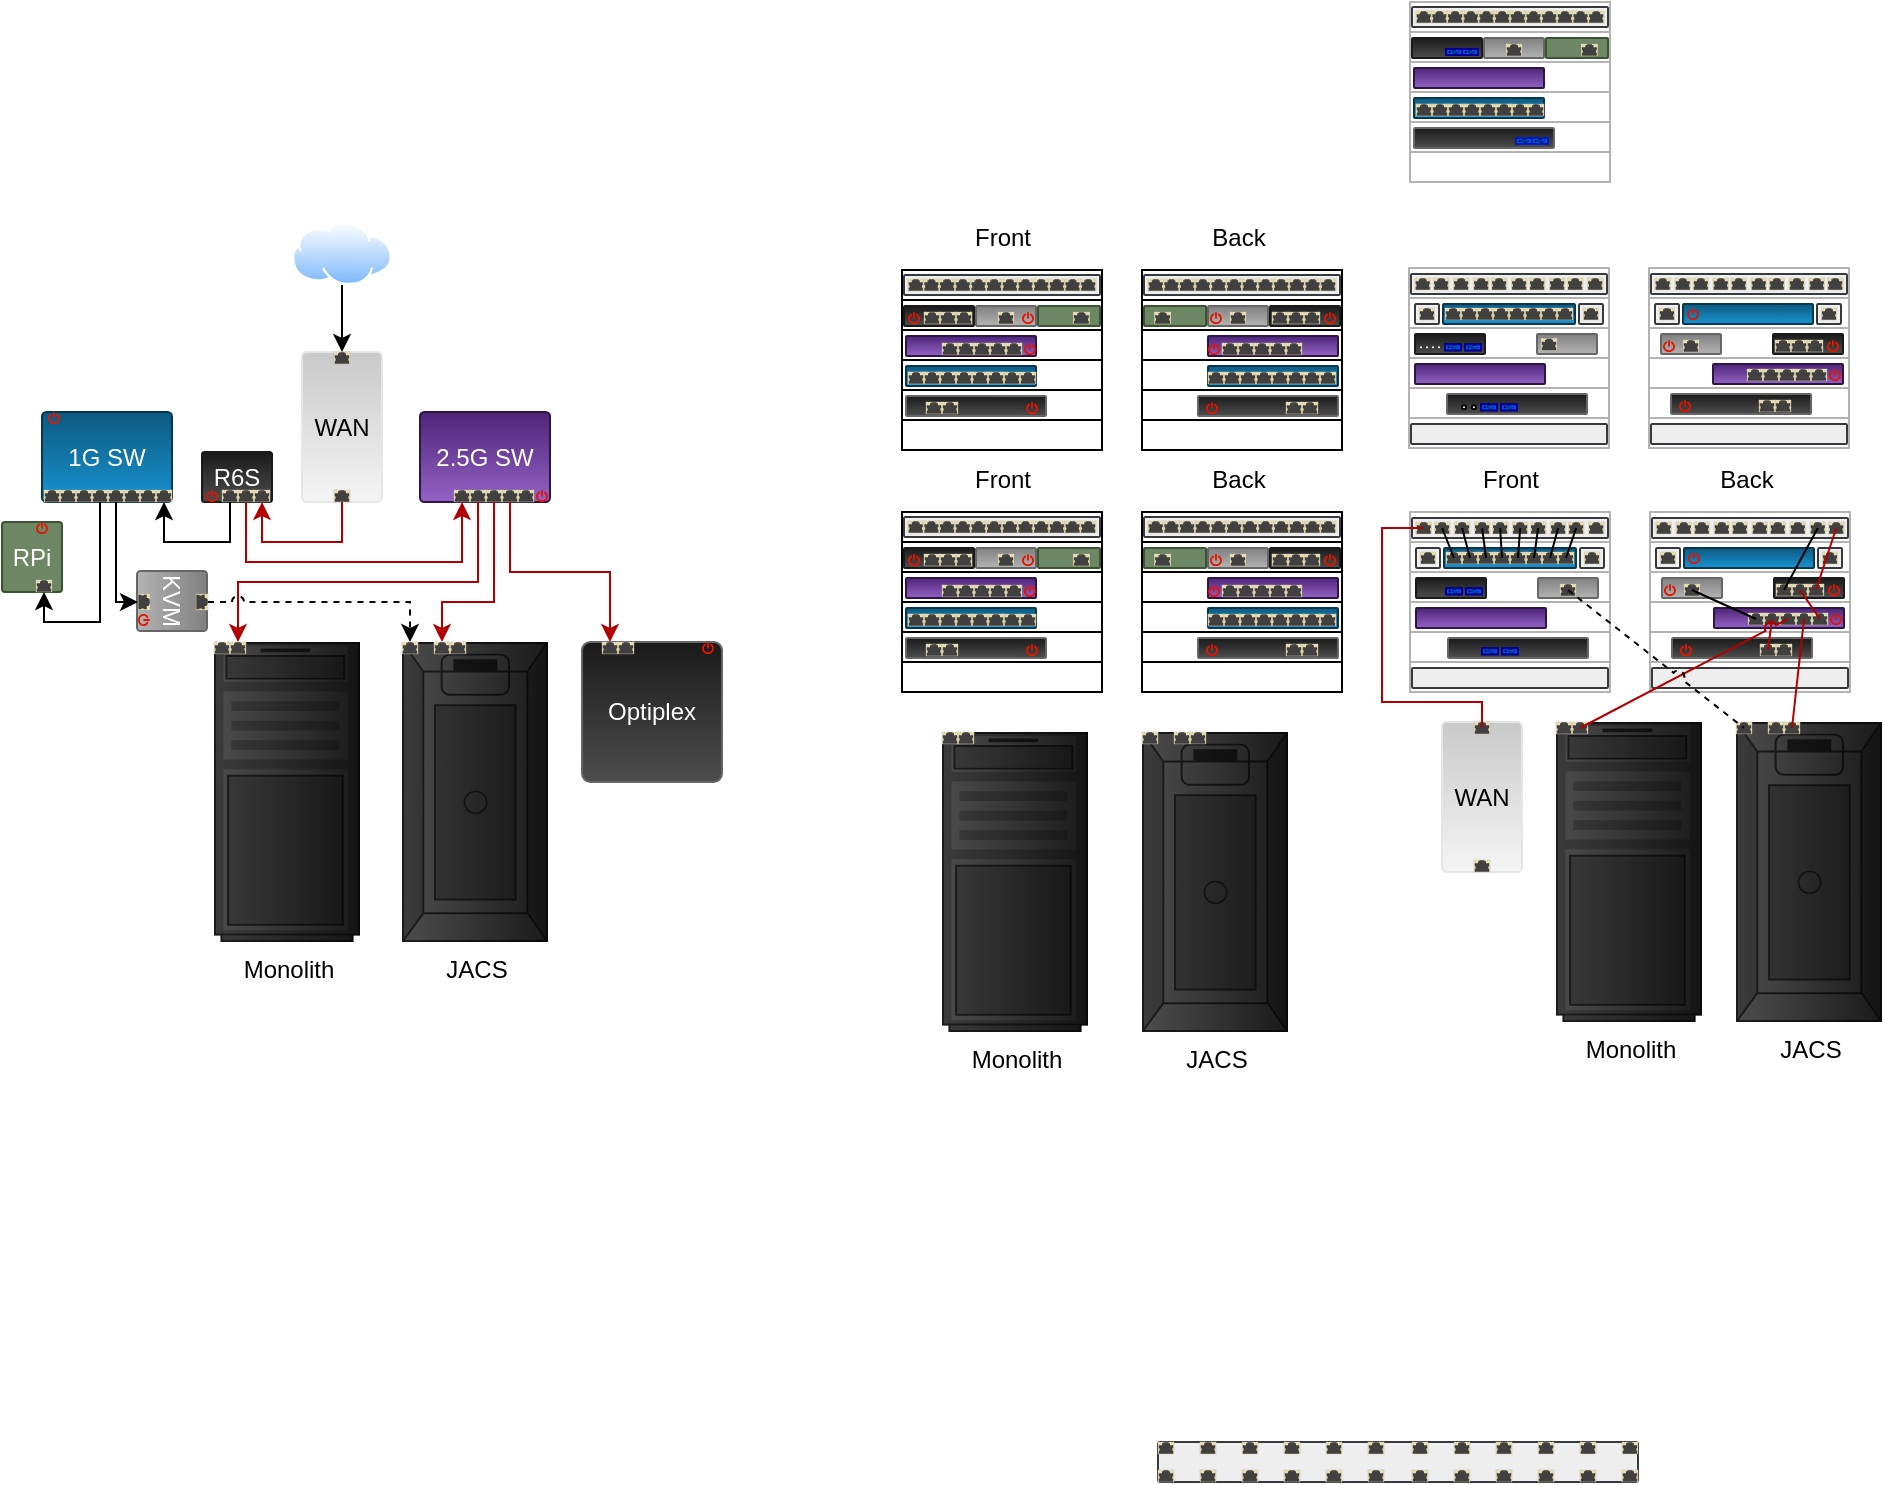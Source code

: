 <mxfile version="20.7.4" type="github">
  <diagram id="0CnZZreuBeIhkwFD8jHt" name="Page-1">
    <mxGraphModel dx="667" dy="422" grid="1" gridSize="10" guides="1" tooltips="1" connect="1" arrows="1" fold="1" page="1" pageScale="1" pageWidth="1100" pageHeight="850" math="0" shadow="0">
      <root>
        <mxCell id="0" />
        <mxCell id="1" parent="0" />
        <mxCell id="5v8TwEF7WNj_8TQKv6hW-795" value="" style="shape=table;startSize=0;container=1;collapsible=0;childLayout=tableLayout;flipH=0;strokeColor=#B3B3B3;movable=1;resizable=1;rotatable=1;deletable=1;editable=1;connectable=1;" vertex="1" parent="1">
          <mxGeometry x="774" y="325" width="100" height="90" as="geometry" />
        </mxCell>
        <mxCell id="5v8TwEF7WNj_8TQKv6hW-796" value="" style="shape=tableRow;horizontal=0;startSize=0;swimlaneHead=0;swimlaneBody=0;top=0;left=0;bottom=0;right=0;collapsible=0;dropTarget=0;fillColor=none;points=[[0,0.5],[1,0.5]];portConstraint=eastwest;movable=1;resizable=1;rotatable=1;deletable=1;editable=1;connectable=1;" vertex="1" parent="5v8TwEF7WNj_8TQKv6hW-795">
          <mxGeometry width="100" height="15" as="geometry" />
        </mxCell>
        <mxCell id="5v8TwEF7WNj_8TQKv6hW-797" value="" style="shape=partialRectangle;html=1;whiteSpace=wrap;connectable=1;overflow=hidden;fillColor=none;top=0;left=0;bottom=0;right=0;pointerEvents=1;movable=1;resizable=1;rotatable=1;deletable=1;editable=1;" vertex="1" parent="5v8TwEF7WNj_8TQKv6hW-796">
          <mxGeometry width="100" height="15" as="geometry">
            <mxRectangle width="100" height="15" as="alternateBounds" />
          </mxGeometry>
        </mxCell>
        <mxCell id="5v8TwEF7WNj_8TQKv6hW-798" value="" style="shape=tableRow;horizontal=0;startSize=0;swimlaneHead=0;swimlaneBody=0;top=0;left=0;bottom=0;right=0;collapsible=0;dropTarget=0;fillColor=none;points=[[0,0.5],[1,0.5]];portConstraint=eastwest;movable=1;resizable=1;rotatable=1;deletable=1;editable=1;connectable=1;" vertex="1" parent="5v8TwEF7WNj_8TQKv6hW-795">
          <mxGeometry y="15" width="100" height="15" as="geometry" />
        </mxCell>
        <mxCell id="5v8TwEF7WNj_8TQKv6hW-799" value="" style="shape=partialRectangle;html=1;whiteSpace=wrap;connectable=1;overflow=hidden;fillColor=none;top=0;left=0;bottom=0;right=0;pointerEvents=1;movable=1;resizable=1;rotatable=1;deletable=1;editable=1;" vertex="1" parent="5v8TwEF7WNj_8TQKv6hW-798">
          <mxGeometry width="100" height="15" as="geometry">
            <mxRectangle width="100" height="15" as="alternateBounds" />
          </mxGeometry>
        </mxCell>
        <mxCell id="5v8TwEF7WNj_8TQKv6hW-800" value="" style="shape=tableRow;horizontal=0;startSize=0;swimlaneHead=0;swimlaneBody=0;top=0;left=0;bottom=0;right=0;collapsible=0;dropTarget=0;fillColor=none;points=[[0,0.5],[1,0.5]];portConstraint=eastwest;movable=1;resizable=1;rotatable=1;deletable=1;editable=1;connectable=1;" vertex="1" parent="5v8TwEF7WNj_8TQKv6hW-795">
          <mxGeometry y="30" width="100" height="15" as="geometry" />
        </mxCell>
        <mxCell id="5v8TwEF7WNj_8TQKv6hW-801" value="" style="shape=partialRectangle;html=1;whiteSpace=wrap;connectable=1;overflow=hidden;fillColor=none;top=0;left=0;bottom=0;right=0;pointerEvents=1;movable=1;resizable=1;rotatable=1;deletable=1;editable=1;" vertex="1" parent="5v8TwEF7WNj_8TQKv6hW-800">
          <mxGeometry width="100" height="15" as="geometry">
            <mxRectangle width="100" height="15" as="alternateBounds" />
          </mxGeometry>
        </mxCell>
        <mxCell id="5v8TwEF7WNj_8TQKv6hW-802" value="" style="shape=tableRow;horizontal=0;startSize=0;swimlaneHead=0;swimlaneBody=0;top=0;left=0;bottom=0;right=0;collapsible=0;dropTarget=0;fillColor=none;points=[[0,0.5],[1,0.5]];portConstraint=eastwest;movable=1;resizable=1;rotatable=1;deletable=1;editable=1;connectable=1;" vertex="1" parent="5v8TwEF7WNj_8TQKv6hW-795">
          <mxGeometry y="45" width="100" height="15" as="geometry" />
        </mxCell>
        <mxCell id="5v8TwEF7WNj_8TQKv6hW-803" value="" style="shape=partialRectangle;html=1;whiteSpace=wrap;connectable=1;overflow=hidden;fillColor=none;top=0;left=0;bottom=0;right=0;pointerEvents=1;movable=1;resizable=1;rotatable=1;deletable=1;editable=1;" vertex="1" parent="5v8TwEF7WNj_8TQKv6hW-802">
          <mxGeometry width="100" height="15" as="geometry">
            <mxRectangle width="100" height="15" as="alternateBounds" />
          </mxGeometry>
        </mxCell>
        <mxCell id="5v8TwEF7WNj_8TQKv6hW-804" value="" style="shape=tableRow;horizontal=0;startSize=0;swimlaneHead=0;swimlaneBody=0;top=0;left=0;bottom=0;right=0;collapsible=0;dropTarget=0;fillColor=none;points=[[0,0.5],[1,0.5]];portConstraint=eastwest;movable=1;resizable=1;rotatable=1;deletable=1;editable=1;connectable=1;" vertex="1" parent="5v8TwEF7WNj_8TQKv6hW-795">
          <mxGeometry y="60" width="100" height="15" as="geometry" />
        </mxCell>
        <mxCell id="5v8TwEF7WNj_8TQKv6hW-805" value="" style="shape=partialRectangle;html=1;whiteSpace=wrap;connectable=1;overflow=hidden;fillColor=none;top=0;left=0;bottom=0;right=0;pointerEvents=1;movable=1;resizable=1;rotatable=1;deletable=1;editable=1;" vertex="1" parent="5v8TwEF7WNj_8TQKv6hW-804">
          <mxGeometry width="100" height="15" as="geometry">
            <mxRectangle width="100" height="15" as="alternateBounds" />
          </mxGeometry>
        </mxCell>
        <mxCell id="5v8TwEF7WNj_8TQKv6hW-806" value="" style="shape=tableRow;horizontal=0;startSize=0;swimlaneHead=0;swimlaneBody=0;top=0;left=0;bottom=0;right=0;collapsible=0;dropTarget=0;fillColor=none;points=[[0,0.5],[1,0.5]];portConstraint=eastwest;movable=1;resizable=1;rotatable=1;deletable=1;editable=1;connectable=1;" vertex="1" parent="5v8TwEF7WNj_8TQKv6hW-795">
          <mxGeometry y="75" width="100" height="15" as="geometry" />
        </mxCell>
        <mxCell id="5v8TwEF7WNj_8TQKv6hW-807" value="" style="shape=partialRectangle;html=1;whiteSpace=wrap;connectable=1;overflow=hidden;fillColor=none;top=0;left=0;bottom=0;right=0;pointerEvents=1;movable=1;resizable=1;rotatable=1;deletable=1;editable=1;" vertex="1" parent="5v8TwEF7WNj_8TQKv6hW-806">
          <mxGeometry width="100" height="15" as="geometry">
            <mxRectangle width="100" height="15" as="alternateBounds" />
          </mxGeometry>
        </mxCell>
        <mxCell id="XUGBaXw22ZNxGBCzZ_FS-78" value="" style="group" parent="1" vertex="1" connectable="0">
          <mxGeometry x="170" y="295" width="35" height="25" as="geometry" />
        </mxCell>
        <mxCell id="XUGBaXw22ZNxGBCzZ_FS-18" value="&lt;font color=&quot;#FFFFFF&quot;&gt;R6S&lt;/font&gt;" style="rounded=1;whiteSpace=wrap;html=1;spacing=2;fillColor=#1A1A1A;gradientColor=#4D4D4D;strokeColor=#1A1A1A;gradientDirection=south;arcSize=5;imageWidth=24;flipH=0;" parent="XUGBaXw22ZNxGBCzZ_FS-78" vertex="1">
          <mxGeometry width="35" height="25" as="geometry" />
        </mxCell>
        <mxCell id="XUGBaXw22ZNxGBCzZ_FS-19" value="" style="html=1;verticalLabelPosition=bottom;verticalAlign=top;outlineConnect=0;shadow=0;dashed=0;shape=mxgraph.rack.hpe_aruba.switches.rj45_sfp;fillColor=#1A1A1A;gradientColor=#4D4D4D;gradientDirection=west;noLabel=0;movable=1;resizable=1;rotatable=1;deletable=1;editable=1;connectable=1;" parent="XUGBaXw22ZNxGBCzZ_FS-78" vertex="1">
          <mxGeometry x="26" y="19" width="8" height="6" as="geometry" />
        </mxCell>
        <mxCell id="XUGBaXw22ZNxGBCzZ_FS-20" value="" style="html=1;verticalLabelPosition=bottom;verticalAlign=top;outlineConnect=0;shadow=0;dashed=0;shape=mxgraph.rack.hpe_aruba.switches.rj45_sfp;fillColor=#1A1A1A;gradientColor=default;gradientDirection=west;" parent="XUGBaXw22ZNxGBCzZ_FS-78" vertex="1">
          <mxGeometry x="18" y="19" width="8" height="6" as="geometry" />
        </mxCell>
        <mxCell id="XUGBaXw22ZNxGBCzZ_FS-21" value="" style="html=1;verticalLabelPosition=bottom;verticalAlign=top;outlineConnect=0;shadow=0;dashed=0;shape=mxgraph.rack.hpe_aruba.switches.rj45_sfp;fillColor=#1A1A1A;gradientColor=#4D4D4D;gradientDirection=west;" parent="XUGBaXw22ZNxGBCzZ_FS-78" vertex="1">
          <mxGeometry x="10" y="19" width="8" height="6" as="geometry" />
        </mxCell>
        <mxCell id="XUGBaXw22ZNxGBCzZ_FS-71" value="" style="shape=mxgraph.signs.tech.power;html=1;pointerEvents=1;fillColor=#e51400;strokeColor=none;verticalLabelPosition=bottom;verticalAlign=top;align=center;sketch=0;fontColor=#ffffff;fillStyle=auto;rounded=1;shadow=0;glass=0;dashed=1;labelBackgroundColor=none;strokeWidth=1;" parent="XUGBaXw22ZNxGBCzZ_FS-78" vertex="1">
          <mxGeometry x="2.0" y="19" width="6" height="6" as="geometry" />
        </mxCell>
        <mxCell id="XUGBaXw22ZNxGBCzZ_FS-83" value="" style="group" parent="1" vertex="1" connectable="0">
          <mxGeometry x="279" y="275" width="65" height="45" as="geometry" />
        </mxCell>
        <mxCell id="XUGBaXw22ZNxGBCzZ_FS-42" value="&lt;font color=&quot;#FFFFFF&quot;&gt;2.5G SW&lt;br&gt;&lt;/font&gt;" style="rounded=1;whiteSpace=wrap;html=1;spacing=2;fillColor=#4E2478;gradientColor=#9362C4;strokeColor=#2D1545;gradientDirection=south;arcSize=5;imageWidth=24;flipH=0;aspect=fixed;" parent="XUGBaXw22ZNxGBCzZ_FS-83" vertex="1">
          <mxGeometry width="65" height="45" as="geometry" />
        </mxCell>
        <mxCell id="XUGBaXw22ZNxGBCzZ_FS-47" value="" style="html=1;verticalLabelPosition=bottom;verticalAlign=top;outlineConnect=0;shadow=0;dashed=0;shape=mxgraph.rack.hpe_aruba.switches.rj45_sfp;fillColor=#1A1A1A;gradientColor=#4D4D4D;gradientDirection=west;" parent="XUGBaXw22ZNxGBCzZ_FS-83" vertex="1">
          <mxGeometry x="17" y="39" width="8" height="6" as="geometry" />
        </mxCell>
        <mxCell id="XUGBaXw22ZNxGBCzZ_FS-48" value="" style="html=1;verticalLabelPosition=bottom;verticalAlign=top;outlineConnect=0;shadow=0;dashed=0;shape=mxgraph.rack.hpe_aruba.switches.rj45_sfp;fillColor=#1A1A1A;gradientColor=#4D4D4D;gradientDirection=west;" parent="XUGBaXw22ZNxGBCzZ_FS-83" vertex="1">
          <mxGeometry x="49" y="39" width="8" height="6" as="geometry" />
        </mxCell>
        <mxCell id="XUGBaXw22ZNxGBCzZ_FS-49" value="" style="html=1;verticalLabelPosition=bottom;verticalAlign=top;outlineConnect=0;shadow=0;dashed=0;shape=mxgraph.rack.hpe_aruba.switches.rj45_sfp;fillColor=#1A1A1A;gradientColor=#4D4D4D;gradientDirection=west;" parent="XUGBaXw22ZNxGBCzZ_FS-83" vertex="1">
          <mxGeometry x="41" y="39" width="8" height="6" as="geometry" />
        </mxCell>
        <mxCell id="XUGBaXw22ZNxGBCzZ_FS-50" value="" style="html=1;verticalLabelPosition=bottom;verticalAlign=top;outlineConnect=0;shadow=0;dashed=0;shape=mxgraph.rack.hpe_aruba.switches.rj45_sfp;fillColor=#1A1A1A;gradientColor=#4D4D4D;gradientDirection=west;" parent="XUGBaXw22ZNxGBCzZ_FS-83" vertex="1">
          <mxGeometry x="33" y="39" width="8" height="6" as="geometry" />
        </mxCell>
        <mxCell id="XUGBaXw22ZNxGBCzZ_FS-51" value="" style="html=1;verticalLabelPosition=bottom;verticalAlign=top;outlineConnect=0;shadow=0;dashed=0;shape=mxgraph.rack.hpe_aruba.switches.rj45_sfp;fillColor=#1A1A1A;gradientColor=#4D4D4D;gradientDirection=west;" parent="XUGBaXw22ZNxGBCzZ_FS-83" vertex="1">
          <mxGeometry x="25" y="39" width="8" height="6" as="geometry" />
        </mxCell>
        <mxCell id="XUGBaXw22ZNxGBCzZ_FS-70" value="" style="shape=mxgraph.signs.tech.power;html=1;pointerEvents=1;fillColor=#e51400;strokeColor=none;verticalLabelPosition=bottom;verticalAlign=top;align=center;sketch=0;fontColor=#ffffff;fillStyle=auto;rounded=1;shadow=0;glass=0;dashed=1;labelBackgroundColor=none;strokeWidth=1;" parent="XUGBaXw22ZNxGBCzZ_FS-83" vertex="1">
          <mxGeometry x="58.0" y="39" width="6" height="6" as="geometry" />
        </mxCell>
        <mxCell id="XUGBaXw22ZNxGBCzZ_FS-84" value="" style="group;rotation=90;" parent="1" vertex="1" connectable="0">
          <mxGeometry x="140" y="352" width="30" height="35" as="geometry" />
        </mxCell>
        <mxCell id="XUGBaXw22ZNxGBCzZ_FS-72" value="KVM" style="rounded=1;whiteSpace=wrap;html=1;spacing=2;fillColor=#808080;gradientColor=#B3B3B3;strokeColor=#666666;gradientDirection=east;arcSize=6;imageWidth=24;flipH=0;shadow=0;glass=0;labelBackgroundColor=none;sketch=0;fillStyle=auto;strokeWidth=1;fontColor=#FFFFFF;direction=south;rotation=90;" parent="XUGBaXw22ZNxGBCzZ_FS-84" vertex="1">
          <mxGeometry width="30" height="35" as="geometry" />
        </mxCell>
        <mxCell id="XUGBaXw22ZNxGBCzZ_FS-73" value="" style="html=1;verticalLabelPosition=bottom;verticalAlign=top;outlineConnect=0;shadow=0;dashed=0;shape=mxgraph.rack.hpe_aruba.switches.rj45_sfp;fillColor=#1A1A1A;gradientColor=#4D4D4D;gradientDirection=west;rounded=1;glass=0;labelBackgroundColor=none;sketch=0;fillStyle=auto;strokeColor=default;strokeWidth=1;fontColor=#FFFFFF;rotation=90;" parent="XUGBaXw22ZNxGBCzZ_FS-84" vertex="1">
          <mxGeometry x="-3" y="15" width="8" height="6" as="geometry" />
        </mxCell>
        <mxCell id="XUGBaXw22ZNxGBCzZ_FS-74" value="" style="html=1;verticalLabelPosition=bottom;verticalAlign=top;outlineConnect=0;shadow=0;dashed=0;shape=mxgraph.rack.hpe_aruba.switches.rj45_sfp;fillColor=#1A1A1A;gradientColor=#4D4D4D;gradientDirection=west;rounded=1;glass=0;labelBackgroundColor=none;sketch=0;fillStyle=auto;strokeColor=default;strokeWidth=1;fontColor=#FFFFFF;rotation=90;" parent="XUGBaXw22ZNxGBCzZ_FS-84" vertex="1">
          <mxGeometry x="26" y="15" width="8" height="6" as="geometry" />
        </mxCell>
        <mxCell id="XUGBaXw22ZNxGBCzZ_FS-75" value="" style="shape=mxgraph.signs.tech.power;html=1;pointerEvents=1;fillColor=#e51400;strokeColor=none;verticalLabelPosition=bottom;verticalAlign=top;align=center;sketch=0;fontColor=#ffffff;fillStyle=auto;rounded=1;shadow=0;glass=0;labelBackgroundColor=none;strokeWidth=1;rotation=90;" parent="XUGBaXw22ZNxGBCzZ_FS-84" vertex="1">
          <mxGeometry x="-2" y="24" width="6" height="6" as="geometry" />
        </mxCell>
        <mxCell id="XUGBaXw22ZNxGBCzZ_FS-85" value="" style="group" parent="1" vertex="1" connectable="0">
          <mxGeometry x="90" y="275" width="65" height="45" as="geometry" />
        </mxCell>
        <mxCell id="XUGBaXw22ZNxGBCzZ_FS-44" value="&lt;font color=&quot;#FFFFFF&quot;&gt;1G SW&lt;/font&gt;" style="rounded=1;whiteSpace=wrap;html=1;spacing=2;fillColor=#0d597f;gradientColor=#1793d1;strokeColor=#08364D;gradientDirection=south;arcSize=5;imageWidth=24;flipH=0;glass=0;shadow=0;aspect=fixed;" parent="XUGBaXw22ZNxGBCzZ_FS-85" vertex="1">
          <mxGeometry width="65" height="45" as="geometry" />
        </mxCell>
        <mxCell id="XUGBaXw22ZNxGBCzZ_FS-52" value="" style="html=1;verticalLabelPosition=bottom;verticalAlign=top;outlineConnect=0;shadow=0;dashed=0;shape=mxgraph.rack.hpe_aruba.switches.rj45_sfp;fillColor=#1A1A1A;gradientColor=#4D4D4D;gradientDirection=west;" parent="XUGBaXw22ZNxGBCzZ_FS-85" vertex="1">
          <mxGeometry x="57" y="39" width="8" height="6" as="geometry" />
        </mxCell>
        <mxCell id="XUGBaXw22ZNxGBCzZ_FS-53" value="" style="html=1;verticalLabelPosition=bottom;verticalAlign=top;outlineConnect=0;shadow=0;dashed=0;shape=mxgraph.rack.hpe_aruba.switches.rj45_sfp;fillColor=#1A1A1A;gradientColor=#4D4D4D;gradientDirection=west;" parent="XUGBaXw22ZNxGBCzZ_FS-85" vertex="1">
          <mxGeometry x="49" y="39" width="8" height="6" as="geometry" />
        </mxCell>
        <mxCell id="XUGBaXw22ZNxGBCzZ_FS-54" value="" style="html=1;verticalLabelPosition=bottom;verticalAlign=top;outlineConnect=0;shadow=0;dashed=0;shape=mxgraph.rack.hpe_aruba.switches.rj45_sfp;fillColor=#1A1A1A;gradientColor=#4D4D4D;gradientDirection=west;" parent="XUGBaXw22ZNxGBCzZ_FS-85" vertex="1">
          <mxGeometry x="41" y="39" width="8" height="6" as="geometry" />
        </mxCell>
        <mxCell id="XUGBaXw22ZNxGBCzZ_FS-55" value="" style="html=1;verticalLabelPosition=bottom;verticalAlign=top;outlineConnect=0;shadow=0;dashed=0;shape=mxgraph.rack.hpe_aruba.switches.rj45_sfp;fillColor=#1A1A1A;gradientColor=#4D4D4D;gradientDirection=west;" parent="XUGBaXw22ZNxGBCzZ_FS-85" vertex="1">
          <mxGeometry x="33" y="39" width="8" height="6" as="geometry" />
        </mxCell>
        <mxCell id="XUGBaXw22ZNxGBCzZ_FS-56" value="" style="html=1;verticalLabelPosition=bottom;verticalAlign=top;outlineConnect=0;shadow=0;dashed=0;shape=mxgraph.rack.hpe_aruba.switches.rj45_sfp;fillColor=#1A1A1A;gradientColor=#4D4D4D;gradientDirection=west;" parent="XUGBaXw22ZNxGBCzZ_FS-85" vertex="1">
          <mxGeometry x="25" y="39" width="8" height="6" as="geometry" />
        </mxCell>
        <mxCell id="XUGBaXw22ZNxGBCzZ_FS-57" value="" style="html=1;verticalLabelPosition=bottom;verticalAlign=top;outlineConnect=0;shadow=0;dashed=0;shape=mxgraph.rack.hpe_aruba.switches.rj45_sfp;fillColor=#1A1A1A;gradientColor=#4D4D4D;gradientDirection=west;" parent="XUGBaXw22ZNxGBCzZ_FS-85" vertex="1">
          <mxGeometry x="17" y="39" width="8" height="6" as="geometry" />
        </mxCell>
        <mxCell id="XUGBaXw22ZNxGBCzZ_FS-58" value="" style="html=1;verticalLabelPosition=bottom;verticalAlign=top;outlineConnect=0;shadow=0;dashed=0;shape=mxgraph.rack.hpe_aruba.switches.rj45_sfp;fillColor=#1A1A1A;gradientColor=#4D4D4D;gradientDirection=west;" parent="XUGBaXw22ZNxGBCzZ_FS-85" vertex="1">
          <mxGeometry x="9" y="39" width="8" height="6" as="geometry" />
        </mxCell>
        <mxCell id="XUGBaXw22ZNxGBCzZ_FS-59" value="" style="html=1;verticalLabelPosition=bottom;verticalAlign=top;outlineConnect=0;shadow=0;dashed=0;shape=mxgraph.rack.hpe_aruba.switches.rj45_sfp;fillColor=#1A1A1A;gradientColor=#4D4D4D;gradientDirection=west;" parent="XUGBaXw22ZNxGBCzZ_FS-85" vertex="1">
          <mxGeometry x="1" y="39" width="8" height="6" as="geometry" />
        </mxCell>
        <mxCell id="XUGBaXw22ZNxGBCzZ_FS-69" value="" style="shape=mxgraph.signs.tech.power;html=1;pointerEvents=1;fillColor=#e51400;strokeColor=none;verticalLabelPosition=bottom;verticalAlign=top;align=center;sketch=0;fontColor=#ffffff;fillStyle=auto;rounded=1;shadow=0;glass=0;dashed=1;labelBackgroundColor=none;strokeWidth=1;" parent="XUGBaXw22ZNxGBCzZ_FS-85" vertex="1">
          <mxGeometry x="3.0" width="6" height="6" as="geometry" />
        </mxCell>
        <mxCell id="XUGBaXw22ZNxGBCzZ_FS-86" value="" style="group" parent="1" vertex="1" connectable="0">
          <mxGeometry x="70" y="330" width="30" height="35" as="geometry" />
        </mxCell>
        <mxCell id="XUGBaXw22ZNxGBCzZ_FS-76" value="RPi" style="rounded=1;whiteSpace=wrap;html=1;spacing=2;fillColor=#6d8764;strokeColor=#3A5431;gradientDirection=west;arcSize=5;imageWidth=24;flipH=0;fontColor=#ffffff;direction=south;" parent="XUGBaXw22ZNxGBCzZ_FS-86" vertex="1">
          <mxGeometry width="30" height="35" as="geometry" />
        </mxCell>
        <mxCell id="XUGBaXw22ZNxGBCzZ_FS-77" value="" style="html=1;verticalLabelPosition=bottom;verticalAlign=top;outlineConnect=0;shadow=0;dashed=0;shape=mxgraph.rack.hpe_aruba.switches.rj45_sfp;fillColor=#1A1A1A;gradientColor=#4D4D4D;gradientDirection=west;rounded=1;glass=0;labelBackgroundColor=none;sketch=0;fillStyle=auto;strokeColor=default;strokeWidth=1;fontColor=#FFFFFF;" parent="XUGBaXw22ZNxGBCzZ_FS-86" vertex="1">
          <mxGeometry x="17" y="29" width="8" height="6" as="geometry" />
        </mxCell>
        <mxCell id="5v8TwEF7WNj_8TQKv6hW-264" value="" style="shape=mxgraph.signs.tech.power;html=1;pointerEvents=1;fillColor=#e51400;strokeColor=none;verticalLabelPosition=bottom;verticalAlign=top;align=center;sketch=0;fontColor=#ffffff;fillStyle=auto;" vertex="1" parent="XUGBaXw22ZNxGBCzZ_FS-86">
          <mxGeometry x="17.0" width="6" height="6" as="geometry" />
        </mxCell>
        <mxCell id="XUGBaXw22ZNxGBCzZ_FS-87" value="" style="group" parent="1" vertex="1" connectable="0">
          <mxGeometry x="360" y="390" width="70" height="70" as="geometry" />
        </mxCell>
        <mxCell id="XUGBaXw22ZNxGBCzZ_FS-63" value="Optiplex" style="rounded=1;whiteSpace=wrap;html=1;spacing=2;fillColor=#1A1A1A;gradientColor=#4D4D4D;strokeColor=#666666;gradientDirection=south;arcSize=6;imageWidth=24;flipH=0;fontColor=#FFFFFF;aspect=fixed;glass=0;shadow=0;" parent="XUGBaXw22ZNxGBCzZ_FS-87" vertex="1">
          <mxGeometry width="70" height="70" as="geometry" />
        </mxCell>
        <mxCell id="XUGBaXw22ZNxGBCzZ_FS-64" value="" style="html=1;verticalLabelPosition=bottom;verticalAlign=top;outlineConnect=0;shadow=0;dashed=0;shape=mxgraph.rack.hpe_aruba.switches.rj45_sfp;fillColor=#1A1A1A;gradientColor=#4D4D4D;gradientDirection=west;" parent="XUGBaXw22ZNxGBCzZ_FS-87" vertex="1">
          <mxGeometry x="10" width="8" height="6" as="geometry" />
        </mxCell>
        <mxCell id="XUGBaXw22ZNxGBCzZ_FS-65" value="" style="html=1;verticalLabelPosition=bottom;verticalAlign=top;outlineConnect=0;shadow=0;dashed=0;shape=mxgraph.rack.hpe_aruba.switches.rj45_sfp;fillColor=#1A1A1A;gradientColor=#4D4D4D;gradientDirection=west;" parent="XUGBaXw22ZNxGBCzZ_FS-87" vertex="1">
          <mxGeometry x="18" width="8" height="6" as="geometry" />
        </mxCell>
        <mxCell id="XUGBaXw22ZNxGBCzZ_FS-67" value="" style="shape=mxgraph.signs.tech.power;html=1;pointerEvents=1;fillColor=#e51400;strokeColor=none;verticalLabelPosition=bottom;verticalAlign=top;align=center;sketch=0;fontColor=#ffffff;fillStyle=auto;" parent="XUGBaXw22ZNxGBCzZ_FS-87" vertex="1">
          <mxGeometry x="60" width="6" height="6" as="geometry" />
        </mxCell>
        <mxCell id="cZjmozA2oQzg9VcN77ly-15" value="" style="group" parent="1" vertex="1" connectable="0">
          <mxGeometry x="220" y="245" width="40" height="75" as="geometry" />
        </mxCell>
        <mxCell id="cZjmozA2oQzg9VcN77ly-4" value="WAN" style="rounded=1;whiteSpace=wrap;html=1;spacing=2;fillColor=#f5f5f5;gradientColor=#C9C9C9;strokeColor=#E6E6E6;gradientDirection=west;arcSize=6;imageWidth=24;flipH=0;shadow=0;glass=0;labelBackgroundColor=none;sketch=0;fillStyle=auto;strokeWidth=1;direction=south;" parent="cZjmozA2oQzg9VcN77ly-15" vertex="1">
          <mxGeometry width="40" height="75" as="geometry" />
        </mxCell>
        <mxCell id="cZjmozA2oQzg9VcN77ly-6" value="" style="html=1;verticalLabelPosition=bottom;verticalAlign=top;outlineConnect=0;shadow=0;dashed=0;shape=mxgraph.rack.hpe_aruba.switches.rj45_sfp;fillColor=#1A1A1A;gradientColor=#4D4D4D;gradientDirection=west;rounded=1;glass=0;labelBackgroundColor=none;sketch=0;fillStyle=auto;strokeColor=default;strokeWidth=1;fontColor=#FFFFFF;" parent="cZjmozA2oQzg9VcN77ly-15" vertex="1">
          <mxGeometry x="16" width="8" height="6" as="geometry" />
        </mxCell>
        <mxCell id="cZjmozA2oQzg9VcN77ly-8" value="" style="html=1;verticalLabelPosition=bottom;verticalAlign=top;outlineConnect=0;shadow=0;dashed=0;shape=mxgraph.rack.hpe_aruba.switches.rj45_sfp;fillColor=#1A1A1A;gradientColor=#4D4D4D;gradientDirection=west;rounded=1;glass=0;labelBackgroundColor=none;sketch=0;fillStyle=auto;strokeColor=default;strokeWidth=1;fontColor=#FFFFFF;" parent="cZjmozA2oQzg9VcN77ly-15" vertex="1">
          <mxGeometry x="16" y="69" width="8" height="6" as="geometry" />
        </mxCell>
        <mxCell id="cZjmozA2oQzg9VcN77ly-20" style="edgeStyle=elbowEdgeStyle;rounded=0;orthogonalLoop=1;jettySize=auto;html=1;fillColor=#e51400;strokeColor=#B20000;" parent="1" source="XUGBaXw22ZNxGBCzZ_FS-20" target="XUGBaXw22ZNxGBCzZ_FS-47" edge="1">
          <mxGeometry relative="1" as="geometry">
            <Array as="points">
              <mxPoint x="240" y="350" />
            </Array>
          </mxGeometry>
        </mxCell>
        <mxCell id="cZjmozA2oQzg9VcN77ly-17" style="rounded=0;orthogonalLoop=1;jettySize=auto;html=1;edgeStyle=elbowEdgeStyle;fillColor=#e51400;strokeColor=#B20000;" parent="1" source="cZjmozA2oQzg9VcN77ly-8" target="XUGBaXw22ZNxGBCzZ_FS-19" edge="1">
          <mxGeometry relative="1" as="geometry">
            <Array as="points">
              <mxPoint x="220" y="340" />
            </Array>
          </mxGeometry>
        </mxCell>
        <mxCell id="cZjmozA2oQzg9VcN77ly-21" style="edgeStyle=elbowEdgeStyle;rounded=0;orthogonalLoop=1;jettySize=auto;html=1;" parent="1" source="XUGBaXw22ZNxGBCzZ_FS-21" target="XUGBaXw22ZNxGBCzZ_FS-52" edge="1">
          <mxGeometry relative="1" as="geometry">
            <Array as="points">
              <mxPoint x="160" y="340" />
            </Array>
          </mxGeometry>
        </mxCell>
        <mxCell id="cZjmozA2oQzg9VcN77ly-23" style="edgeStyle=elbowEdgeStyle;rounded=0;orthogonalLoop=1;jettySize=auto;html=1;" parent="1" source="cZjmozA2oQzg9VcN77ly-22" target="cZjmozA2oQzg9VcN77ly-6" edge="1">
          <mxGeometry relative="1" as="geometry" />
        </mxCell>
        <mxCell id="cZjmozA2oQzg9VcN77ly-22" value="" style="aspect=fixed;perimeter=ellipsePerimeter;html=1;align=center;shadow=0;dashed=0;spacingTop=3;image;image=img/lib/active_directory/internet_cloud.svg;glass=0;sketch=0;strokeColor=#E6E6E6;fillColor=none;gradientColor=#C9C9C9;gradientDirection=west;" parent="1" vertex="1">
          <mxGeometry x="215" y="180" width="50" height="31.5" as="geometry" />
        </mxCell>
        <mxCell id="cZjmozA2oQzg9VcN77ly-35" style="edgeStyle=elbowEdgeStyle;rounded=0;orthogonalLoop=1;jettySize=auto;html=1;elbow=vertical;fillColor=#e51400;strokeColor=#B20000;" parent="1" source="XUGBaXw22ZNxGBCzZ_FS-51" target="cZjmozA2oQzg9VcN77ly-29" edge="1">
          <mxGeometry relative="1" as="geometry">
            <Array as="points">
              <mxPoint x="230" y="360" />
            </Array>
          </mxGeometry>
        </mxCell>
        <mxCell id="cZjmozA2oQzg9VcN77ly-36" style="edgeStyle=elbowEdgeStyle;rounded=0;orthogonalLoop=1;jettySize=auto;elbow=vertical;html=1;fillColor=#e51400;strokeColor=#B20000;" parent="1" source="XUGBaXw22ZNxGBCzZ_FS-50" target="cZjmozA2oQzg9VcN77ly-32" edge="1">
          <mxGeometry relative="1" as="geometry">
            <Array as="points">
              <mxPoint x="310" y="370" />
            </Array>
          </mxGeometry>
        </mxCell>
        <mxCell id="cZjmozA2oQzg9VcN77ly-37" style="edgeStyle=elbowEdgeStyle;rounded=0;orthogonalLoop=1;jettySize=auto;elbow=vertical;html=1;fillColor=#e51400;strokeColor=#B20000;" parent="1" source="XUGBaXw22ZNxGBCzZ_FS-49" target="XUGBaXw22ZNxGBCzZ_FS-64" edge="1">
          <mxGeometry relative="1" as="geometry" />
        </mxCell>
        <mxCell id="cZjmozA2oQzg9VcN77ly-42" style="edgeStyle=elbowEdgeStyle;rounded=0;orthogonalLoop=1;jettySize=auto;elbow=vertical;html=1;" parent="1" source="XUGBaXw22ZNxGBCzZ_FS-56" target="XUGBaXw22ZNxGBCzZ_FS-77" edge="1">
          <mxGeometry relative="1" as="geometry">
            <Array as="points">
              <mxPoint x="100" y="380" />
            </Array>
          </mxGeometry>
        </mxCell>
        <mxCell id="cZjmozA2oQzg9VcN77ly-43" value="" style="group" parent="1" vertex="1" connectable="0">
          <mxGeometry x="270" y="390" width="73" height="150" as="geometry" />
        </mxCell>
        <mxCell id="XUGBaXw22ZNxGBCzZ_FS-25" value="JACS" style="strokeColor=#666666;html=1;verticalLabelPosition=bottom;labelBackgroundColor=none;verticalAlign=top;outlineConnect=0;shadow=0;dashed=0;shape=mxgraph.rack.general.server_3;fontColor=#000000;fillColor=#1A1A1A;gradientColor=#4D4D4D;gradientDirection=west;" parent="cZjmozA2oQzg9VcN77ly-43" vertex="1">
          <mxGeometry width="73" height="150" as="geometry" />
        </mxCell>
        <mxCell id="cZjmozA2oQzg9VcN77ly-30" value="" style="html=1;verticalLabelPosition=bottom;verticalAlign=top;outlineConnect=0;shadow=0;dashed=0;shape=mxgraph.rack.hpe_aruba.switches.rj45_sfp;fillColor=#1A1A1A;gradientColor=#4D4D4D;gradientDirection=west;rounded=1;glass=0;labelBackgroundColor=none;sketch=0;fillStyle=auto;strokeColor=default;strokeWidth=1;fontColor=#FFFFFF;" parent="cZjmozA2oQzg9VcN77ly-43" vertex="1">
          <mxGeometry width="8" height="6" as="geometry" />
        </mxCell>
        <mxCell id="cZjmozA2oQzg9VcN77ly-32" value="" style="html=1;verticalLabelPosition=bottom;verticalAlign=top;outlineConnect=0;shadow=0;dashed=0;shape=mxgraph.rack.hpe_aruba.switches.rj45_sfp;fillColor=#1A1A1A;gradientColor=#4D4D4D;gradientDirection=west;rounded=1;glass=0;labelBackgroundColor=none;sketch=0;fillStyle=auto;strokeColor=default;strokeWidth=1;fontColor=#FFFFFF;" parent="cZjmozA2oQzg9VcN77ly-43" vertex="1">
          <mxGeometry x="16" width="8" height="6" as="geometry" />
        </mxCell>
        <mxCell id="cZjmozA2oQzg9VcN77ly-33" value="" style="html=1;verticalLabelPosition=bottom;verticalAlign=top;outlineConnect=0;shadow=0;dashed=0;shape=mxgraph.rack.hpe_aruba.switches.rj45_sfp;fillColor=#1A1A1A;gradientColor=#4D4D4D;gradientDirection=west;rounded=1;glass=0;labelBackgroundColor=none;sketch=0;fillStyle=auto;strokeColor=default;strokeWidth=1;fontColor=#FFFFFF;" parent="cZjmozA2oQzg9VcN77ly-43" vertex="1">
          <mxGeometry x="24" width="8" height="6" as="geometry" />
        </mxCell>
        <mxCell id="cZjmozA2oQzg9VcN77ly-46" value="" style="group" parent="1" vertex="1" connectable="0">
          <mxGeometry x="176" y="390" width="73" height="150" as="geometry" />
        </mxCell>
        <mxCell id="XUGBaXw22ZNxGBCzZ_FS-24" value="Monolith" style="strokeColor=#666666;html=1;verticalLabelPosition=bottom;labelBackgroundColor=none;verticalAlign=top;outlineConnect=0;shadow=0;dashed=0;shape=mxgraph.rack.general.server_1;fontColor=#000000;fillColor=#1A1A1A;gradientColor=#4D4D4D;gradientDirection=west;" parent="cZjmozA2oQzg9VcN77ly-46" vertex="1">
          <mxGeometry width="73" height="150" as="geometry" />
        </mxCell>
        <mxCell id="cZjmozA2oQzg9VcN77ly-28" value="" style="html=1;verticalLabelPosition=bottom;verticalAlign=top;outlineConnect=0;shadow=0;dashed=0;shape=mxgraph.rack.hpe_aruba.switches.rj45_sfp;fillColor=#1A1A1A;gradientColor=#4D4D4D;gradientDirection=west;rounded=1;glass=0;labelBackgroundColor=none;sketch=0;fillStyle=auto;strokeColor=default;strokeWidth=1;fontColor=#FFFFFF;" parent="cZjmozA2oQzg9VcN77ly-46" vertex="1">
          <mxGeometry width="8" height="6" as="geometry" />
        </mxCell>
        <mxCell id="cZjmozA2oQzg9VcN77ly-29" value="" style="html=1;verticalLabelPosition=bottom;verticalAlign=top;outlineConnect=0;shadow=0;dashed=0;shape=mxgraph.rack.hpe_aruba.switches.rj45_sfp;fillColor=#1A1A1A;gradientColor=#4D4D4D;gradientDirection=west;rounded=1;glass=0;labelBackgroundColor=none;sketch=0;fillStyle=auto;strokeColor=default;strokeWidth=1;fontColor=#FFFFFF;" parent="cZjmozA2oQzg9VcN77ly-46" vertex="1">
          <mxGeometry x="8" width="8" height="6" as="geometry" />
        </mxCell>
        <mxCell id="cZjmozA2oQzg9VcN77ly-47" style="edgeStyle=elbowEdgeStyle;rounded=0;orthogonalLoop=1;jettySize=auto;html=1;" parent="1" source="XUGBaXw22ZNxGBCzZ_FS-55" target="XUGBaXw22ZNxGBCzZ_FS-73" edge="1">
          <mxGeometry relative="1" as="geometry">
            <Array as="points">
              <mxPoint x="127" y="340" />
            </Array>
          </mxGeometry>
        </mxCell>
        <mxCell id="cZjmozA2oQzg9VcN77ly-48" style="edgeStyle=elbowEdgeStyle;rounded=0;orthogonalLoop=1;jettySize=auto;html=1;elbow=vertical;dashed=1;jumpStyle=arc;" parent="1" source="XUGBaXw22ZNxGBCzZ_FS-74" target="cZjmozA2oQzg9VcN77ly-30" edge="1">
          <mxGeometry relative="1" as="geometry">
            <Array as="points">
              <mxPoint x="230" y="370" />
            </Array>
          </mxGeometry>
        </mxCell>
        <mxCell id="cZjmozA2oQzg9VcN77ly-122" value="" style="rounded=1;whiteSpace=wrap;html=1;spacing=2;fillColor=#eeeeee;strokeColor=#36393d;gradientDirection=east;arcSize=6;imageWidth=24;flipH=0;shadow=0;glass=0;labelBackgroundColor=none;sketch=0;fillStyle=auto;strokeWidth=1;direction=south;" parent="1" vertex="1">
          <mxGeometry x="648" y="790" width="240" height="20" as="geometry" />
        </mxCell>
        <mxCell id="cZjmozA2oQzg9VcN77ly-123" value="" style="html=1;verticalLabelPosition=bottom;verticalAlign=top;outlineConnect=0;shadow=0;dashed=0;shape=mxgraph.rack.hpe_aruba.switches.rj45_sfp;fillColor=#1A1A1A;gradientColor=#4D4D4D;gradientDirection=west;rounded=1;glass=0;labelBackgroundColor=none;sketch=0;fillStyle=auto;strokeColor=default;strokeWidth=1;fontColor=#FFFFFF;" parent="1" vertex="1">
          <mxGeometry x="648" y="790" width="8" height="6" as="geometry" />
        </mxCell>
        <mxCell id="cZjmozA2oQzg9VcN77ly-124" value="" style="html=1;verticalLabelPosition=bottom;verticalAlign=top;outlineConnect=0;shadow=0;dashed=0;shape=mxgraph.rack.hpe_aruba.switches.rj45_sfp;fillColor=#1A1A1A;gradientColor=#4D4D4D;gradientDirection=west;rounded=1;glass=0;labelBackgroundColor=none;sketch=0;fillStyle=auto;strokeColor=default;strokeWidth=1;fontColor=#FFFFFF;" parent="1" vertex="1">
          <mxGeometry x="669" y="790" width="8" height="6" as="geometry" />
        </mxCell>
        <mxCell id="cZjmozA2oQzg9VcN77ly-125" value="" style="html=1;verticalLabelPosition=bottom;verticalAlign=top;outlineConnect=0;shadow=0;dashed=0;shape=mxgraph.rack.hpe_aruba.switches.rj45_sfp;fillColor=#1A1A1A;gradientColor=#4D4D4D;gradientDirection=west;rounded=1;glass=0;labelBackgroundColor=none;sketch=0;fillStyle=auto;strokeColor=default;strokeWidth=1;fontColor=#FFFFFF;" parent="1" vertex="1">
          <mxGeometry x="690" y="790" width="8" height="6" as="geometry" />
        </mxCell>
        <mxCell id="cZjmozA2oQzg9VcN77ly-126" value="" style="html=1;verticalLabelPosition=bottom;verticalAlign=top;outlineConnect=0;shadow=0;dashed=0;shape=mxgraph.rack.hpe_aruba.switches.rj45_sfp;fillColor=#1A1A1A;gradientColor=#4D4D4D;gradientDirection=west;rounded=1;glass=0;labelBackgroundColor=none;sketch=0;fillStyle=auto;strokeColor=default;strokeWidth=1;fontColor=#FFFFFF;" parent="1" vertex="1">
          <mxGeometry x="711" y="790" width="8" height="6" as="geometry" />
        </mxCell>
        <mxCell id="cZjmozA2oQzg9VcN77ly-127" value="" style="html=1;verticalLabelPosition=bottom;verticalAlign=top;outlineConnect=0;shadow=0;dashed=0;shape=mxgraph.rack.hpe_aruba.switches.rj45_sfp;fillColor=#1A1A1A;gradientColor=#4D4D4D;gradientDirection=west;rounded=1;glass=0;labelBackgroundColor=none;sketch=0;fillStyle=auto;strokeColor=default;strokeWidth=1;fontColor=#FFFFFF;" parent="1" vertex="1">
          <mxGeometry x="732" y="790" width="8" height="6" as="geometry" />
        </mxCell>
        <mxCell id="cZjmozA2oQzg9VcN77ly-128" value="" style="html=1;verticalLabelPosition=bottom;verticalAlign=top;outlineConnect=0;shadow=0;dashed=0;shape=mxgraph.rack.hpe_aruba.switches.rj45_sfp;fillColor=#1A1A1A;gradientColor=#4D4D4D;gradientDirection=west;rounded=1;glass=0;labelBackgroundColor=none;sketch=0;fillStyle=auto;strokeColor=default;strokeWidth=1;fontColor=#FFFFFF;" parent="1" vertex="1">
          <mxGeometry x="753" y="790" width="8" height="6" as="geometry" />
        </mxCell>
        <mxCell id="cZjmozA2oQzg9VcN77ly-129" value="" style="html=1;verticalLabelPosition=bottom;verticalAlign=top;outlineConnect=0;shadow=0;dashed=0;shape=mxgraph.rack.hpe_aruba.switches.rj45_sfp;fillColor=#1A1A1A;gradientColor=#4D4D4D;gradientDirection=west;rounded=1;glass=0;labelBackgroundColor=none;sketch=0;fillStyle=auto;strokeColor=default;strokeWidth=1;fontColor=#FFFFFF;" parent="1" vertex="1">
          <mxGeometry x="775" y="790" width="8" height="6" as="geometry" />
        </mxCell>
        <mxCell id="cZjmozA2oQzg9VcN77ly-130" value="" style="html=1;verticalLabelPosition=bottom;verticalAlign=top;outlineConnect=0;shadow=0;dashed=0;shape=mxgraph.rack.hpe_aruba.switches.rj45_sfp;fillColor=#1A1A1A;gradientColor=#4D4D4D;gradientDirection=west;rounded=1;glass=0;labelBackgroundColor=none;sketch=0;fillStyle=auto;strokeColor=default;strokeWidth=1;fontColor=#FFFFFF;" parent="1" vertex="1">
          <mxGeometry x="796" y="790" width="8" height="6" as="geometry" />
        </mxCell>
        <mxCell id="cZjmozA2oQzg9VcN77ly-131" value="" style="html=1;verticalLabelPosition=bottom;verticalAlign=top;outlineConnect=0;shadow=0;dashed=0;shape=mxgraph.rack.hpe_aruba.switches.rj45_sfp;fillColor=#1A1A1A;gradientColor=#4D4D4D;gradientDirection=west;rounded=1;glass=0;labelBackgroundColor=none;sketch=0;fillStyle=auto;strokeColor=default;strokeWidth=1;fontColor=#FFFFFF;" parent="1" vertex="1">
          <mxGeometry x="817" y="790" width="8" height="6" as="geometry" />
        </mxCell>
        <mxCell id="cZjmozA2oQzg9VcN77ly-132" value="" style="html=1;verticalLabelPosition=bottom;verticalAlign=top;outlineConnect=0;shadow=0;dashed=0;shape=mxgraph.rack.hpe_aruba.switches.rj45_sfp;fillColor=#1A1A1A;gradientColor=#4D4D4D;gradientDirection=west;rounded=1;glass=0;labelBackgroundColor=none;sketch=0;fillStyle=auto;strokeColor=default;strokeWidth=1;fontColor=#FFFFFF;" parent="1" vertex="1">
          <mxGeometry x="838" y="790" width="8" height="6" as="geometry" />
        </mxCell>
        <mxCell id="cZjmozA2oQzg9VcN77ly-133" value="" style="html=1;verticalLabelPosition=bottom;verticalAlign=top;outlineConnect=0;shadow=0;dashed=0;shape=mxgraph.rack.hpe_aruba.switches.rj45_sfp;fillColor=#1A1A1A;gradientColor=#4D4D4D;gradientDirection=west;rounded=1;glass=0;labelBackgroundColor=none;sketch=0;fillStyle=auto;strokeColor=default;strokeWidth=1;fontColor=#FFFFFF;" parent="1" vertex="1">
          <mxGeometry x="859" y="790" width="8" height="6" as="geometry" />
        </mxCell>
        <mxCell id="cZjmozA2oQzg9VcN77ly-134" value="" style="html=1;verticalLabelPosition=bottom;verticalAlign=top;outlineConnect=0;shadow=0;dashed=0;shape=mxgraph.rack.hpe_aruba.switches.rj45_sfp;fillColor=#1A1A1A;gradientColor=#4D4D4D;gradientDirection=west;rounded=1;glass=0;labelBackgroundColor=none;sketch=0;fillStyle=auto;strokeColor=default;strokeWidth=1;fontColor=#FFFFFF;" parent="1" vertex="1">
          <mxGeometry x="880" y="790" width="8" height="6" as="geometry" />
        </mxCell>
        <mxCell id="cZjmozA2oQzg9VcN77ly-135" value="" style="html=1;verticalLabelPosition=bottom;verticalAlign=top;outlineConnect=0;shadow=0;dashed=0;shape=mxgraph.rack.hpe_aruba.switches.rj45_sfp;fillColor=#1A1A1A;gradientColor=#4D4D4D;gradientDirection=west;rounded=1;glass=0;labelBackgroundColor=none;sketch=0;fillStyle=auto;strokeColor=default;strokeWidth=1;fontColor=#FFFFFF;" parent="1" vertex="1">
          <mxGeometry x="648" y="804" width="8" height="6" as="geometry" />
        </mxCell>
        <mxCell id="cZjmozA2oQzg9VcN77ly-136" value="" style="html=1;verticalLabelPosition=bottom;verticalAlign=top;outlineConnect=0;shadow=0;dashed=0;shape=mxgraph.rack.hpe_aruba.switches.rj45_sfp;fillColor=#1A1A1A;gradientColor=#4D4D4D;gradientDirection=west;rounded=1;glass=0;labelBackgroundColor=none;sketch=0;fillStyle=auto;strokeColor=default;strokeWidth=1;fontColor=#FFFFFF;" parent="1" vertex="1">
          <mxGeometry x="669" y="804" width="8" height="6" as="geometry" />
        </mxCell>
        <mxCell id="cZjmozA2oQzg9VcN77ly-137" value="" style="html=1;verticalLabelPosition=bottom;verticalAlign=top;outlineConnect=0;shadow=0;dashed=0;shape=mxgraph.rack.hpe_aruba.switches.rj45_sfp;fillColor=#1A1A1A;gradientColor=#4D4D4D;gradientDirection=west;rounded=1;glass=0;labelBackgroundColor=none;sketch=0;fillStyle=auto;strokeColor=default;strokeWidth=1;fontColor=#FFFFFF;" parent="1" vertex="1">
          <mxGeometry x="690" y="804" width="8" height="6" as="geometry" />
        </mxCell>
        <mxCell id="cZjmozA2oQzg9VcN77ly-138" value="" style="html=1;verticalLabelPosition=bottom;verticalAlign=top;outlineConnect=0;shadow=0;dashed=0;shape=mxgraph.rack.hpe_aruba.switches.rj45_sfp;fillColor=#1A1A1A;gradientColor=#4D4D4D;gradientDirection=west;rounded=1;glass=0;labelBackgroundColor=none;sketch=0;fillStyle=auto;strokeColor=default;strokeWidth=1;fontColor=#FFFFFF;" parent="1" vertex="1">
          <mxGeometry x="711" y="804" width="8" height="6" as="geometry" />
        </mxCell>
        <mxCell id="cZjmozA2oQzg9VcN77ly-139" value="" style="html=1;verticalLabelPosition=bottom;verticalAlign=top;outlineConnect=0;shadow=0;dashed=0;shape=mxgraph.rack.hpe_aruba.switches.rj45_sfp;fillColor=#1A1A1A;gradientColor=#4D4D4D;gradientDirection=west;rounded=1;glass=0;labelBackgroundColor=none;sketch=0;fillStyle=auto;strokeColor=default;strokeWidth=1;fontColor=#FFFFFF;" parent="1" vertex="1">
          <mxGeometry x="732" y="804" width="8" height="6" as="geometry" />
        </mxCell>
        <mxCell id="cZjmozA2oQzg9VcN77ly-140" value="" style="html=1;verticalLabelPosition=bottom;verticalAlign=top;outlineConnect=0;shadow=0;dashed=0;shape=mxgraph.rack.hpe_aruba.switches.rj45_sfp;fillColor=#1A1A1A;gradientColor=#4D4D4D;gradientDirection=west;rounded=1;glass=0;labelBackgroundColor=none;sketch=0;fillStyle=auto;strokeColor=default;strokeWidth=1;fontColor=#FFFFFF;" parent="1" vertex="1">
          <mxGeometry x="753" y="804" width="8" height="6" as="geometry" />
        </mxCell>
        <mxCell id="cZjmozA2oQzg9VcN77ly-141" value="" style="html=1;verticalLabelPosition=bottom;verticalAlign=top;outlineConnect=0;shadow=0;dashed=0;shape=mxgraph.rack.hpe_aruba.switches.rj45_sfp;fillColor=#1A1A1A;gradientColor=#4D4D4D;gradientDirection=west;rounded=1;glass=0;labelBackgroundColor=none;sketch=0;fillStyle=auto;strokeColor=default;strokeWidth=1;fontColor=#FFFFFF;" parent="1" vertex="1">
          <mxGeometry x="775" y="804" width="8" height="6" as="geometry" />
        </mxCell>
        <mxCell id="cZjmozA2oQzg9VcN77ly-142" value="" style="html=1;verticalLabelPosition=bottom;verticalAlign=top;outlineConnect=0;shadow=0;dashed=0;shape=mxgraph.rack.hpe_aruba.switches.rj45_sfp;fillColor=#1A1A1A;gradientColor=#4D4D4D;gradientDirection=west;rounded=1;glass=0;labelBackgroundColor=none;sketch=0;fillStyle=auto;strokeColor=default;strokeWidth=1;fontColor=#FFFFFF;" parent="1" vertex="1">
          <mxGeometry x="796" y="804" width="8" height="6" as="geometry" />
        </mxCell>
        <mxCell id="cZjmozA2oQzg9VcN77ly-143" value="" style="html=1;verticalLabelPosition=bottom;verticalAlign=top;outlineConnect=0;shadow=0;dashed=0;shape=mxgraph.rack.hpe_aruba.switches.rj45_sfp;fillColor=#1A1A1A;gradientColor=#4D4D4D;gradientDirection=west;rounded=1;glass=0;labelBackgroundColor=none;sketch=0;fillStyle=auto;strokeColor=default;strokeWidth=1;fontColor=#FFFFFF;" parent="1" vertex="1">
          <mxGeometry x="817" y="804" width="8" height="6" as="geometry" />
        </mxCell>
        <mxCell id="cZjmozA2oQzg9VcN77ly-144" value="" style="html=1;verticalLabelPosition=bottom;verticalAlign=top;outlineConnect=0;shadow=0;dashed=0;shape=mxgraph.rack.hpe_aruba.switches.rj45_sfp;fillColor=#1A1A1A;gradientColor=#4D4D4D;gradientDirection=west;rounded=1;glass=0;labelBackgroundColor=none;sketch=0;fillStyle=auto;strokeColor=default;strokeWidth=1;fontColor=#FFFFFF;" parent="1" vertex="1">
          <mxGeometry x="838" y="804" width="8" height="6" as="geometry" />
        </mxCell>
        <mxCell id="cZjmozA2oQzg9VcN77ly-145" value="" style="html=1;verticalLabelPosition=bottom;verticalAlign=top;outlineConnect=0;shadow=0;dashed=0;shape=mxgraph.rack.hpe_aruba.switches.rj45_sfp;fillColor=#1A1A1A;gradientColor=#4D4D4D;gradientDirection=west;rounded=1;glass=0;labelBackgroundColor=none;sketch=0;fillStyle=auto;strokeColor=default;strokeWidth=1;fontColor=#FFFFFF;" parent="1" vertex="1">
          <mxGeometry x="859" y="804" width="8" height="6" as="geometry" />
        </mxCell>
        <mxCell id="cZjmozA2oQzg9VcN77ly-146" value="" style="html=1;verticalLabelPosition=bottom;verticalAlign=top;outlineConnect=0;shadow=0;dashed=0;shape=mxgraph.rack.hpe_aruba.switches.rj45_sfp;fillColor=#1A1A1A;gradientColor=#4D4D4D;gradientDirection=west;rounded=1;glass=0;labelBackgroundColor=none;sketch=0;fillStyle=auto;strokeColor=default;strokeWidth=1;fontColor=#FFFFFF;" parent="1" vertex="1">
          <mxGeometry x="880" y="804" width="8" height="6" as="geometry" />
        </mxCell>
        <mxCell id="5v8TwEF7WNj_8TQKv6hW-52" value="" style="group" vertex="1" connectable="0" parent="1">
          <mxGeometry x="640" y="435" width="73" height="150" as="geometry" />
        </mxCell>
        <mxCell id="5v8TwEF7WNj_8TQKv6hW-53" value="JACS" style="strokeColor=#666666;html=1;verticalLabelPosition=bottom;labelBackgroundColor=none;verticalAlign=top;outlineConnect=0;shadow=0;dashed=0;shape=mxgraph.rack.general.server_3;fontColor=#000000;fillColor=#1A1A1A;gradientColor=#4D4D4D;gradientDirection=west;" vertex="1" parent="5v8TwEF7WNj_8TQKv6hW-52">
          <mxGeometry width="73" height="150" as="geometry" />
        </mxCell>
        <mxCell id="5v8TwEF7WNj_8TQKv6hW-54" value="" style="html=1;verticalLabelPosition=bottom;verticalAlign=top;outlineConnect=0;shadow=0;dashed=0;shape=mxgraph.rack.hpe_aruba.switches.rj45_sfp;fillColor=#1A1A1A;gradientColor=#4D4D4D;gradientDirection=west;rounded=1;glass=0;labelBackgroundColor=none;sketch=0;fillStyle=auto;strokeColor=default;strokeWidth=1;fontColor=#FFFFFF;" vertex="1" parent="5v8TwEF7WNj_8TQKv6hW-52">
          <mxGeometry width="8" height="6" as="geometry" />
        </mxCell>
        <mxCell id="5v8TwEF7WNj_8TQKv6hW-55" value="" style="html=1;verticalLabelPosition=bottom;verticalAlign=top;outlineConnect=0;shadow=0;dashed=0;shape=mxgraph.rack.hpe_aruba.switches.rj45_sfp;fillColor=#1A1A1A;gradientColor=#4D4D4D;gradientDirection=west;rounded=1;glass=0;labelBackgroundColor=none;sketch=0;fillStyle=auto;strokeColor=default;strokeWidth=1;fontColor=#FFFFFF;" vertex="1" parent="5v8TwEF7WNj_8TQKv6hW-52">
          <mxGeometry x="16" width="8" height="6" as="geometry" />
        </mxCell>
        <mxCell id="5v8TwEF7WNj_8TQKv6hW-56" value="" style="html=1;verticalLabelPosition=bottom;verticalAlign=top;outlineConnect=0;shadow=0;dashed=0;shape=mxgraph.rack.hpe_aruba.switches.rj45_sfp;fillColor=#1A1A1A;gradientColor=#4D4D4D;gradientDirection=west;rounded=1;glass=0;labelBackgroundColor=none;sketch=0;fillStyle=auto;strokeColor=default;strokeWidth=1;fontColor=#FFFFFF;" vertex="1" parent="5v8TwEF7WNj_8TQKv6hW-52">
          <mxGeometry x="24" width="8" height="6" as="geometry" />
        </mxCell>
        <mxCell id="5v8TwEF7WNj_8TQKv6hW-57" value="" style="group" vertex="1" connectable="0" parent="1">
          <mxGeometry x="540" y="435" width="73" height="150" as="geometry" />
        </mxCell>
        <mxCell id="5v8TwEF7WNj_8TQKv6hW-58" value="Monolith" style="strokeColor=#666666;html=1;verticalLabelPosition=bottom;labelBackgroundColor=none;verticalAlign=top;outlineConnect=0;shadow=0;dashed=0;shape=mxgraph.rack.general.server_1;fontColor=#000000;fillColor=#1A1A1A;gradientColor=#4D4D4D;gradientDirection=west;" vertex="1" parent="5v8TwEF7WNj_8TQKv6hW-57">
          <mxGeometry width="73" height="150" as="geometry" />
        </mxCell>
        <mxCell id="5v8TwEF7WNj_8TQKv6hW-59" value="" style="html=1;verticalLabelPosition=bottom;verticalAlign=top;outlineConnect=0;shadow=0;dashed=0;shape=mxgraph.rack.hpe_aruba.switches.rj45_sfp;fillColor=#1A1A1A;gradientColor=#4D4D4D;gradientDirection=west;rounded=1;glass=0;labelBackgroundColor=none;sketch=0;fillStyle=auto;strokeColor=default;strokeWidth=1;fontColor=#FFFFFF;" vertex="1" parent="5v8TwEF7WNj_8TQKv6hW-57">
          <mxGeometry width="8" height="6" as="geometry" />
        </mxCell>
        <mxCell id="5v8TwEF7WNj_8TQKv6hW-60" value="" style="html=1;verticalLabelPosition=bottom;verticalAlign=top;outlineConnect=0;shadow=0;dashed=0;shape=mxgraph.rack.hpe_aruba.switches.rj45_sfp;fillColor=#1A1A1A;gradientColor=#4D4D4D;gradientDirection=west;rounded=1;glass=0;labelBackgroundColor=none;sketch=0;fillStyle=auto;strokeColor=default;strokeWidth=1;fontColor=#FFFFFF;" vertex="1" parent="5v8TwEF7WNj_8TQKv6hW-57">
          <mxGeometry x="8" width="8" height="6" as="geometry" />
        </mxCell>
        <mxCell id="5v8TwEF7WNj_8TQKv6hW-88" value="" style="shape=table;startSize=0;container=1;collapsible=0;childLayout=tableLayout;verticalAlign=top;" vertex="1" parent="1">
          <mxGeometry x="520" y="325" width="100" height="90" as="geometry" />
        </mxCell>
        <mxCell id="5v8TwEF7WNj_8TQKv6hW-89" value="" style="shape=tableRow;horizontal=0;startSize=0;swimlaneHead=0;swimlaneBody=0;top=0;left=0;bottom=0;right=0;collapsible=0;dropTarget=0;fillColor=none;points=[[0,0.5],[1,0.5]];portConstraint=eastwest;" vertex="1" parent="5v8TwEF7WNj_8TQKv6hW-88">
          <mxGeometry width="100" height="15" as="geometry" />
        </mxCell>
        <mxCell id="5v8TwEF7WNj_8TQKv6hW-90" value="" style="shape=partialRectangle;html=1;whiteSpace=wrap;connectable=0;overflow=hidden;fillColor=none;top=0;left=0;bottom=0;right=0;pointerEvents=1;" vertex="1" parent="5v8TwEF7WNj_8TQKv6hW-89">
          <mxGeometry width="100" height="15" as="geometry">
            <mxRectangle width="100" height="15" as="alternateBounds" />
          </mxGeometry>
        </mxCell>
        <mxCell id="5v8TwEF7WNj_8TQKv6hW-91" value="" style="shape=tableRow;horizontal=0;startSize=0;swimlaneHead=0;swimlaneBody=0;top=0;left=0;bottom=0;right=0;collapsible=0;dropTarget=0;fillColor=none;points=[[0,0.5],[1,0.5]];portConstraint=eastwest;" vertex="1" parent="5v8TwEF7WNj_8TQKv6hW-88">
          <mxGeometry y="15" width="100" height="15" as="geometry" />
        </mxCell>
        <mxCell id="5v8TwEF7WNj_8TQKv6hW-92" value="" style="shape=partialRectangle;html=1;whiteSpace=wrap;connectable=0;overflow=hidden;fillColor=none;top=0;left=0;bottom=0;right=0;pointerEvents=1;" vertex="1" parent="5v8TwEF7WNj_8TQKv6hW-91">
          <mxGeometry width="100" height="15" as="geometry">
            <mxRectangle width="100" height="15" as="alternateBounds" />
          </mxGeometry>
        </mxCell>
        <mxCell id="5v8TwEF7WNj_8TQKv6hW-93" value="" style="shape=tableRow;horizontal=0;startSize=0;swimlaneHead=0;swimlaneBody=0;top=0;left=0;bottom=0;right=0;collapsible=0;dropTarget=0;fillColor=none;points=[[0,0.5],[1,0.5]];portConstraint=eastwest;" vertex="1" parent="5v8TwEF7WNj_8TQKv6hW-88">
          <mxGeometry y="30" width="100" height="15" as="geometry" />
        </mxCell>
        <mxCell id="5v8TwEF7WNj_8TQKv6hW-94" value="" style="shape=partialRectangle;html=1;whiteSpace=wrap;connectable=0;overflow=hidden;fillColor=none;top=0;left=0;bottom=0;right=0;pointerEvents=1;" vertex="1" parent="5v8TwEF7WNj_8TQKv6hW-93">
          <mxGeometry width="100" height="15" as="geometry">
            <mxRectangle width="100" height="15" as="alternateBounds" />
          </mxGeometry>
        </mxCell>
        <mxCell id="5v8TwEF7WNj_8TQKv6hW-95" value="" style="shape=tableRow;horizontal=0;startSize=0;swimlaneHead=0;swimlaneBody=0;top=0;left=0;bottom=0;right=0;collapsible=0;dropTarget=0;fillColor=none;points=[[0,0.5],[1,0.5]];portConstraint=eastwest;" vertex="1" parent="5v8TwEF7WNj_8TQKv6hW-88">
          <mxGeometry y="45" width="100" height="15" as="geometry" />
        </mxCell>
        <mxCell id="5v8TwEF7WNj_8TQKv6hW-96" value="" style="shape=partialRectangle;html=1;whiteSpace=wrap;connectable=0;overflow=hidden;fillColor=none;top=0;left=0;bottom=0;right=0;pointerEvents=1;" vertex="1" parent="5v8TwEF7WNj_8TQKv6hW-95">
          <mxGeometry width="100" height="15" as="geometry">
            <mxRectangle width="100" height="15" as="alternateBounds" />
          </mxGeometry>
        </mxCell>
        <mxCell id="5v8TwEF7WNj_8TQKv6hW-97" value="" style="shape=tableRow;horizontal=0;startSize=0;swimlaneHead=0;swimlaneBody=0;top=0;left=0;bottom=0;right=0;collapsible=0;dropTarget=0;fillColor=none;points=[[0,0.5],[1,0.5]];portConstraint=eastwest;" vertex="1" parent="5v8TwEF7WNj_8TQKv6hW-88">
          <mxGeometry y="60" width="100" height="15" as="geometry" />
        </mxCell>
        <mxCell id="5v8TwEF7WNj_8TQKv6hW-98" value="" style="shape=partialRectangle;html=1;whiteSpace=wrap;connectable=0;overflow=hidden;fillColor=none;top=0;left=0;bottom=0;right=0;pointerEvents=1;" vertex="1" parent="5v8TwEF7WNj_8TQKv6hW-97">
          <mxGeometry width="100" height="15" as="geometry">
            <mxRectangle width="100" height="15" as="alternateBounds" />
          </mxGeometry>
        </mxCell>
        <mxCell id="5v8TwEF7WNj_8TQKv6hW-99" value="" style="shape=tableRow;horizontal=0;startSize=0;swimlaneHead=0;swimlaneBody=0;top=0;left=0;bottom=0;right=0;collapsible=0;dropTarget=0;fillColor=none;points=[[0,0.5],[1,0.5]];portConstraint=eastwest;" vertex="1" parent="5v8TwEF7WNj_8TQKv6hW-88">
          <mxGeometry y="75" width="100" height="15" as="geometry" />
        </mxCell>
        <mxCell id="5v8TwEF7WNj_8TQKv6hW-100" value="" style="shape=partialRectangle;html=1;whiteSpace=wrap;connectable=0;overflow=hidden;fillColor=none;top=0;left=0;bottom=0;right=0;pointerEvents=1;" vertex="1" parent="5v8TwEF7WNj_8TQKv6hW-99">
          <mxGeometry width="100" height="15" as="geometry">
            <mxRectangle width="100" height="15" as="alternateBounds" />
          </mxGeometry>
        </mxCell>
        <mxCell id="5v8TwEF7WNj_8TQKv6hW-127" value="" style="group" vertex="1" connectable="0" parent="1">
          <mxGeometry x="522" y="358" width="65.0" height="10" as="geometry" />
        </mxCell>
        <mxCell id="5v8TwEF7WNj_8TQKv6hW-8" value="" style="rounded=1;whiteSpace=wrap;html=1;spacing=2;fillColor=#4E2478;gradientColor=#9362C4;strokeColor=#2D1545;gradientDirection=south;arcSize=5;imageWidth=24;flipH=0;" vertex="1" parent="5v8TwEF7WNj_8TQKv6hW-127">
          <mxGeometry width="65" height="10" as="geometry" />
        </mxCell>
        <mxCell id="5v8TwEF7WNj_8TQKv6hW-9" value="" style="html=1;verticalLabelPosition=bottom;verticalAlign=top;outlineConnect=0;shadow=0;dashed=0;shape=mxgraph.rack.hpe_aruba.switches.rj45_sfp;fillColor=#1A1A1A;gradientColor=#4D4D4D;gradientDirection=west;" vertex="1" parent="5v8TwEF7WNj_8TQKv6hW-127">
          <mxGeometry x="18" y="3.5" width="8" height="6" as="geometry" />
        </mxCell>
        <mxCell id="5v8TwEF7WNj_8TQKv6hW-10" value="" style="html=1;verticalLabelPosition=bottom;verticalAlign=top;outlineConnect=0;shadow=0;dashed=0;shape=mxgraph.rack.hpe_aruba.switches.rj45_sfp;fillColor=#1A1A1A;gradientColor=#4D4D4D;gradientDirection=west;" vertex="1" parent="5v8TwEF7WNj_8TQKv6hW-127">
          <mxGeometry x="50" y="3.5" width="8" height="6" as="geometry" />
        </mxCell>
        <mxCell id="5v8TwEF7WNj_8TQKv6hW-11" value="" style="html=1;verticalLabelPosition=bottom;verticalAlign=top;outlineConnect=0;shadow=0;dashed=0;shape=mxgraph.rack.hpe_aruba.switches.rj45_sfp;fillColor=#1A1A1A;gradientColor=#4D4D4D;gradientDirection=west;" vertex="1" parent="5v8TwEF7WNj_8TQKv6hW-127">
          <mxGeometry x="42" y="3.5" width="8" height="6" as="geometry" />
        </mxCell>
        <mxCell id="5v8TwEF7WNj_8TQKv6hW-12" value="" style="html=1;verticalLabelPosition=bottom;verticalAlign=top;outlineConnect=0;shadow=0;dashed=0;shape=mxgraph.rack.hpe_aruba.switches.rj45_sfp;fillColor=#1A1A1A;gradientColor=#4D4D4D;gradientDirection=west;" vertex="1" parent="5v8TwEF7WNj_8TQKv6hW-127">
          <mxGeometry x="34" y="3.5" width="8" height="6" as="geometry" />
        </mxCell>
        <mxCell id="5v8TwEF7WNj_8TQKv6hW-13" value="" style="html=1;verticalLabelPosition=bottom;verticalAlign=top;outlineConnect=0;shadow=0;dashed=0;shape=mxgraph.rack.hpe_aruba.switches.rj45_sfp;fillColor=#1A1A1A;gradientColor=#4D4D4D;gradientDirection=west;" vertex="1" parent="5v8TwEF7WNj_8TQKv6hW-127">
          <mxGeometry x="26" y="3.5" width="8" height="6" as="geometry" />
        </mxCell>
        <mxCell id="5v8TwEF7WNj_8TQKv6hW-14" value="" style="shape=mxgraph.signs.tech.power;html=1;pointerEvents=1;fillColor=#e51400;strokeColor=none;verticalLabelPosition=bottom;verticalAlign=top;align=center;sketch=0;fontColor=#ffffff;fillStyle=auto;rounded=1;shadow=0;glass=0;dashed=1;labelBackgroundColor=none;strokeWidth=1;" vertex="1" parent="5v8TwEF7WNj_8TQKv6hW-127">
          <mxGeometry x="59.0" y="3.5" width="6" height="6" as="geometry" />
        </mxCell>
        <mxCell id="5v8TwEF7WNj_8TQKv6hW-128" value="" style="group" vertex="1" connectable="0" parent="1">
          <mxGeometry x="557" y="343" width="30" height="10" as="geometry" />
        </mxCell>
        <mxCell id="5v8TwEF7WNj_8TQKv6hW-16" value="" style="rounded=1;whiteSpace=wrap;html=1;spacing=2;fillColor=#808080;gradientColor=#B3B3B3;strokeColor=#666666;gradientDirection=east;arcSize=6;imageWidth=24;flipH=0;shadow=0;glass=0;labelBackgroundColor=none;sketch=0;fillStyle=auto;strokeWidth=1;fontColor=#FFFFFF;direction=south;rotation=0;" vertex="1" parent="5v8TwEF7WNj_8TQKv6hW-128">
          <mxGeometry width="30" height="10" as="geometry" />
        </mxCell>
        <mxCell id="5v8TwEF7WNj_8TQKv6hW-17" value="" style="html=1;verticalLabelPosition=bottom;verticalAlign=top;outlineConnect=0;shadow=0;dashed=0;shape=mxgraph.rack.hpe_aruba.switches.rj45_sfp;fillColor=#1A1A1A;gradientColor=#4D4D4D;gradientDirection=west;rounded=1;glass=0;labelBackgroundColor=none;sketch=0;fillStyle=auto;strokeColor=default;strokeWidth=1;fontColor=#FFFFFF;rotation=0;" vertex="1" parent="5v8TwEF7WNj_8TQKv6hW-128">
          <mxGeometry x="11" y="3" width="8" height="6" as="geometry" />
        </mxCell>
        <mxCell id="5v8TwEF7WNj_8TQKv6hW-19" value="" style="shape=mxgraph.signs.tech.power;html=1;pointerEvents=1;fillColor=#e51400;strokeColor=none;verticalLabelPosition=bottom;verticalAlign=top;align=center;sketch=0;fontColor=#ffffff;fillStyle=auto;rounded=1;shadow=0;glass=0;labelBackgroundColor=none;strokeWidth=1;rotation=0;" vertex="1" parent="5v8TwEF7WNj_8TQKv6hW-128">
          <mxGeometry x="23" y="3" width="6" height="6" as="geometry" />
        </mxCell>
        <mxCell id="5v8TwEF7WNj_8TQKv6hW-180" value="" style="group" vertex="1" connectable="0" parent="1">
          <mxGeometry x="522" y="373" width="65" height="10" as="geometry" />
        </mxCell>
        <mxCell id="5v8TwEF7WNj_8TQKv6hW-21" value="" style="rounded=1;whiteSpace=wrap;html=1;spacing=2;fillColor=#0d597f;gradientColor=#1793d1;strokeColor=#08364D;gradientDirection=south;arcSize=5;imageWidth=24;flipH=0;glass=0;shadow=0;" vertex="1" parent="5v8TwEF7WNj_8TQKv6hW-180">
          <mxGeometry width="65" height="10" as="geometry" />
        </mxCell>
        <mxCell id="5v8TwEF7WNj_8TQKv6hW-22" value="" style="html=1;verticalLabelPosition=bottom;verticalAlign=top;outlineConnect=0;shadow=0;dashed=0;shape=mxgraph.rack.hpe_aruba.switches.rj45_sfp;fillColor=#1A1A1A;gradientColor=#4D4D4D;gradientDirection=west;" vertex="1" parent="5v8TwEF7WNj_8TQKv6hW-180">
          <mxGeometry x="57" y="3" width="8" height="6" as="geometry" />
        </mxCell>
        <mxCell id="5v8TwEF7WNj_8TQKv6hW-23" value="" style="html=1;verticalLabelPosition=bottom;verticalAlign=top;outlineConnect=0;shadow=0;dashed=0;shape=mxgraph.rack.hpe_aruba.switches.rj45_sfp;fillColor=#1A1A1A;gradientColor=#4D4D4D;gradientDirection=west;" vertex="1" parent="5v8TwEF7WNj_8TQKv6hW-180">
          <mxGeometry x="49" y="3" width="8" height="6" as="geometry" />
        </mxCell>
        <mxCell id="5v8TwEF7WNj_8TQKv6hW-24" value="" style="html=1;verticalLabelPosition=bottom;verticalAlign=top;outlineConnect=0;shadow=0;dashed=0;shape=mxgraph.rack.hpe_aruba.switches.rj45_sfp;fillColor=#1A1A1A;gradientColor=#4D4D4D;gradientDirection=west;" vertex="1" parent="5v8TwEF7WNj_8TQKv6hW-180">
          <mxGeometry x="41" y="3" width="8" height="6" as="geometry" />
        </mxCell>
        <mxCell id="5v8TwEF7WNj_8TQKv6hW-25" value="" style="html=1;verticalLabelPosition=bottom;verticalAlign=top;outlineConnect=0;shadow=0;dashed=0;shape=mxgraph.rack.hpe_aruba.switches.rj45_sfp;fillColor=#1A1A1A;gradientColor=#4D4D4D;gradientDirection=west;" vertex="1" parent="5v8TwEF7WNj_8TQKv6hW-180">
          <mxGeometry x="33" y="3" width="8" height="6" as="geometry" />
        </mxCell>
        <mxCell id="5v8TwEF7WNj_8TQKv6hW-26" value="" style="html=1;verticalLabelPosition=bottom;verticalAlign=top;outlineConnect=0;shadow=0;dashed=0;shape=mxgraph.rack.hpe_aruba.switches.rj45_sfp;fillColor=#1A1A1A;gradientColor=#4D4D4D;gradientDirection=west;" vertex="1" parent="5v8TwEF7WNj_8TQKv6hW-180">
          <mxGeometry x="25" y="3" width="8" height="6" as="geometry" />
        </mxCell>
        <mxCell id="5v8TwEF7WNj_8TQKv6hW-27" value="" style="html=1;verticalLabelPosition=bottom;verticalAlign=top;outlineConnect=0;shadow=0;dashed=0;shape=mxgraph.rack.hpe_aruba.switches.rj45_sfp;fillColor=#1A1A1A;gradientColor=#4D4D4D;gradientDirection=west;" vertex="1" parent="5v8TwEF7WNj_8TQKv6hW-180">
          <mxGeometry x="17" y="3" width="8" height="6" as="geometry" />
        </mxCell>
        <mxCell id="5v8TwEF7WNj_8TQKv6hW-28" value="" style="html=1;verticalLabelPosition=bottom;verticalAlign=top;outlineConnect=0;shadow=0;dashed=0;shape=mxgraph.rack.hpe_aruba.switches.rj45_sfp;fillColor=#1A1A1A;gradientColor=#4D4D4D;gradientDirection=west;" vertex="1" parent="5v8TwEF7WNj_8TQKv6hW-180">
          <mxGeometry x="9" y="3" width="8" height="6" as="geometry" />
        </mxCell>
        <mxCell id="5v8TwEF7WNj_8TQKv6hW-29" value="" style="html=1;verticalLabelPosition=bottom;verticalAlign=top;outlineConnect=0;shadow=0;dashed=0;shape=mxgraph.rack.hpe_aruba.switches.rj45_sfp;fillColor=#1A1A1A;gradientColor=#4D4D4D;gradientDirection=west;" vertex="1" parent="5v8TwEF7WNj_8TQKv6hW-180">
          <mxGeometry x="1" y="3" width="8" height="6" as="geometry" />
        </mxCell>
        <mxCell id="5v8TwEF7WNj_8TQKv6hW-248" value="" style="html=1;verticalLabelPosition=bottom;verticalAlign=top;outlineConnect=0;shadow=0;dashed=0;shape=mxgraph.rack.hpe_aruba.switches.rj45_sfp;fillColor=#1A1A1A;gradientColor=#4D4D4D;gradientDirection=west;" vertex="1" parent="5v8TwEF7WNj_8TQKv6hW-180">
          <mxGeometry x="1" y="3" width="8" height="6" as="geometry" />
        </mxCell>
        <mxCell id="5v8TwEF7WNj_8TQKv6hW-249" value="" style="html=1;verticalLabelPosition=bottom;verticalAlign=top;outlineConnect=0;shadow=0;dashed=0;shape=mxgraph.rack.hpe_aruba.switches.rj45_sfp;fillColor=#1A1A1A;gradientColor=#4D4D4D;gradientDirection=west;" vertex="1" parent="5v8TwEF7WNj_8TQKv6hW-180">
          <mxGeometry x="9" y="3" width="8" height="6" as="geometry" />
        </mxCell>
        <mxCell id="5v8TwEF7WNj_8TQKv6hW-250" value="" style="html=1;verticalLabelPosition=bottom;verticalAlign=top;outlineConnect=0;shadow=0;dashed=0;shape=mxgraph.rack.hpe_aruba.switches.rj45_sfp;fillColor=#1A1A1A;gradientColor=#4D4D4D;gradientDirection=west;" vertex="1" parent="5v8TwEF7WNj_8TQKv6hW-180">
          <mxGeometry x="17" y="3" width="8" height="6" as="geometry" />
        </mxCell>
        <mxCell id="5v8TwEF7WNj_8TQKv6hW-251" value="" style="html=1;verticalLabelPosition=bottom;verticalAlign=top;outlineConnect=0;shadow=0;dashed=0;shape=mxgraph.rack.hpe_aruba.switches.rj45_sfp;fillColor=#1A1A1A;gradientColor=#4D4D4D;gradientDirection=west;" vertex="1" parent="5v8TwEF7WNj_8TQKv6hW-180">
          <mxGeometry x="25" y="3" width="8" height="6" as="geometry" />
        </mxCell>
        <mxCell id="5v8TwEF7WNj_8TQKv6hW-252" value="" style="html=1;verticalLabelPosition=bottom;verticalAlign=top;outlineConnect=0;shadow=0;dashed=0;shape=mxgraph.rack.hpe_aruba.switches.rj45_sfp;fillColor=#1A1A1A;gradientColor=#4D4D4D;gradientDirection=west;" vertex="1" parent="5v8TwEF7WNj_8TQKv6hW-180">
          <mxGeometry x="33" y="3" width="8" height="6" as="geometry" />
        </mxCell>
        <mxCell id="5v8TwEF7WNj_8TQKv6hW-253" value="" style="html=1;verticalLabelPosition=bottom;verticalAlign=top;outlineConnect=0;shadow=0;dashed=0;shape=mxgraph.rack.hpe_aruba.switches.rj45_sfp;fillColor=#1A1A1A;gradientColor=#4D4D4D;gradientDirection=west;" vertex="1" parent="5v8TwEF7WNj_8TQKv6hW-180">
          <mxGeometry x="41" y="3" width="8" height="6" as="geometry" />
        </mxCell>
        <mxCell id="5v8TwEF7WNj_8TQKv6hW-181" value="" style="group" vertex="1" connectable="0" parent="1">
          <mxGeometry x="588" y="343" width="31" height="10" as="geometry" />
        </mxCell>
        <mxCell id="5v8TwEF7WNj_8TQKv6hW-32" value="" style="rounded=1;whiteSpace=wrap;html=1;spacing=2;fillColor=#6d8764;strokeColor=#3A5431;gradientDirection=west;arcSize=5;imageWidth=24;flipH=0;fontColor=#ffffff;direction=south;" vertex="1" parent="5v8TwEF7WNj_8TQKv6hW-181">
          <mxGeometry width="31.0" height="10" as="geometry" />
        </mxCell>
        <mxCell id="5v8TwEF7WNj_8TQKv6hW-33" value="" style="html=1;verticalLabelPosition=bottom;verticalAlign=top;outlineConnect=0;shadow=0;dashed=0;shape=mxgraph.rack.hpe_aruba.switches.rj45_sfp;fillColor=#1A1A1A;gradientColor=#4D4D4D;gradientDirection=west;rounded=1;glass=0;labelBackgroundColor=none;sketch=0;fillStyle=auto;strokeColor=default;strokeWidth=1;fontColor=#FFFFFF;" vertex="1" parent="5v8TwEF7WNj_8TQKv6hW-181">
          <mxGeometry x="17.567" y="3" width="8.267" height="6" as="geometry" />
        </mxCell>
        <mxCell id="5v8TwEF7WNj_8TQKv6hW-182" value="" style="group" vertex="1" connectable="0" parent="1">
          <mxGeometry x="522" y="388" width="70" height="10" as="geometry" />
        </mxCell>
        <mxCell id="5v8TwEF7WNj_8TQKv6hW-35" value="" style="rounded=1;whiteSpace=wrap;html=1;spacing=2;fillColor=#1A1A1A;gradientColor=#4D4D4D;strokeColor=#666666;gradientDirection=south;arcSize=6;imageWidth=24;flipH=0;fontColor=#FFFFFF;glass=0;shadow=0;" vertex="1" parent="5v8TwEF7WNj_8TQKv6hW-182">
          <mxGeometry width="70" height="10" as="geometry" />
        </mxCell>
        <mxCell id="5v8TwEF7WNj_8TQKv6hW-36" value="" style="html=1;verticalLabelPosition=bottom;verticalAlign=top;outlineConnect=0;shadow=0;dashed=0;shape=mxgraph.rack.hpe_aruba.switches.rj45_sfp;fillColor=#1A1A1A;gradientColor=#4D4D4D;gradientDirection=west;" vertex="1" parent="5v8TwEF7WNj_8TQKv6hW-182">
          <mxGeometry x="10" y="3" width="8" height="6" as="geometry" />
        </mxCell>
        <mxCell id="5v8TwEF7WNj_8TQKv6hW-37" value="" style="html=1;verticalLabelPosition=bottom;verticalAlign=top;outlineConnect=0;shadow=0;dashed=0;shape=mxgraph.rack.hpe_aruba.switches.rj45_sfp;fillColor=#1A1A1A;gradientColor=#4D4D4D;gradientDirection=west;" vertex="1" parent="5v8TwEF7WNj_8TQKv6hW-182">
          <mxGeometry x="18" y="3" width="8" height="6" as="geometry" />
        </mxCell>
        <mxCell id="5v8TwEF7WNj_8TQKv6hW-38" value="" style="shape=mxgraph.signs.tech.power;html=1;pointerEvents=1;fillColor=#e51400;strokeColor=none;verticalLabelPosition=bottom;verticalAlign=top;align=center;sketch=0;fontColor=#ffffff;fillStyle=auto;" vertex="1" parent="5v8TwEF7WNj_8TQKv6hW-182">
          <mxGeometry x="60" y="3" width="6" height="6" as="geometry" />
        </mxCell>
        <mxCell id="5v8TwEF7WNj_8TQKv6hW-183" value="" style="group" vertex="1" connectable="0" parent="1">
          <mxGeometry x="521" y="327.5" width="98" height="10" as="geometry" />
        </mxCell>
        <mxCell id="5v8TwEF7WNj_8TQKv6hW-63" value="" style="rounded=1;whiteSpace=wrap;html=1;spacing=2;fillColor=#eeeeee;strokeColor=#36393d;gradientDirection=east;arcSize=6;imageWidth=24;flipH=0;shadow=0;glass=0;labelBackgroundColor=none;sketch=0;fillStyle=auto;strokeWidth=1;direction=south;" vertex="1" parent="5v8TwEF7WNj_8TQKv6hW-183">
          <mxGeometry width="98" height="10" as="geometry" />
        </mxCell>
        <mxCell id="5v8TwEF7WNj_8TQKv6hW-101" value="" style="html=1;verticalLabelPosition=bottom;verticalAlign=top;outlineConnect=0;shadow=0;dashed=0;shape=mxgraph.rack.hpe_aruba.switches.rj45_sfp;fillColor=#1A1A1A;gradientColor=#4D4D4D;gradientDirection=west;rounded=1;glass=0;labelBackgroundColor=none;sketch=0;fillStyle=auto;strokeColor=default;strokeWidth=1;fontColor=#FFFFFF;" vertex="1" parent="5v8TwEF7WNj_8TQKv6hW-183">
          <mxGeometry x="1.96" y="2" width="7.84" height="6" as="geometry" />
        </mxCell>
        <mxCell id="5v8TwEF7WNj_8TQKv6hW-102" value="" style="html=1;verticalLabelPosition=bottom;verticalAlign=top;outlineConnect=0;shadow=0;dashed=0;shape=mxgraph.rack.hpe_aruba.switches.rj45_sfp;fillColor=#1A1A1A;gradientColor=#4D4D4D;gradientDirection=west;rounded=1;glass=0;labelBackgroundColor=none;sketch=0;fillStyle=auto;strokeColor=default;strokeWidth=1;fontColor=#FFFFFF;" vertex="1" parent="5v8TwEF7WNj_8TQKv6hW-183">
          <mxGeometry x="9.8" y="2" width="7.84" height="6" as="geometry" />
        </mxCell>
        <mxCell id="5v8TwEF7WNj_8TQKv6hW-103" value="" style="html=1;verticalLabelPosition=bottom;verticalAlign=top;outlineConnect=0;shadow=0;dashed=0;shape=mxgraph.rack.hpe_aruba.switches.rj45_sfp;fillColor=#1A1A1A;gradientColor=#4D4D4D;gradientDirection=west;rounded=1;glass=0;labelBackgroundColor=none;sketch=0;fillStyle=auto;strokeColor=default;strokeWidth=1;fontColor=#FFFFFF;" vertex="1" parent="5v8TwEF7WNj_8TQKv6hW-183">
          <mxGeometry x="17.64" y="2" width="7.84" height="6" as="geometry" />
        </mxCell>
        <mxCell id="5v8TwEF7WNj_8TQKv6hW-104" value="" style="html=1;verticalLabelPosition=bottom;verticalAlign=top;outlineConnect=0;shadow=0;dashed=0;shape=mxgraph.rack.hpe_aruba.switches.rj45_sfp;fillColor=#1A1A1A;gradientColor=#4D4D4D;gradientDirection=west;rounded=1;glass=0;labelBackgroundColor=none;sketch=0;fillStyle=auto;strokeColor=default;strokeWidth=1;fontColor=#FFFFFF;" vertex="1" parent="5v8TwEF7WNj_8TQKv6hW-183">
          <mxGeometry x="25.48" y="2" width="7.84" height="6" as="geometry" />
        </mxCell>
        <mxCell id="5v8TwEF7WNj_8TQKv6hW-105" value="" style="html=1;verticalLabelPosition=bottom;verticalAlign=top;outlineConnect=0;shadow=0;dashed=0;shape=mxgraph.rack.hpe_aruba.switches.rj45_sfp;fillColor=#1A1A1A;gradientColor=#4D4D4D;gradientDirection=west;rounded=1;glass=0;labelBackgroundColor=none;sketch=0;fillStyle=auto;strokeColor=default;strokeWidth=1;fontColor=#FFFFFF;" vertex="1" parent="5v8TwEF7WNj_8TQKv6hW-183">
          <mxGeometry x="33.32" y="2" width="7.84" height="6" as="geometry" />
        </mxCell>
        <mxCell id="5v8TwEF7WNj_8TQKv6hW-106" value="" style="html=1;verticalLabelPosition=bottom;verticalAlign=top;outlineConnect=0;shadow=0;dashed=0;shape=mxgraph.rack.hpe_aruba.switches.rj45_sfp;fillColor=#1A1A1A;gradientColor=#4D4D4D;gradientDirection=west;rounded=1;glass=0;labelBackgroundColor=none;sketch=0;fillStyle=auto;strokeColor=default;strokeWidth=1;fontColor=#FFFFFF;" vertex="1" parent="5v8TwEF7WNj_8TQKv6hW-183">
          <mxGeometry x="41.16" y="2" width="7.84" height="6" as="geometry" />
        </mxCell>
        <mxCell id="5v8TwEF7WNj_8TQKv6hW-107" value="" style="html=1;verticalLabelPosition=bottom;verticalAlign=top;outlineConnect=0;shadow=0;dashed=0;shape=mxgraph.rack.hpe_aruba.switches.rj45_sfp;fillColor=#1A1A1A;gradientColor=#4D4D4D;gradientDirection=west;rounded=1;glass=0;labelBackgroundColor=none;sketch=0;fillStyle=auto;strokeColor=default;strokeWidth=1;fontColor=#FFFFFF;" vertex="1" parent="5v8TwEF7WNj_8TQKv6hW-183">
          <mxGeometry x="49" y="2" width="7.84" height="6" as="geometry" />
        </mxCell>
        <mxCell id="5v8TwEF7WNj_8TQKv6hW-108" value="" style="html=1;verticalLabelPosition=bottom;verticalAlign=top;outlineConnect=0;shadow=0;dashed=0;shape=mxgraph.rack.hpe_aruba.switches.rj45_sfp;fillColor=#1A1A1A;gradientColor=#4D4D4D;gradientDirection=west;rounded=1;glass=0;labelBackgroundColor=none;sketch=0;fillStyle=auto;strokeColor=default;strokeWidth=1;fontColor=#FFFFFF;" vertex="1" parent="5v8TwEF7WNj_8TQKv6hW-183">
          <mxGeometry x="56.84" y="2" width="7.84" height="6" as="geometry" />
        </mxCell>
        <mxCell id="5v8TwEF7WNj_8TQKv6hW-109" value="" style="html=1;verticalLabelPosition=bottom;verticalAlign=top;outlineConnect=0;shadow=0;dashed=0;shape=mxgraph.rack.hpe_aruba.switches.rj45_sfp;fillColor=#1A1A1A;gradientColor=#4D4D4D;gradientDirection=west;rounded=1;glass=0;labelBackgroundColor=none;sketch=0;fillStyle=auto;strokeColor=default;strokeWidth=1;fontColor=#FFFFFF;" vertex="1" parent="5v8TwEF7WNj_8TQKv6hW-183">
          <mxGeometry x="64.68" y="2" width="7.84" height="6" as="geometry" />
        </mxCell>
        <mxCell id="5v8TwEF7WNj_8TQKv6hW-110" value="" style="html=1;verticalLabelPosition=bottom;verticalAlign=top;outlineConnect=0;shadow=0;dashed=0;shape=mxgraph.rack.hpe_aruba.switches.rj45_sfp;fillColor=#1A1A1A;gradientColor=#4D4D4D;gradientDirection=west;rounded=1;glass=0;labelBackgroundColor=none;sketch=0;fillStyle=auto;strokeColor=default;strokeWidth=1;fontColor=#FFFFFF;" vertex="1" parent="5v8TwEF7WNj_8TQKv6hW-183">
          <mxGeometry x="72.52" y="2" width="7.84" height="6" as="geometry" />
        </mxCell>
        <mxCell id="5v8TwEF7WNj_8TQKv6hW-111" value="" style="html=1;verticalLabelPosition=bottom;verticalAlign=top;outlineConnect=0;shadow=0;dashed=0;shape=mxgraph.rack.hpe_aruba.switches.rj45_sfp;fillColor=#1A1A1A;gradientColor=#4D4D4D;gradientDirection=west;rounded=1;glass=0;labelBackgroundColor=none;sketch=0;fillStyle=auto;strokeColor=default;strokeWidth=1;fontColor=#FFFFFF;" vertex="1" parent="5v8TwEF7WNj_8TQKv6hW-183">
          <mxGeometry x="80.36" y="2" width="7.84" height="6" as="geometry" />
        </mxCell>
        <mxCell id="5v8TwEF7WNj_8TQKv6hW-112" value="" style="html=1;verticalLabelPosition=bottom;verticalAlign=top;outlineConnect=0;shadow=0;dashed=0;shape=mxgraph.rack.hpe_aruba.switches.rj45_sfp;fillColor=#1A1A1A;gradientColor=#4D4D4D;gradientDirection=west;rounded=1;glass=0;labelBackgroundColor=none;sketch=0;fillStyle=auto;strokeColor=default;strokeWidth=1;fontColor=#FFFFFF;" vertex="1" parent="5v8TwEF7WNj_8TQKv6hW-183">
          <mxGeometry x="88.2" y="2" width="7.84" height="6" as="geometry" />
        </mxCell>
        <mxCell id="5v8TwEF7WNj_8TQKv6hW-184" value="" style="shape=table;startSize=0;container=1;collapsible=0;childLayout=tableLayout;flipH=1;" vertex="1" parent="1">
          <mxGeometry x="640" y="325" width="100" height="90" as="geometry" />
        </mxCell>
        <mxCell id="5v8TwEF7WNj_8TQKv6hW-185" value="" style="shape=tableRow;horizontal=0;startSize=0;swimlaneHead=0;swimlaneBody=0;top=0;left=0;bottom=0;right=0;collapsible=0;dropTarget=0;fillColor=none;points=[[0,0.5],[1,0.5]];portConstraint=eastwest;" vertex="1" parent="5v8TwEF7WNj_8TQKv6hW-184">
          <mxGeometry width="100" height="15" as="geometry" />
        </mxCell>
        <mxCell id="5v8TwEF7WNj_8TQKv6hW-186" value="" style="shape=partialRectangle;html=1;whiteSpace=wrap;connectable=0;overflow=hidden;fillColor=none;top=0;left=0;bottom=0;right=0;pointerEvents=1;" vertex="1" parent="5v8TwEF7WNj_8TQKv6hW-185">
          <mxGeometry width="100" height="15" as="geometry">
            <mxRectangle width="100" height="15" as="alternateBounds" />
          </mxGeometry>
        </mxCell>
        <mxCell id="5v8TwEF7WNj_8TQKv6hW-187" value="" style="shape=tableRow;horizontal=0;startSize=0;swimlaneHead=0;swimlaneBody=0;top=0;left=0;bottom=0;right=0;collapsible=0;dropTarget=0;fillColor=none;points=[[0,0.5],[1,0.5]];portConstraint=eastwest;" vertex="1" parent="5v8TwEF7WNj_8TQKv6hW-184">
          <mxGeometry y="15" width="100" height="15" as="geometry" />
        </mxCell>
        <mxCell id="5v8TwEF7WNj_8TQKv6hW-188" value="" style="shape=partialRectangle;html=1;whiteSpace=wrap;connectable=0;overflow=hidden;fillColor=none;top=0;left=0;bottom=0;right=0;pointerEvents=1;" vertex="1" parent="5v8TwEF7WNj_8TQKv6hW-187">
          <mxGeometry width="100" height="15" as="geometry">
            <mxRectangle width="100" height="15" as="alternateBounds" />
          </mxGeometry>
        </mxCell>
        <mxCell id="5v8TwEF7WNj_8TQKv6hW-189" value="" style="shape=tableRow;horizontal=0;startSize=0;swimlaneHead=0;swimlaneBody=0;top=0;left=0;bottom=0;right=0;collapsible=0;dropTarget=0;fillColor=none;points=[[0,0.5],[1,0.5]];portConstraint=eastwest;" vertex="1" parent="5v8TwEF7WNj_8TQKv6hW-184">
          <mxGeometry y="30" width="100" height="15" as="geometry" />
        </mxCell>
        <mxCell id="5v8TwEF7WNj_8TQKv6hW-190" value="" style="shape=partialRectangle;html=1;whiteSpace=wrap;connectable=0;overflow=hidden;fillColor=none;top=0;left=0;bottom=0;right=0;pointerEvents=1;" vertex="1" parent="5v8TwEF7WNj_8TQKv6hW-189">
          <mxGeometry width="100" height="15" as="geometry">
            <mxRectangle width="100" height="15" as="alternateBounds" />
          </mxGeometry>
        </mxCell>
        <mxCell id="5v8TwEF7WNj_8TQKv6hW-191" value="" style="shape=tableRow;horizontal=0;startSize=0;swimlaneHead=0;swimlaneBody=0;top=0;left=0;bottom=0;right=0;collapsible=0;dropTarget=0;fillColor=none;points=[[0,0.5],[1,0.5]];portConstraint=eastwest;" vertex="1" parent="5v8TwEF7WNj_8TQKv6hW-184">
          <mxGeometry y="45" width="100" height="15" as="geometry" />
        </mxCell>
        <mxCell id="5v8TwEF7WNj_8TQKv6hW-192" value="" style="shape=partialRectangle;html=1;whiteSpace=wrap;connectable=0;overflow=hidden;fillColor=none;top=0;left=0;bottom=0;right=0;pointerEvents=1;" vertex="1" parent="5v8TwEF7WNj_8TQKv6hW-191">
          <mxGeometry width="100" height="15" as="geometry">
            <mxRectangle width="100" height="15" as="alternateBounds" />
          </mxGeometry>
        </mxCell>
        <mxCell id="5v8TwEF7WNj_8TQKv6hW-193" value="" style="shape=tableRow;horizontal=0;startSize=0;swimlaneHead=0;swimlaneBody=0;top=0;left=0;bottom=0;right=0;collapsible=0;dropTarget=0;fillColor=none;points=[[0,0.5],[1,0.5]];portConstraint=eastwest;" vertex="1" parent="5v8TwEF7WNj_8TQKv6hW-184">
          <mxGeometry y="60" width="100" height="15" as="geometry" />
        </mxCell>
        <mxCell id="5v8TwEF7WNj_8TQKv6hW-194" value="" style="shape=partialRectangle;html=1;whiteSpace=wrap;connectable=0;overflow=hidden;fillColor=none;top=0;left=0;bottom=0;right=0;pointerEvents=1;" vertex="1" parent="5v8TwEF7WNj_8TQKv6hW-193">
          <mxGeometry width="100" height="15" as="geometry">
            <mxRectangle width="100" height="15" as="alternateBounds" />
          </mxGeometry>
        </mxCell>
        <mxCell id="5v8TwEF7WNj_8TQKv6hW-195" value="" style="shape=tableRow;horizontal=0;startSize=0;swimlaneHead=0;swimlaneBody=0;top=0;left=0;bottom=0;right=0;collapsible=0;dropTarget=0;fillColor=none;points=[[0,0.5],[1,0.5]];portConstraint=eastwest;" vertex="1" parent="5v8TwEF7WNj_8TQKv6hW-184">
          <mxGeometry y="75" width="100" height="15" as="geometry" />
        </mxCell>
        <mxCell id="5v8TwEF7WNj_8TQKv6hW-196" value="" style="shape=partialRectangle;html=1;whiteSpace=wrap;connectable=0;overflow=hidden;fillColor=none;top=0;left=0;bottom=0;right=0;pointerEvents=1;" vertex="1" parent="5v8TwEF7WNj_8TQKv6hW-195">
          <mxGeometry width="100" height="15" as="geometry">
            <mxRectangle width="100" height="15" as="alternateBounds" />
          </mxGeometry>
        </mxCell>
        <mxCell id="5v8TwEF7WNj_8TQKv6hW-197" value="" style="group;flipH=1;" vertex="1" connectable="0" parent="1">
          <mxGeometry x="673" y="358" width="65.0" height="10" as="geometry" />
        </mxCell>
        <mxCell id="5v8TwEF7WNj_8TQKv6hW-198" value="" style="rounded=1;whiteSpace=wrap;html=1;spacing=2;fillColor=#4E2478;gradientColor=#9362C4;strokeColor=#2D1545;gradientDirection=south;arcSize=5;imageWidth=24;flipH=0;" vertex="1" parent="5v8TwEF7WNj_8TQKv6hW-197">
          <mxGeometry width="65" height="10" as="geometry" />
        </mxCell>
        <mxCell id="5v8TwEF7WNj_8TQKv6hW-199" value="" style="html=1;verticalLabelPosition=bottom;verticalAlign=top;outlineConnect=0;shadow=0;dashed=0;shape=mxgraph.rack.hpe_aruba.switches.rj45_sfp;fillColor=#1A1A1A;gradientColor=#4D4D4D;gradientDirection=west;" vertex="1" parent="5v8TwEF7WNj_8TQKv6hW-197">
          <mxGeometry x="39" y="3.5" width="8" height="6" as="geometry" />
        </mxCell>
        <mxCell id="5v8TwEF7WNj_8TQKv6hW-200" value="" style="html=1;verticalLabelPosition=bottom;verticalAlign=top;outlineConnect=0;shadow=0;dashed=0;shape=mxgraph.rack.hpe_aruba.switches.rj45_sfp;fillColor=#1A1A1A;gradientColor=#4D4D4D;gradientDirection=west;" vertex="1" parent="5v8TwEF7WNj_8TQKv6hW-197">
          <mxGeometry x="7" y="3.5" width="8" height="6" as="geometry" />
        </mxCell>
        <mxCell id="5v8TwEF7WNj_8TQKv6hW-201" value="" style="html=1;verticalLabelPosition=bottom;verticalAlign=top;outlineConnect=0;shadow=0;dashed=0;shape=mxgraph.rack.hpe_aruba.switches.rj45_sfp;fillColor=#1A1A1A;gradientColor=#4D4D4D;gradientDirection=west;" vertex="1" parent="5v8TwEF7WNj_8TQKv6hW-197">
          <mxGeometry x="15" y="3.5" width="8" height="6" as="geometry" />
        </mxCell>
        <mxCell id="5v8TwEF7WNj_8TQKv6hW-202" value="" style="html=1;verticalLabelPosition=bottom;verticalAlign=top;outlineConnect=0;shadow=0;dashed=0;shape=mxgraph.rack.hpe_aruba.switches.rj45_sfp;fillColor=#1A1A1A;gradientColor=#4D4D4D;gradientDirection=west;" vertex="1" parent="5v8TwEF7WNj_8TQKv6hW-197">
          <mxGeometry x="23" y="3.5" width="8" height="6" as="geometry" />
        </mxCell>
        <mxCell id="5v8TwEF7WNj_8TQKv6hW-203" value="" style="html=1;verticalLabelPosition=bottom;verticalAlign=top;outlineConnect=0;shadow=0;dashed=0;shape=mxgraph.rack.hpe_aruba.switches.rj45_sfp;fillColor=#1A1A1A;gradientColor=#4D4D4D;gradientDirection=west;" vertex="1" parent="5v8TwEF7WNj_8TQKv6hW-197">
          <mxGeometry x="31" y="3.5" width="8" height="6" as="geometry" />
        </mxCell>
        <mxCell id="5v8TwEF7WNj_8TQKv6hW-204" value="" style="shape=mxgraph.signs.tech.power;html=1;pointerEvents=1;fillColor=#e51400;strokeColor=none;verticalLabelPosition=bottom;verticalAlign=top;align=center;sketch=0;fontColor=#ffffff;fillStyle=auto;rounded=1;shadow=0;glass=0;dashed=1;labelBackgroundColor=none;strokeWidth=1;" vertex="1" parent="5v8TwEF7WNj_8TQKv6hW-197">
          <mxGeometry x="-1.137e-13" y="3.5" width="6" height="6" as="geometry" />
        </mxCell>
        <mxCell id="5v8TwEF7WNj_8TQKv6hW-215" value="" style="group;flipH=1;" vertex="1" connectable="0" parent="1">
          <mxGeometry x="673" y="373" width="65" height="10" as="geometry" />
        </mxCell>
        <mxCell id="5v8TwEF7WNj_8TQKv6hW-216" value="" style="rounded=1;whiteSpace=wrap;html=1;spacing=2;fillColor=#0d597f;gradientColor=#1793d1;strokeColor=#08364D;gradientDirection=south;arcSize=5;imageWidth=24;flipH=0;glass=0;shadow=0;" vertex="1" parent="5v8TwEF7WNj_8TQKv6hW-215">
          <mxGeometry width="65" height="10" as="geometry" />
        </mxCell>
        <mxCell id="5v8TwEF7WNj_8TQKv6hW-217" value="" style="html=1;verticalLabelPosition=bottom;verticalAlign=top;outlineConnect=0;shadow=0;dashed=0;shape=mxgraph.rack.hpe_aruba.switches.rj45_sfp;fillColor=#1A1A1A;gradientColor=#4D4D4D;gradientDirection=west;" vertex="1" parent="5v8TwEF7WNj_8TQKv6hW-215">
          <mxGeometry y="3" width="8" height="6" as="geometry" />
        </mxCell>
        <mxCell id="5v8TwEF7WNj_8TQKv6hW-218" value="" style="html=1;verticalLabelPosition=bottom;verticalAlign=top;outlineConnect=0;shadow=0;dashed=0;shape=mxgraph.rack.hpe_aruba.switches.rj45_sfp;fillColor=#1A1A1A;gradientColor=#4D4D4D;gradientDirection=west;" vertex="1" parent="5v8TwEF7WNj_8TQKv6hW-215">
          <mxGeometry x="8" y="3" width="8" height="6" as="geometry" />
        </mxCell>
        <mxCell id="5v8TwEF7WNj_8TQKv6hW-219" value="" style="html=1;verticalLabelPosition=bottom;verticalAlign=top;outlineConnect=0;shadow=0;dashed=0;shape=mxgraph.rack.hpe_aruba.switches.rj45_sfp;fillColor=#1A1A1A;gradientColor=#4D4D4D;gradientDirection=west;" vertex="1" parent="5v8TwEF7WNj_8TQKv6hW-215">
          <mxGeometry x="16" y="3" width="8" height="6" as="geometry" />
        </mxCell>
        <mxCell id="5v8TwEF7WNj_8TQKv6hW-220" value="" style="html=1;verticalLabelPosition=bottom;verticalAlign=top;outlineConnect=0;shadow=0;dashed=0;shape=mxgraph.rack.hpe_aruba.switches.rj45_sfp;fillColor=#1A1A1A;gradientColor=#4D4D4D;gradientDirection=west;" vertex="1" parent="5v8TwEF7WNj_8TQKv6hW-215">
          <mxGeometry x="24" y="3" width="8" height="6" as="geometry" />
        </mxCell>
        <mxCell id="5v8TwEF7WNj_8TQKv6hW-221" value="" style="html=1;verticalLabelPosition=bottom;verticalAlign=top;outlineConnect=0;shadow=0;dashed=0;shape=mxgraph.rack.hpe_aruba.switches.rj45_sfp;fillColor=#1A1A1A;gradientColor=#4D4D4D;gradientDirection=west;" vertex="1" parent="5v8TwEF7WNj_8TQKv6hW-215">
          <mxGeometry x="32" y="3" width="8" height="6" as="geometry" />
        </mxCell>
        <mxCell id="5v8TwEF7WNj_8TQKv6hW-222" value="" style="html=1;verticalLabelPosition=bottom;verticalAlign=top;outlineConnect=0;shadow=0;dashed=0;shape=mxgraph.rack.hpe_aruba.switches.rj45_sfp;fillColor=#1A1A1A;gradientColor=#4D4D4D;gradientDirection=west;" vertex="1" parent="5v8TwEF7WNj_8TQKv6hW-215">
          <mxGeometry x="40" y="3" width="8" height="6" as="geometry" />
        </mxCell>
        <mxCell id="5v8TwEF7WNj_8TQKv6hW-223" value="" style="html=1;verticalLabelPosition=bottom;verticalAlign=top;outlineConnect=0;shadow=0;dashed=0;shape=mxgraph.rack.hpe_aruba.switches.rj45_sfp;fillColor=#1A1A1A;gradientColor=#4D4D4D;gradientDirection=west;" vertex="1" parent="5v8TwEF7WNj_8TQKv6hW-215">
          <mxGeometry x="48" y="3" width="8" height="6" as="geometry" />
        </mxCell>
        <mxCell id="5v8TwEF7WNj_8TQKv6hW-224" value="" style="html=1;verticalLabelPosition=bottom;verticalAlign=top;outlineConnect=0;shadow=0;dashed=0;shape=mxgraph.rack.hpe_aruba.switches.rj45_sfp;fillColor=#1A1A1A;gradientColor=#4D4D4D;gradientDirection=west;" vertex="1" parent="5v8TwEF7WNj_8TQKv6hW-215">
          <mxGeometry x="56" y="3" width="8" height="6" as="geometry" />
        </mxCell>
        <mxCell id="5v8TwEF7WNj_8TQKv6hW-228" value="" style="group;flipH=1;flipV=1;" vertex="1" connectable="0" parent="1">
          <mxGeometry x="668" y="388" width="70" height="10" as="geometry" />
        </mxCell>
        <mxCell id="5v8TwEF7WNj_8TQKv6hW-229" value="" style="rounded=1;whiteSpace=wrap;html=1;spacing=2;fillColor=#1A1A1A;gradientColor=#4D4D4D;strokeColor=#666666;gradientDirection=south;arcSize=6;imageWidth=24;flipH=0;fontColor=#FFFFFF;glass=0;shadow=0;" vertex="1" parent="5v8TwEF7WNj_8TQKv6hW-228">
          <mxGeometry width="70" height="10" as="geometry" />
        </mxCell>
        <mxCell id="5v8TwEF7WNj_8TQKv6hW-230" value="" style="html=1;verticalLabelPosition=bottom;verticalAlign=top;outlineConnect=0;shadow=0;dashed=0;shape=mxgraph.rack.hpe_aruba.switches.rj45_sfp;fillColor=#1A1A1A;gradientColor=#4D4D4D;gradientDirection=west;" vertex="1" parent="5v8TwEF7WNj_8TQKv6hW-228">
          <mxGeometry x="52" y="3" width="8" height="6" as="geometry" />
        </mxCell>
        <mxCell id="5v8TwEF7WNj_8TQKv6hW-231" value="" style="html=1;verticalLabelPosition=bottom;verticalAlign=top;outlineConnect=0;shadow=0;dashed=0;shape=mxgraph.rack.hpe_aruba.switches.rj45_sfp;fillColor=#1A1A1A;gradientColor=#4D4D4D;gradientDirection=west;" vertex="1" parent="5v8TwEF7WNj_8TQKv6hW-228">
          <mxGeometry x="44" y="3" width="8" height="6" as="geometry" />
        </mxCell>
        <mxCell id="5v8TwEF7WNj_8TQKv6hW-232" value="" style="shape=mxgraph.signs.tech.power;html=1;pointerEvents=1;fillColor=#e51400;strokeColor=none;verticalLabelPosition=bottom;verticalAlign=top;align=center;sketch=0;fontColor=#ffffff;fillStyle=auto;" vertex="1" parent="5v8TwEF7WNj_8TQKv6hW-228">
          <mxGeometry x="4" y="3" width="6" height="6" as="geometry" />
        </mxCell>
        <mxCell id="5v8TwEF7WNj_8TQKv6hW-233" value="" style="group;flipH=1;" vertex="1" connectable="0" parent="1">
          <mxGeometry x="641" y="327.5" width="98" height="10" as="geometry" />
        </mxCell>
        <mxCell id="5v8TwEF7WNj_8TQKv6hW-234" value="" style="rounded=1;whiteSpace=wrap;html=1;spacing=2;fillColor=#eeeeee;strokeColor=#36393d;gradientDirection=east;arcSize=6;imageWidth=24;flipH=0;shadow=0;glass=0;labelBackgroundColor=none;sketch=0;fillStyle=auto;strokeWidth=1;direction=south;" vertex="1" parent="5v8TwEF7WNj_8TQKv6hW-233">
          <mxGeometry width="98" height="10" as="geometry" />
        </mxCell>
        <mxCell id="5v8TwEF7WNj_8TQKv6hW-235" value="" style="html=1;verticalLabelPosition=bottom;verticalAlign=top;outlineConnect=0;shadow=0;dashed=0;shape=mxgraph.rack.hpe_aruba.switches.rj45_sfp;fillColor=#1A1A1A;gradientColor=#4D4D4D;gradientDirection=west;rounded=1;glass=0;labelBackgroundColor=none;sketch=0;fillStyle=auto;strokeColor=default;strokeWidth=1;fontColor=#FFFFFF;" vertex="1" parent="5v8TwEF7WNj_8TQKv6hW-233">
          <mxGeometry x="88.2" y="2" width="7.84" height="6" as="geometry" />
        </mxCell>
        <mxCell id="5v8TwEF7WNj_8TQKv6hW-236" value="" style="html=1;verticalLabelPosition=bottom;verticalAlign=top;outlineConnect=0;shadow=0;dashed=0;shape=mxgraph.rack.hpe_aruba.switches.rj45_sfp;fillColor=#1A1A1A;gradientColor=#4D4D4D;gradientDirection=west;rounded=1;glass=0;labelBackgroundColor=none;sketch=0;fillStyle=auto;strokeColor=default;strokeWidth=1;fontColor=#FFFFFF;" vertex="1" parent="5v8TwEF7WNj_8TQKv6hW-233">
          <mxGeometry x="80.36" y="2" width="7.84" height="6" as="geometry" />
        </mxCell>
        <mxCell id="5v8TwEF7WNj_8TQKv6hW-237" value="" style="html=1;verticalLabelPosition=bottom;verticalAlign=top;outlineConnect=0;shadow=0;dashed=0;shape=mxgraph.rack.hpe_aruba.switches.rj45_sfp;fillColor=#1A1A1A;gradientColor=#4D4D4D;gradientDirection=west;rounded=1;glass=0;labelBackgroundColor=none;sketch=0;fillStyle=auto;strokeColor=default;strokeWidth=1;fontColor=#FFFFFF;" vertex="1" parent="5v8TwEF7WNj_8TQKv6hW-233">
          <mxGeometry x="72.52" y="2" width="7.84" height="6" as="geometry" />
        </mxCell>
        <mxCell id="5v8TwEF7WNj_8TQKv6hW-238" value="" style="html=1;verticalLabelPosition=bottom;verticalAlign=top;outlineConnect=0;shadow=0;dashed=0;shape=mxgraph.rack.hpe_aruba.switches.rj45_sfp;fillColor=#1A1A1A;gradientColor=#4D4D4D;gradientDirection=west;rounded=1;glass=0;labelBackgroundColor=none;sketch=0;fillStyle=auto;strokeColor=default;strokeWidth=1;fontColor=#FFFFFF;" vertex="1" parent="5v8TwEF7WNj_8TQKv6hW-233">
          <mxGeometry x="64.68" y="2" width="7.84" height="6" as="geometry" />
        </mxCell>
        <mxCell id="5v8TwEF7WNj_8TQKv6hW-239" value="" style="html=1;verticalLabelPosition=bottom;verticalAlign=top;outlineConnect=0;shadow=0;dashed=0;shape=mxgraph.rack.hpe_aruba.switches.rj45_sfp;fillColor=#1A1A1A;gradientColor=#4D4D4D;gradientDirection=west;rounded=1;glass=0;labelBackgroundColor=none;sketch=0;fillStyle=auto;strokeColor=default;strokeWidth=1;fontColor=#FFFFFF;" vertex="1" parent="5v8TwEF7WNj_8TQKv6hW-233">
          <mxGeometry x="56.84" y="2" width="7.84" height="6" as="geometry" />
        </mxCell>
        <mxCell id="5v8TwEF7WNj_8TQKv6hW-240" value="" style="html=1;verticalLabelPosition=bottom;verticalAlign=top;outlineConnect=0;shadow=0;dashed=0;shape=mxgraph.rack.hpe_aruba.switches.rj45_sfp;fillColor=#1A1A1A;gradientColor=#4D4D4D;gradientDirection=west;rounded=1;glass=0;labelBackgroundColor=none;sketch=0;fillStyle=auto;strokeColor=default;strokeWidth=1;fontColor=#FFFFFF;" vertex="1" parent="5v8TwEF7WNj_8TQKv6hW-233">
          <mxGeometry x="49" y="2" width="7.84" height="6" as="geometry" />
        </mxCell>
        <mxCell id="5v8TwEF7WNj_8TQKv6hW-241" value="" style="html=1;verticalLabelPosition=bottom;verticalAlign=top;outlineConnect=0;shadow=0;dashed=0;shape=mxgraph.rack.hpe_aruba.switches.rj45_sfp;fillColor=#1A1A1A;gradientColor=#4D4D4D;gradientDirection=west;rounded=1;glass=0;labelBackgroundColor=none;sketch=0;fillStyle=auto;strokeColor=default;strokeWidth=1;fontColor=#FFFFFF;" vertex="1" parent="5v8TwEF7WNj_8TQKv6hW-233">
          <mxGeometry x="41.16" y="2" width="7.84" height="6" as="geometry" />
        </mxCell>
        <mxCell id="5v8TwEF7WNj_8TQKv6hW-242" value="" style="html=1;verticalLabelPosition=bottom;verticalAlign=top;outlineConnect=0;shadow=0;dashed=0;shape=mxgraph.rack.hpe_aruba.switches.rj45_sfp;fillColor=#1A1A1A;gradientColor=#4D4D4D;gradientDirection=west;rounded=1;glass=0;labelBackgroundColor=none;sketch=0;fillStyle=auto;strokeColor=default;strokeWidth=1;fontColor=#FFFFFF;" vertex="1" parent="5v8TwEF7WNj_8TQKv6hW-233">
          <mxGeometry x="33.32" y="2" width="7.84" height="6" as="geometry" />
        </mxCell>
        <mxCell id="5v8TwEF7WNj_8TQKv6hW-243" value="" style="html=1;verticalLabelPosition=bottom;verticalAlign=top;outlineConnect=0;shadow=0;dashed=0;shape=mxgraph.rack.hpe_aruba.switches.rj45_sfp;fillColor=#1A1A1A;gradientColor=#4D4D4D;gradientDirection=west;rounded=1;glass=0;labelBackgroundColor=none;sketch=0;fillStyle=auto;strokeColor=default;strokeWidth=1;fontColor=#FFFFFF;" vertex="1" parent="5v8TwEF7WNj_8TQKv6hW-233">
          <mxGeometry x="25.48" y="2" width="7.84" height="6" as="geometry" />
        </mxCell>
        <mxCell id="5v8TwEF7WNj_8TQKv6hW-244" value="" style="html=1;verticalLabelPosition=bottom;verticalAlign=top;outlineConnect=0;shadow=0;dashed=0;shape=mxgraph.rack.hpe_aruba.switches.rj45_sfp;fillColor=#1A1A1A;gradientColor=#4D4D4D;gradientDirection=west;rounded=1;glass=0;labelBackgroundColor=none;sketch=0;fillStyle=auto;strokeColor=default;strokeWidth=1;fontColor=#FFFFFF;" vertex="1" parent="5v8TwEF7WNj_8TQKv6hW-233">
          <mxGeometry x="17.64" y="2" width="7.84" height="6" as="geometry" />
        </mxCell>
        <mxCell id="5v8TwEF7WNj_8TQKv6hW-245" value="" style="html=1;verticalLabelPosition=bottom;verticalAlign=top;outlineConnect=0;shadow=0;dashed=0;shape=mxgraph.rack.hpe_aruba.switches.rj45_sfp;fillColor=#1A1A1A;gradientColor=#4D4D4D;gradientDirection=west;rounded=1;glass=0;labelBackgroundColor=none;sketch=0;fillStyle=auto;strokeColor=default;strokeWidth=1;fontColor=#FFFFFF;" vertex="1" parent="5v8TwEF7WNj_8TQKv6hW-233">
          <mxGeometry x="9.8" y="2" width="7.84" height="6" as="geometry" />
        </mxCell>
        <mxCell id="5v8TwEF7WNj_8TQKv6hW-246" value="" style="html=1;verticalLabelPosition=bottom;verticalAlign=top;outlineConnect=0;shadow=0;dashed=0;shape=mxgraph.rack.hpe_aruba.switches.rj45_sfp;fillColor=#1A1A1A;gradientColor=#4D4D4D;gradientDirection=west;rounded=1;glass=0;labelBackgroundColor=none;sketch=0;fillStyle=auto;strokeColor=default;strokeWidth=1;fontColor=#FFFFFF;" vertex="1" parent="5v8TwEF7WNj_8TQKv6hW-233">
          <mxGeometry x="1.96" y="2" width="7.84" height="6" as="geometry" />
        </mxCell>
        <mxCell id="5v8TwEF7WNj_8TQKv6hW-205" value="" style="group;flipH=1;" vertex="1" connectable="0" parent="1">
          <mxGeometry x="673" y="343" width="30" height="10" as="geometry" />
        </mxCell>
        <mxCell id="5v8TwEF7WNj_8TQKv6hW-206" value="" style="rounded=1;whiteSpace=wrap;html=1;spacing=2;fillColor=#808080;gradientColor=#B3B3B3;strokeColor=#666666;gradientDirection=east;arcSize=6;imageWidth=24;flipH=0;shadow=0;glass=0;labelBackgroundColor=none;sketch=0;fillStyle=auto;strokeWidth=1;fontColor=#FFFFFF;direction=south;rotation=0;" vertex="1" parent="5v8TwEF7WNj_8TQKv6hW-205">
          <mxGeometry width="30" height="10" as="geometry" />
        </mxCell>
        <mxCell id="5v8TwEF7WNj_8TQKv6hW-207" value="" style="html=1;verticalLabelPosition=bottom;verticalAlign=top;outlineConnect=0;shadow=0;dashed=0;shape=mxgraph.rack.hpe_aruba.switches.rj45_sfp;fillColor=#1A1A1A;gradientColor=#4D4D4D;gradientDirection=west;rounded=1;glass=0;labelBackgroundColor=none;sketch=0;fillStyle=auto;strokeColor=default;strokeWidth=1;fontColor=#FFFFFF;rotation=0;" vertex="1" parent="5v8TwEF7WNj_8TQKv6hW-205">
          <mxGeometry x="11" y="3" width="8" height="6" as="geometry" />
        </mxCell>
        <mxCell id="5v8TwEF7WNj_8TQKv6hW-208" value="" style="shape=mxgraph.signs.tech.power;html=1;pointerEvents=1;fillColor=#e51400;strokeColor=none;verticalLabelPosition=bottom;verticalAlign=top;align=center;sketch=0;fontColor=#ffffff;fillStyle=auto;rounded=1;shadow=0;glass=0;labelBackgroundColor=none;strokeWidth=1;rotation=0;" vertex="1" parent="5v8TwEF7WNj_8TQKv6hW-205">
          <mxGeometry x="1" y="3" width="6" height="6" as="geometry" />
        </mxCell>
        <mxCell id="5v8TwEF7WNj_8TQKv6hW-209" value="" style="group;flipH=1;" vertex="1" connectable="0" parent="1">
          <mxGeometry x="704" y="343" width="35" height="10" as="geometry" />
        </mxCell>
        <mxCell id="5v8TwEF7WNj_8TQKv6hW-210" value="" style="rounded=1;whiteSpace=wrap;html=1;spacing=2;fillColor=#1A1A1A;gradientColor=#4D4D4D;strokeColor=#1A1A1A;gradientDirection=south;arcSize=5;imageWidth=24;flipH=0;" vertex="1" parent="5v8TwEF7WNj_8TQKv6hW-209">
          <mxGeometry width="35" height="10" as="geometry" />
        </mxCell>
        <mxCell id="5v8TwEF7WNj_8TQKv6hW-211" value="" style="html=1;verticalLabelPosition=bottom;verticalAlign=top;outlineConnect=0;shadow=0;dashed=0;shape=mxgraph.rack.hpe_aruba.switches.rj45_sfp;fillColor=#1A1A1A;gradientColor=#4D4D4D;gradientDirection=west;noLabel=0;movable=1;resizable=1;rotatable=1;deletable=1;editable=1;connectable=1;" vertex="1" parent="5v8TwEF7WNj_8TQKv6hW-209">
          <mxGeometry x="1" y="3" width="8" height="6" as="geometry" />
        </mxCell>
        <mxCell id="5v8TwEF7WNj_8TQKv6hW-212" value="" style="shape=mxgraph.signs.tech.power;html=1;pointerEvents=1;fillColor=#e51400;strokeColor=none;verticalLabelPosition=bottom;verticalAlign=top;align=center;sketch=0;fontColor=#ffffff;fillStyle=auto;rounded=1;shadow=0;glass=0;dashed=1;labelBackgroundColor=none;strokeWidth=1;" vertex="1" parent="5v8TwEF7WNj_8TQKv6hW-209">
          <mxGeometry x="27.0" y="3" width="6" height="6" as="geometry" />
        </mxCell>
        <mxCell id="5v8TwEF7WNj_8TQKv6hW-213" value="" style="html=1;verticalLabelPosition=bottom;verticalAlign=top;outlineConnect=0;shadow=0;dashed=0;shape=mxgraph.rack.hpe_aruba.switches.rj45_sfp;fillColor=#1A1A1A;gradientColor=#4D4D4D;gradientDirection=west;" vertex="1" parent="5v8TwEF7WNj_8TQKv6hW-209">
          <mxGeometry x="17" y="3" width="8" height="6" as="geometry" />
        </mxCell>
        <mxCell id="5v8TwEF7WNj_8TQKv6hW-214" value="" style="html=1;verticalLabelPosition=bottom;verticalAlign=top;outlineConnect=0;shadow=0;dashed=0;shape=mxgraph.rack.hpe_aruba.switches.rj45_sfp;fillColor=#1A1A1A;gradientColor=default;gradientDirection=west;" vertex="1" parent="5v8TwEF7WNj_8TQKv6hW-209">
          <mxGeometry x="9" y="3" width="8" height="6" as="geometry" />
        </mxCell>
        <mxCell id="5v8TwEF7WNj_8TQKv6hW-225" value="" style="group;flipH=1;" vertex="1" connectable="0" parent="1">
          <mxGeometry x="641" y="343" width="31" height="10" as="geometry" />
        </mxCell>
        <mxCell id="5v8TwEF7WNj_8TQKv6hW-226" value="" style="rounded=1;whiteSpace=wrap;html=1;spacing=2;fillColor=#6d8764;strokeColor=#3A5431;gradientDirection=west;arcSize=5;imageWidth=24;flipH=0;fontColor=#ffffff;direction=south;" vertex="1" parent="5v8TwEF7WNj_8TQKv6hW-225">
          <mxGeometry x="-3.553e-15" width="31.0" height="10" as="geometry" />
        </mxCell>
        <mxCell id="5v8TwEF7WNj_8TQKv6hW-227" value="" style="html=1;verticalLabelPosition=bottom;verticalAlign=top;outlineConnect=0;shadow=0;dashed=0;shape=mxgraph.rack.hpe_aruba.switches.rj45_sfp;fillColor=#1A1A1A;gradientColor=#4D4D4D;gradientDirection=west;rounded=1;glass=0;labelBackgroundColor=none;sketch=0;fillStyle=auto;strokeColor=default;strokeWidth=1;fontColor=#FFFFFF;" vertex="1" parent="5v8TwEF7WNj_8TQKv6hW-225">
          <mxGeometry x="5.167" y="3" width="8.267" height="6" as="geometry" />
        </mxCell>
        <mxCell id="5v8TwEF7WNj_8TQKv6hW-255" value="Front" style="text;html=1;align=center;verticalAlign=middle;resizable=0;points=[];autosize=1;strokeColor=none;fillColor=none;fontColor=#000000;" vertex="1" parent="1">
          <mxGeometry x="545" y="294" width="50" height="30" as="geometry" />
        </mxCell>
        <mxCell id="5v8TwEF7WNj_8TQKv6hW-256" value="&lt;div&gt;Back&lt;/div&gt;" style="text;html=1;align=center;verticalAlign=middle;resizable=0;points=[];autosize=1;strokeColor=none;fillColor=none;fontColor=#000000;" vertex="1" parent="1">
          <mxGeometry x="663" y="294" width="50" height="30" as="geometry" />
        </mxCell>
        <mxCell id="5v8TwEF7WNj_8TQKv6hW-258" value="" style="group;flipH=0;" vertex="1" connectable="0" parent="1">
          <mxGeometry x="521" y="343" width="35" height="10" as="geometry" />
        </mxCell>
        <mxCell id="5v8TwEF7WNj_8TQKv6hW-259" value="" style="rounded=1;whiteSpace=wrap;html=1;spacing=2;fillColor=#1A1A1A;gradientColor=#4D4D4D;strokeColor=#1A1A1A;gradientDirection=south;arcSize=5;imageWidth=24;flipH=0;" vertex="1" parent="5v8TwEF7WNj_8TQKv6hW-258">
          <mxGeometry width="35" height="10" as="geometry" />
        </mxCell>
        <mxCell id="5v8TwEF7WNj_8TQKv6hW-260" value="" style="html=1;verticalLabelPosition=bottom;verticalAlign=top;outlineConnect=0;shadow=0;dashed=0;shape=mxgraph.rack.hpe_aruba.switches.rj45_sfp;fillColor=#1A1A1A;gradientColor=#4D4D4D;gradientDirection=west;noLabel=0;movable=1;resizable=1;rotatable=1;deletable=1;editable=1;connectable=1;" vertex="1" parent="5v8TwEF7WNj_8TQKv6hW-258">
          <mxGeometry x="26" y="3" width="8" height="6" as="geometry" />
        </mxCell>
        <mxCell id="5v8TwEF7WNj_8TQKv6hW-261" value="" style="shape=mxgraph.signs.tech.power;html=1;pointerEvents=1;fillColor=#e51400;strokeColor=none;verticalLabelPosition=bottom;verticalAlign=top;align=center;sketch=0;fontColor=#ffffff;fillStyle=auto;rounded=1;shadow=0;glass=0;dashed=1;labelBackgroundColor=none;strokeWidth=1;" vertex="1" parent="5v8TwEF7WNj_8TQKv6hW-258">
          <mxGeometry x="2.0" y="3" width="6" height="6" as="geometry" />
        </mxCell>
        <mxCell id="5v8TwEF7WNj_8TQKv6hW-262" value="" style="html=1;verticalLabelPosition=bottom;verticalAlign=top;outlineConnect=0;shadow=0;dashed=0;shape=mxgraph.rack.hpe_aruba.switches.rj45_sfp;fillColor=#1A1A1A;gradientColor=#4D4D4D;gradientDirection=west;" vertex="1" parent="5v8TwEF7WNj_8TQKv6hW-258">
          <mxGeometry x="10" y="3" width="8" height="6" as="geometry" />
        </mxCell>
        <mxCell id="5v8TwEF7WNj_8TQKv6hW-263" value="" style="html=1;verticalLabelPosition=bottom;verticalAlign=top;outlineConnect=0;shadow=0;dashed=0;shape=mxgraph.rack.hpe_aruba.switches.rj45_sfp;fillColor=#1A1A1A;gradientColor=default;gradientDirection=west;" vertex="1" parent="5v8TwEF7WNj_8TQKv6hW-258">
          <mxGeometry x="18" y="3" width="8" height="6" as="geometry" />
        </mxCell>
        <mxCell id="5v8TwEF7WNj_8TQKv6hW-271" value="" style="shape=table;startSize=0;container=1;collapsible=0;childLayout=tableLayout;verticalAlign=top;" vertex="1" parent="1">
          <mxGeometry x="520" y="204" width="100" height="90" as="geometry" />
        </mxCell>
        <mxCell id="5v8TwEF7WNj_8TQKv6hW-272" value="" style="shape=tableRow;horizontal=0;startSize=0;swimlaneHead=0;swimlaneBody=0;top=0;left=0;bottom=0;right=0;collapsible=0;dropTarget=0;fillColor=none;points=[[0,0.5],[1,0.5]];portConstraint=eastwest;" vertex="1" parent="5v8TwEF7WNj_8TQKv6hW-271">
          <mxGeometry width="100" height="15" as="geometry" />
        </mxCell>
        <mxCell id="5v8TwEF7WNj_8TQKv6hW-273" value="" style="shape=partialRectangle;html=1;whiteSpace=wrap;connectable=0;overflow=hidden;fillColor=none;top=0;left=0;bottom=0;right=0;pointerEvents=1;" vertex="1" parent="5v8TwEF7WNj_8TQKv6hW-272">
          <mxGeometry width="100" height="15" as="geometry">
            <mxRectangle width="100" height="15" as="alternateBounds" />
          </mxGeometry>
        </mxCell>
        <mxCell id="5v8TwEF7WNj_8TQKv6hW-274" value="" style="shape=tableRow;horizontal=0;startSize=0;swimlaneHead=0;swimlaneBody=0;top=0;left=0;bottom=0;right=0;collapsible=0;dropTarget=0;fillColor=none;points=[[0,0.5],[1,0.5]];portConstraint=eastwest;" vertex="1" parent="5v8TwEF7WNj_8TQKv6hW-271">
          <mxGeometry y="15" width="100" height="15" as="geometry" />
        </mxCell>
        <mxCell id="5v8TwEF7WNj_8TQKv6hW-275" value="" style="shape=partialRectangle;html=1;whiteSpace=wrap;connectable=0;overflow=hidden;fillColor=none;top=0;left=0;bottom=0;right=0;pointerEvents=1;" vertex="1" parent="5v8TwEF7WNj_8TQKv6hW-274">
          <mxGeometry width="100" height="15" as="geometry">
            <mxRectangle width="100" height="15" as="alternateBounds" />
          </mxGeometry>
        </mxCell>
        <mxCell id="5v8TwEF7WNj_8TQKv6hW-276" value="" style="shape=tableRow;horizontal=0;startSize=0;swimlaneHead=0;swimlaneBody=0;top=0;left=0;bottom=0;right=0;collapsible=0;dropTarget=0;fillColor=none;points=[[0,0.5],[1,0.5]];portConstraint=eastwest;" vertex="1" parent="5v8TwEF7WNj_8TQKv6hW-271">
          <mxGeometry y="30" width="100" height="15" as="geometry" />
        </mxCell>
        <mxCell id="5v8TwEF7WNj_8TQKv6hW-277" value="" style="shape=partialRectangle;html=1;whiteSpace=wrap;connectable=0;overflow=hidden;fillColor=none;top=0;left=0;bottom=0;right=0;pointerEvents=1;" vertex="1" parent="5v8TwEF7WNj_8TQKv6hW-276">
          <mxGeometry width="100" height="15" as="geometry">
            <mxRectangle width="100" height="15" as="alternateBounds" />
          </mxGeometry>
        </mxCell>
        <mxCell id="5v8TwEF7WNj_8TQKv6hW-278" value="" style="shape=tableRow;horizontal=0;startSize=0;swimlaneHead=0;swimlaneBody=0;top=0;left=0;bottom=0;right=0;collapsible=0;dropTarget=0;fillColor=none;points=[[0,0.5],[1,0.5]];portConstraint=eastwest;" vertex="1" parent="5v8TwEF7WNj_8TQKv6hW-271">
          <mxGeometry y="45" width="100" height="15" as="geometry" />
        </mxCell>
        <mxCell id="5v8TwEF7WNj_8TQKv6hW-279" value="" style="shape=partialRectangle;html=1;whiteSpace=wrap;connectable=0;overflow=hidden;fillColor=none;top=0;left=0;bottom=0;right=0;pointerEvents=1;" vertex="1" parent="5v8TwEF7WNj_8TQKv6hW-278">
          <mxGeometry width="100" height="15" as="geometry">
            <mxRectangle width="100" height="15" as="alternateBounds" />
          </mxGeometry>
        </mxCell>
        <mxCell id="5v8TwEF7WNj_8TQKv6hW-280" value="" style="shape=tableRow;horizontal=0;startSize=0;swimlaneHead=0;swimlaneBody=0;top=0;left=0;bottom=0;right=0;collapsible=0;dropTarget=0;fillColor=none;points=[[0,0.5],[1,0.5]];portConstraint=eastwest;" vertex="1" parent="5v8TwEF7WNj_8TQKv6hW-271">
          <mxGeometry y="60" width="100" height="15" as="geometry" />
        </mxCell>
        <mxCell id="5v8TwEF7WNj_8TQKv6hW-281" value="" style="shape=partialRectangle;html=1;whiteSpace=wrap;connectable=0;overflow=hidden;fillColor=none;top=0;left=0;bottom=0;right=0;pointerEvents=1;" vertex="1" parent="5v8TwEF7WNj_8TQKv6hW-280">
          <mxGeometry width="100" height="15" as="geometry">
            <mxRectangle width="100" height="15" as="alternateBounds" />
          </mxGeometry>
        </mxCell>
        <mxCell id="5v8TwEF7WNj_8TQKv6hW-282" value="" style="shape=tableRow;horizontal=0;startSize=0;swimlaneHead=0;swimlaneBody=0;top=0;left=0;bottom=0;right=0;collapsible=0;dropTarget=0;fillColor=none;points=[[0,0.5],[1,0.5]];portConstraint=eastwest;" vertex="1" parent="5v8TwEF7WNj_8TQKv6hW-271">
          <mxGeometry y="75" width="100" height="15" as="geometry" />
        </mxCell>
        <mxCell id="5v8TwEF7WNj_8TQKv6hW-283" value="" style="shape=partialRectangle;html=1;whiteSpace=wrap;connectable=0;overflow=hidden;fillColor=none;top=0;left=0;bottom=0;right=0;pointerEvents=1;" vertex="1" parent="5v8TwEF7WNj_8TQKv6hW-282">
          <mxGeometry width="100" height="15" as="geometry">
            <mxRectangle width="100" height="15" as="alternateBounds" />
          </mxGeometry>
        </mxCell>
        <mxCell id="5v8TwEF7WNj_8TQKv6hW-284" value="" style="group" vertex="1" connectable="0" parent="1">
          <mxGeometry x="522" y="237" width="65.0" height="10" as="geometry" />
        </mxCell>
        <mxCell id="5v8TwEF7WNj_8TQKv6hW-285" value="" style="rounded=1;whiteSpace=wrap;html=1;spacing=2;fillColor=#4E2478;gradientColor=#9362C4;strokeColor=#2D1545;gradientDirection=south;arcSize=5;imageWidth=24;flipH=0;" vertex="1" parent="5v8TwEF7WNj_8TQKv6hW-284">
          <mxGeometry width="65" height="10" as="geometry" />
        </mxCell>
        <mxCell id="5v8TwEF7WNj_8TQKv6hW-286" value="" style="html=1;verticalLabelPosition=bottom;verticalAlign=top;outlineConnect=0;shadow=0;dashed=0;shape=mxgraph.rack.hpe_aruba.switches.rj45_sfp;fillColor=#1A1A1A;gradientColor=#4D4D4D;gradientDirection=west;" vertex="1" parent="5v8TwEF7WNj_8TQKv6hW-284">
          <mxGeometry x="18" y="3.5" width="8" height="6" as="geometry" />
        </mxCell>
        <mxCell id="5v8TwEF7WNj_8TQKv6hW-287" value="" style="html=1;verticalLabelPosition=bottom;verticalAlign=top;outlineConnect=0;shadow=0;dashed=0;shape=mxgraph.rack.hpe_aruba.switches.rj45_sfp;fillColor=#1A1A1A;gradientColor=#4D4D4D;gradientDirection=west;" vertex="1" parent="5v8TwEF7WNj_8TQKv6hW-284">
          <mxGeometry x="50" y="3.5" width="8" height="6" as="geometry" />
        </mxCell>
        <mxCell id="5v8TwEF7WNj_8TQKv6hW-288" value="" style="html=1;verticalLabelPosition=bottom;verticalAlign=top;outlineConnect=0;shadow=0;dashed=0;shape=mxgraph.rack.hpe_aruba.switches.rj45_sfp;fillColor=#1A1A1A;gradientColor=#4D4D4D;gradientDirection=west;" vertex="1" parent="5v8TwEF7WNj_8TQKv6hW-284">
          <mxGeometry x="42" y="3.5" width="8" height="6" as="geometry" />
        </mxCell>
        <mxCell id="5v8TwEF7WNj_8TQKv6hW-289" value="" style="html=1;verticalLabelPosition=bottom;verticalAlign=top;outlineConnect=0;shadow=0;dashed=0;shape=mxgraph.rack.hpe_aruba.switches.rj45_sfp;fillColor=#1A1A1A;gradientColor=#4D4D4D;gradientDirection=west;" vertex="1" parent="5v8TwEF7WNj_8TQKv6hW-284">
          <mxGeometry x="34" y="3.5" width="8" height="6" as="geometry" />
        </mxCell>
        <mxCell id="5v8TwEF7WNj_8TQKv6hW-290" value="" style="html=1;verticalLabelPosition=bottom;verticalAlign=top;outlineConnect=0;shadow=0;dashed=0;shape=mxgraph.rack.hpe_aruba.switches.rj45_sfp;fillColor=#1A1A1A;gradientColor=#4D4D4D;gradientDirection=west;" vertex="1" parent="5v8TwEF7WNj_8TQKv6hW-284">
          <mxGeometry x="26" y="3.5" width="8" height="6" as="geometry" />
        </mxCell>
        <mxCell id="5v8TwEF7WNj_8TQKv6hW-291" value="" style="shape=mxgraph.signs.tech.power;html=1;pointerEvents=1;fillColor=#e51400;strokeColor=none;verticalLabelPosition=bottom;verticalAlign=top;align=center;sketch=0;fontColor=#ffffff;fillStyle=auto;rounded=1;shadow=0;glass=0;dashed=1;labelBackgroundColor=none;strokeWidth=1;" vertex="1" parent="5v8TwEF7WNj_8TQKv6hW-284">
          <mxGeometry x="59.0" y="3.5" width="6" height="6" as="geometry" />
        </mxCell>
        <mxCell id="5v8TwEF7WNj_8TQKv6hW-292" value="" style="group" vertex="1" connectable="0" parent="1">
          <mxGeometry x="557" y="222" width="30" height="10" as="geometry" />
        </mxCell>
        <mxCell id="5v8TwEF7WNj_8TQKv6hW-293" value="" style="rounded=1;whiteSpace=wrap;html=1;spacing=2;fillColor=#808080;gradientColor=#B3B3B3;strokeColor=#666666;gradientDirection=east;arcSize=6;imageWidth=24;flipH=0;shadow=0;glass=0;labelBackgroundColor=none;sketch=0;fillStyle=auto;strokeWidth=1;fontColor=#FFFFFF;direction=south;rotation=0;" vertex="1" parent="5v8TwEF7WNj_8TQKv6hW-292">
          <mxGeometry width="30" height="10" as="geometry" />
        </mxCell>
        <mxCell id="5v8TwEF7WNj_8TQKv6hW-294" value="" style="html=1;verticalLabelPosition=bottom;verticalAlign=top;outlineConnect=0;shadow=0;dashed=0;shape=mxgraph.rack.hpe_aruba.switches.rj45_sfp;fillColor=#1A1A1A;gradientColor=#4D4D4D;gradientDirection=west;rounded=1;glass=0;labelBackgroundColor=none;sketch=0;fillStyle=auto;strokeColor=default;strokeWidth=1;fontColor=#FFFFFF;rotation=0;" vertex="1" parent="5v8TwEF7WNj_8TQKv6hW-292">
          <mxGeometry x="11" y="3" width="8" height="6" as="geometry" />
        </mxCell>
        <mxCell id="5v8TwEF7WNj_8TQKv6hW-295" value="" style="shape=mxgraph.signs.tech.power;html=1;pointerEvents=1;fillColor=#e51400;strokeColor=none;verticalLabelPosition=bottom;verticalAlign=top;align=center;sketch=0;fontColor=#ffffff;fillStyle=auto;rounded=1;shadow=0;glass=0;labelBackgroundColor=none;strokeWidth=1;rotation=0;" vertex="1" parent="5v8TwEF7WNj_8TQKv6hW-292">
          <mxGeometry x="23" y="3" width="6" height="6" as="geometry" />
        </mxCell>
        <mxCell id="5v8TwEF7WNj_8TQKv6hW-296" value="" style="group" vertex="1" connectable="0" parent="1">
          <mxGeometry x="522" y="252" width="65" height="10" as="geometry" />
        </mxCell>
        <mxCell id="5v8TwEF7WNj_8TQKv6hW-297" value="" style="rounded=1;whiteSpace=wrap;html=1;spacing=2;fillColor=#0d597f;gradientColor=#1793d1;strokeColor=#08364D;gradientDirection=south;arcSize=5;imageWidth=24;flipH=0;glass=0;shadow=0;" vertex="1" parent="5v8TwEF7WNj_8TQKv6hW-296">
          <mxGeometry width="65" height="10" as="geometry" />
        </mxCell>
        <mxCell id="5v8TwEF7WNj_8TQKv6hW-298" value="" style="html=1;verticalLabelPosition=bottom;verticalAlign=top;outlineConnect=0;shadow=0;dashed=0;shape=mxgraph.rack.hpe_aruba.switches.rj45_sfp;fillColor=#1A1A1A;gradientColor=#4D4D4D;gradientDirection=west;" vertex="1" parent="5v8TwEF7WNj_8TQKv6hW-296">
          <mxGeometry x="57" y="3" width="8" height="6" as="geometry" />
        </mxCell>
        <mxCell id="5v8TwEF7WNj_8TQKv6hW-299" value="" style="html=1;verticalLabelPosition=bottom;verticalAlign=top;outlineConnect=0;shadow=0;dashed=0;shape=mxgraph.rack.hpe_aruba.switches.rj45_sfp;fillColor=#1A1A1A;gradientColor=#4D4D4D;gradientDirection=west;" vertex="1" parent="5v8TwEF7WNj_8TQKv6hW-296">
          <mxGeometry x="49" y="3" width="8" height="6" as="geometry" />
        </mxCell>
        <mxCell id="5v8TwEF7WNj_8TQKv6hW-300" value="" style="html=1;verticalLabelPosition=bottom;verticalAlign=top;outlineConnect=0;shadow=0;dashed=0;shape=mxgraph.rack.hpe_aruba.switches.rj45_sfp;fillColor=#1A1A1A;gradientColor=#4D4D4D;gradientDirection=west;" vertex="1" parent="5v8TwEF7WNj_8TQKv6hW-296">
          <mxGeometry x="41" y="3" width="8" height="6" as="geometry" />
        </mxCell>
        <mxCell id="5v8TwEF7WNj_8TQKv6hW-301" value="" style="html=1;verticalLabelPosition=bottom;verticalAlign=top;outlineConnect=0;shadow=0;dashed=0;shape=mxgraph.rack.hpe_aruba.switches.rj45_sfp;fillColor=#1A1A1A;gradientColor=#4D4D4D;gradientDirection=west;" vertex="1" parent="5v8TwEF7WNj_8TQKv6hW-296">
          <mxGeometry x="33" y="3" width="8" height="6" as="geometry" />
        </mxCell>
        <mxCell id="5v8TwEF7WNj_8TQKv6hW-302" value="" style="html=1;verticalLabelPosition=bottom;verticalAlign=top;outlineConnect=0;shadow=0;dashed=0;shape=mxgraph.rack.hpe_aruba.switches.rj45_sfp;fillColor=#1A1A1A;gradientColor=#4D4D4D;gradientDirection=west;" vertex="1" parent="5v8TwEF7WNj_8TQKv6hW-296">
          <mxGeometry x="25" y="3" width="8" height="6" as="geometry" />
        </mxCell>
        <mxCell id="5v8TwEF7WNj_8TQKv6hW-303" value="" style="html=1;verticalLabelPosition=bottom;verticalAlign=top;outlineConnect=0;shadow=0;dashed=0;shape=mxgraph.rack.hpe_aruba.switches.rj45_sfp;fillColor=#1A1A1A;gradientColor=#4D4D4D;gradientDirection=west;" vertex="1" parent="5v8TwEF7WNj_8TQKv6hW-296">
          <mxGeometry x="17" y="3" width="8" height="6" as="geometry" />
        </mxCell>
        <mxCell id="5v8TwEF7WNj_8TQKv6hW-304" value="" style="html=1;verticalLabelPosition=bottom;verticalAlign=top;outlineConnect=0;shadow=0;dashed=0;shape=mxgraph.rack.hpe_aruba.switches.rj45_sfp;fillColor=#1A1A1A;gradientColor=#4D4D4D;gradientDirection=west;" vertex="1" parent="5v8TwEF7WNj_8TQKv6hW-296">
          <mxGeometry x="9" y="3" width="8" height="6" as="geometry" />
        </mxCell>
        <mxCell id="5v8TwEF7WNj_8TQKv6hW-305" value="" style="html=1;verticalLabelPosition=bottom;verticalAlign=top;outlineConnect=0;shadow=0;dashed=0;shape=mxgraph.rack.hpe_aruba.switches.rj45_sfp;fillColor=#1A1A1A;gradientColor=#4D4D4D;gradientDirection=west;" vertex="1" parent="5v8TwEF7WNj_8TQKv6hW-296">
          <mxGeometry x="1" y="3" width="8" height="6" as="geometry" />
        </mxCell>
        <mxCell id="5v8TwEF7WNj_8TQKv6hW-306" value="" style="html=1;verticalLabelPosition=bottom;verticalAlign=top;outlineConnect=0;shadow=0;dashed=0;shape=mxgraph.rack.hpe_aruba.switches.rj45_sfp;fillColor=#1A1A1A;gradientColor=#4D4D4D;gradientDirection=west;" vertex="1" parent="5v8TwEF7WNj_8TQKv6hW-296">
          <mxGeometry x="1" y="3" width="8" height="6" as="geometry" />
        </mxCell>
        <mxCell id="5v8TwEF7WNj_8TQKv6hW-307" value="" style="html=1;verticalLabelPosition=bottom;verticalAlign=top;outlineConnect=0;shadow=0;dashed=0;shape=mxgraph.rack.hpe_aruba.switches.rj45_sfp;fillColor=#1A1A1A;gradientColor=#4D4D4D;gradientDirection=west;" vertex="1" parent="5v8TwEF7WNj_8TQKv6hW-296">
          <mxGeometry x="9" y="3" width="8" height="6" as="geometry" />
        </mxCell>
        <mxCell id="5v8TwEF7WNj_8TQKv6hW-308" value="" style="html=1;verticalLabelPosition=bottom;verticalAlign=top;outlineConnect=0;shadow=0;dashed=0;shape=mxgraph.rack.hpe_aruba.switches.rj45_sfp;fillColor=#1A1A1A;gradientColor=#4D4D4D;gradientDirection=west;" vertex="1" parent="5v8TwEF7WNj_8TQKv6hW-296">
          <mxGeometry x="17" y="3" width="8" height="6" as="geometry" />
        </mxCell>
        <mxCell id="5v8TwEF7WNj_8TQKv6hW-309" value="" style="html=1;verticalLabelPosition=bottom;verticalAlign=top;outlineConnect=0;shadow=0;dashed=0;shape=mxgraph.rack.hpe_aruba.switches.rj45_sfp;fillColor=#1A1A1A;gradientColor=#4D4D4D;gradientDirection=west;" vertex="1" parent="5v8TwEF7WNj_8TQKv6hW-296">
          <mxGeometry x="25" y="3" width="8" height="6" as="geometry" />
        </mxCell>
        <mxCell id="5v8TwEF7WNj_8TQKv6hW-310" value="" style="html=1;verticalLabelPosition=bottom;verticalAlign=top;outlineConnect=0;shadow=0;dashed=0;shape=mxgraph.rack.hpe_aruba.switches.rj45_sfp;fillColor=#1A1A1A;gradientColor=#4D4D4D;gradientDirection=west;" vertex="1" parent="5v8TwEF7WNj_8TQKv6hW-296">
          <mxGeometry x="33" y="3" width="8" height="6" as="geometry" />
        </mxCell>
        <mxCell id="5v8TwEF7WNj_8TQKv6hW-311" value="" style="html=1;verticalLabelPosition=bottom;verticalAlign=top;outlineConnect=0;shadow=0;dashed=0;shape=mxgraph.rack.hpe_aruba.switches.rj45_sfp;fillColor=#1A1A1A;gradientColor=#4D4D4D;gradientDirection=west;" vertex="1" parent="5v8TwEF7WNj_8TQKv6hW-296">
          <mxGeometry x="41" y="3" width="8" height="6" as="geometry" />
        </mxCell>
        <mxCell id="5v8TwEF7WNj_8TQKv6hW-312" value="" style="group" vertex="1" connectable="0" parent="1">
          <mxGeometry x="588" y="222" width="31" height="10" as="geometry" />
        </mxCell>
        <mxCell id="5v8TwEF7WNj_8TQKv6hW-313" value="" style="rounded=1;whiteSpace=wrap;html=1;spacing=2;fillColor=#6d8764;strokeColor=#3A5431;gradientDirection=west;arcSize=5;imageWidth=24;flipH=0;fontColor=#ffffff;direction=south;" vertex="1" parent="5v8TwEF7WNj_8TQKv6hW-312">
          <mxGeometry width="31.0" height="10" as="geometry" />
        </mxCell>
        <mxCell id="5v8TwEF7WNj_8TQKv6hW-314" value="" style="html=1;verticalLabelPosition=bottom;verticalAlign=top;outlineConnect=0;shadow=0;dashed=0;shape=mxgraph.rack.hpe_aruba.switches.rj45_sfp;fillColor=#1A1A1A;gradientColor=#4D4D4D;gradientDirection=west;rounded=1;glass=0;labelBackgroundColor=none;sketch=0;fillStyle=auto;strokeColor=default;strokeWidth=1;fontColor=#FFFFFF;" vertex="1" parent="5v8TwEF7WNj_8TQKv6hW-312">
          <mxGeometry x="17.567" y="3" width="8.267" height="6" as="geometry" />
        </mxCell>
        <mxCell id="5v8TwEF7WNj_8TQKv6hW-315" value="" style="group" vertex="1" connectable="0" parent="1">
          <mxGeometry x="522" y="267" width="70" height="10" as="geometry" />
        </mxCell>
        <mxCell id="5v8TwEF7WNj_8TQKv6hW-316" value="" style="rounded=1;whiteSpace=wrap;html=1;spacing=2;fillColor=#1A1A1A;gradientColor=#4D4D4D;strokeColor=#666666;gradientDirection=south;arcSize=6;imageWidth=24;flipH=0;fontColor=#FFFFFF;glass=0;shadow=0;" vertex="1" parent="5v8TwEF7WNj_8TQKv6hW-315">
          <mxGeometry width="70" height="10" as="geometry" />
        </mxCell>
        <mxCell id="5v8TwEF7WNj_8TQKv6hW-317" value="" style="html=1;verticalLabelPosition=bottom;verticalAlign=top;outlineConnect=0;shadow=0;dashed=0;shape=mxgraph.rack.hpe_aruba.switches.rj45_sfp;fillColor=#1A1A1A;gradientColor=#4D4D4D;gradientDirection=west;" vertex="1" parent="5v8TwEF7WNj_8TQKv6hW-315">
          <mxGeometry x="10" y="3" width="8" height="6" as="geometry" />
        </mxCell>
        <mxCell id="5v8TwEF7WNj_8TQKv6hW-318" value="" style="html=1;verticalLabelPosition=bottom;verticalAlign=top;outlineConnect=0;shadow=0;dashed=0;shape=mxgraph.rack.hpe_aruba.switches.rj45_sfp;fillColor=#1A1A1A;gradientColor=#4D4D4D;gradientDirection=west;" vertex="1" parent="5v8TwEF7WNj_8TQKv6hW-315">
          <mxGeometry x="18" y="3" width="8" height="6" as="geometry" />
        </mxCell>
        <mxCell id="5v8TwEF7WNj_8TQKv6hW-319" value="" style="shape=mxgraph.signs.tech.power;html=1;pointerEvents=1;fillColor=#e51400;strokeColor=none;verticalLabelPosition=bottom;verticalAlign=top;align=center;sketch=0;fontColor=#ffffff;fillStyle=auto;" vertex="1" parent="5v8TwEF7WNj_8TQKv6hW-315">
          <mxGeometry x="60" y="3" width="6" height="6" as="geometry" />
        </mxCell>
        <mxCell id="5v8TwEF7WNj_8TQKv6hW-320" value="" style="group" vertex="1" connectable="0" parent="1">
          <mxGeometry x="521" y="206.5" width="98" height="10" as="geometry" />
        </mxCell>
        <mxCell id="5v8TwEF7WNj_8TQKv6hW-321" value="" style="rounded=1;whiteSpace=wrap;html=1;spacing=2;fillColor=#eeeeee;strokeColor=#36393d;gradientDirection=east;arcSize=6;imageWidth=24;flipH=0;shadow=0;glass=0;labelBackgroundColor=none;sketch=0;fillStyle=auto;strokeWidth=1;direction=south;" vertex="1" parent="5v8TwEF7WNj_8TQKv6hW-320">
          <mxGeometry width="98" height="10" as="geometry" />
        </mxCell>
        <mxCell id="5v8TwEF7WNj_8TQKv6hW-322" value="" style="html=1;verticalLabelPosition=bottom;verticalAlign=top;outlineConnect=0;shadow=0;dashed=0;shape=mxgraph.rack.hpe_aruba.switches.rj45_sfp;fillColor=#1A1A1A;gradientColor=#4D4D4D;gradientDirection=west;rounded=1;glass=0;labelBackgroundColor=none;sketch=0;fillStyle=auto;strokeColor=default;strokeWidth=1;fontColor=#FFFFFF;" vertex="1" parent="5v8TwEF7WNj_8TQKv6hW-320">
          <mxGeometry x="1.96" y="2" width="7.84" height="6" as="geometry" />
        </mxCell>
        <mxCell id="5v8TwEF7WNj_8TQKv6hW-323" value="" style="html=1;verticalLabelPosition=bottom;verticalAlign=top;outlineConnect=0;shadow=0;dashed=0;shape=mxgraph.rack.hpe_aruba.switches.rj45_sfp;fillColor=#1A1A1A;gradientColor=#4D4D4D;gradientDirection=west;rounded=1;glass=0;labelBackgroundColor=none;sketch=0;fillStyle=auto;strokeColor=default;strokeWidth=1;fontColor=#FFFFFF;" vertex="1" parent="5v8TwEF7WNj_8TQKv6hW-320">
          <mxGeometry x="9.8" y="2" width="7.84" height="6" as="geometry" />
        </mxCell>
        <mxCell id="5v8TwEF7WNj_8TQKv6hW-324" value="" style="html=1;verticalLabelPosition=bottom;verticalAlign=top;outlineConnect=0;shadow=0;dashed=0;shape=mxgraph.rack.hpe_aruba.switches.rj45_sfp;fillColor=#1A1A1A;gradientColor=#4D4D4D;gradientDirection=west;rounded=1;glass=0;labelBackgroundColor=none;sketch=0;fillStyle=auto;strokeColor=default;strokeWidth=1;fontColor=#FFFFFF;" vertex="1" parent="5v8TwEF7WNj_8TQKv6hW-320">
          <mxGeometry x="17.64" y="2" width="7.84" height="6" as="geometry" />
        </mxCell>
        <mxCell id="5v8TwEF7WNj_8TQKv6hW-325" value="" style="html=1;verticalLabelPosition=bottom;verticalAlign=top;outlineConnect=0;shadow=0;dashed=0;shape=mxgraph.rack.hpe_aruba.switches.rj45_sfp;fillColor=#1A1A1A;gradientColor=#4D4D4D;gradientDirection=west;rounded=1;glass=0;labelBackgroundColor=none;sketch=0;fillStyle=auto;strokeColor=default;strokeWidth=1;fontColor=#FFFFFF;" vertex="1" parent="5v8TwEF7WNj_8TQKv6hW-320">
          <mxGeometry x="25.48" y="2" width="7.84" height="6" as="geometry" />
        </mxCell>
        <mxCell id="5v8TwEF7WNj_8TQKv6hW-326" value="" style="html=1;verticalLabelPosition=bottom;verticalAlign=top;outlineConnect=0;shadow=0;dashed=0;shape=mxgraph.rack.hpe_aruba.switches.rj45_sfp;fillColor=#1A1A1A;gradientColor=#4D4D4D;gradientDirection=west;rounded=1;glass=0;labelBackgroundColor=none;sketch=0;fillStyle=auto;strokeColor=default;strokeWidth=1;fontColor=#FFFFFF;" vertex="1" parent="5v8TwEF7WNj_8TQKv6hW-320">
          <mxGeometry x="33.32" y="2" width="7.84" height="6" as="geometry" />
        </mxCell>
        <mxCell id="5v8TwEF7WNj_8TQKv6hW-327" value="" style="html=1;verticalLabelPosition=bottom;verticalAlign=top;outlineConnect=0;shadow=0;dashed=0;shape=mxgraph.rack.hpe_aruba.switches.rj45_sfp;fillColor=#1A1A1A;gradientColor=#4D4D4D;gradientDirection=west;rounded=1;glass=0;labelBackgroundColor=none;sketch=0;fillStyle=auto;strokeColor=default;strokeWidth=1;fontColor=#FFFFFF;" vertex="1" parent="5v8TwEF7WNj_8TQKv6hW-320">
          <mxGeometry x="41.16" y="2" width="7.84" height="6" as="geometry" />
        </mxCell>
        <mxCell id="5v8TwEF7WNj_8TQKv6hW-328" value="" style="html=1;verticalLabelPosition=bottom;verticalAlign=top;outlineConnect=0;shadow=0;dashed=0;shape=mxgraph.rack.hpe_aruba.switches.rj45_sfp;fillColor=#1A1A1A;gradientColor=#4D4D4D;gradientDirection=west;rounded=1;glass=0;labelBackgroundColor=none;sketch=0;fillStyle=auto;strokeColor=default;strokeWidth=1;fontColor=#FFFFFF;" vertex="1" parent="5v8TwEF7WNj_8TQKv6hW-320">
          <mxGeometry x="49" y="2" width="7.84" height="6" as="geometry" />
        </mxCell>
        <mxCell id="5v8TwEF7WNj_8TQKv6hW-329" value="" style="html=1;verticalLabelPosition=bottom;verticalAlign=top;outlineConnect=0;shadow=0;dashed=0;shape=mxgraph.rack.hpe_aruba.switches.rj45_sfp;fillColor=#1A1A1A;gradientColor=#4D4D4D;gradientDirection=west;rounded=1;glass=0;labelBackgroundColor=none;sketch=0;fillStyle=auto;strokeColor=default;strokeWidth=1;fontColor=#FFFFFF;" vertex="1" parent="5v8TwEF7WNj_8TQKv6hW-320">
          <mxGeometry x="56.84" y="2" width="7.84" height="6" as="geometry" />
        </mxCell>
        <mxCell id="5v8TwEF7WNj_8TQKv6hW-330" value="" style="html=1;verticalLabelPosition=bottom;verticalAlign=top;outlineConnect=0;shadow=0;dashed=0;shape=mxgraph.rack.hpe_aruba.switches.rj45_sfp;fillColor=#1A1A1A;gradientColor=#4D4D4D;gradientDirection=west;rounded=1;glass=0;labelBackgroundColor=none;sketch=0;fillStyle=auto;strokeColor=default;strokeWidth=1;fontColor=#FFFFFF;" vertex="1" parent="5v8TwEF7WNj_8TQKv6hW-320">
          <mxGeometry x="64.68" y="2" width="7.84" height="6" as="geometry" />
        </mxCell>
        <mxCell id="5v8TwEF7WNj_8TQKv6hW-331" value="" style="html=1;verticalLabelPosition=bottom;verticalAlign=top;outlineConnect=0;shadow=0;dashed=0;shape=mxgraph.rack.hpe_aruba.switches.rj45_sfp;fillColor=#1A1A1A;gradientColor=#4D4D4D;gradientDirection=west;rounded=1;glass=0;labelBackgroundColor=none;sketch=0;fillStyle=auto;strokeColor=default;strokeWidth=1;fontColor=#FFFFFF;" vertex="1" parent="5v8TwEF7WNj_8TQKv6hW-320">
          <mxGeometry x="72.52" y="2" width="7.84" height="6" as="geometry" />
        </mxCell>
        <mxCell id="5v8TwEF7WNj_8TQKv6hW-332" value="" style="html=1;verticalLabelPosition=bottom;verticalAlign=top;outlineConnect=0;shadow=0;dashed=0;shape=mxgraph.rack.hpe_aruba.switches.rj45_sfp;fillColor=#1A1A1A;gradientColor=#4D4D4D;gradientDirection=west;rounded=1;glass=0;labelBackgroundColor=none;sketch=0;fillStyle=auto;strokeColor=default;strokeWidth=1;fontColor=#FFFFFF;" vertex="1" parent="5v8TwEF7WNj_8TQKv6hW-320">
          <mxGeometry x="80.36" y="2" width="7.84" height="6" as="geometry" />
        </mxCell>
        <mxCell id="5v8TwEF7WNj_8TQKv6hW-333" value="" style="html=1;verticalLabelPosition=bottom;verticalAlign=top;outlineConnect=0;shadow=0;dashed=0;shape=mxgraph.rack.hpe_aruba.switches.rj45_sfp;fillColor=#1A1A1A;gradientColor=#4D4D4D;gradientDirection=west;rounded=1;glass=0;labelBackgroundColor=none;sketch=0;fillStyle=auto;strokeColor=default;strokeWidth=1;fontColor=#FFFFFF;" vertex="1" parent="5v8TwEF7WNj_8TQKv6hW-320">
          <mxGeometry x="88.2" y="2" width="7.84" height="6" as="geometry" />
        </mxCell>
        <mxCell id="5v8TwEF7WNj_8TQKv6hW-334" value="" style="shape=table;startSize=0;container=1;collapsible=0;childLayout=tableLayout;flipH=1;" vertex="1" parent="1">
          <mxGeometry x="640" y="204" width="100" height="90" as="geometry" />
        </mxCell>
        <mxCell id="5v8TwEF7WNj_8TQKv6hW-335" value="" style="shape=tableRow;horizontal=0;startSize=0;swimlaneHead=0;swimlaneBody=0;top=0;left=0;bottom=0;right=0;collapsible=0;dropTarget=0;fillColor=none;points=[[0,0.5],[1,0.5]];portConstraint=eastwest;" vertex="1" parent="5v8TwEF7WNj_8TQKv6hW-334">
          <mxGeometry width="100" height="15" as="geometry" />
        </mxCell>
        <mxCell id="5v8TwEF7WNj_8TQKv6hW-336" value="" style="shape=partialRectangle;html=1;whiteSpace=wrap;connectable=0;overflow=hidden;fillColor=none;top=0;left=0;bottom=0;right=0;pointerEvents=1;" vertex="1" parent="5v8TwEF7WNj_8TQKv6hW-335">
          <mxGeometry width="100" height="15" as="geometry">
            <mxRectangle width="100" height="15" as="alternateBounds" />
          </mxGeometry>
        </mxCell>
        <mxCell id="5v8TwEF7WNj_8TQKv6hW-337" value="" style="shape=tableRow;horizontal=0;startSize=0;swimlaneHead=0;swimlaneBody=0;top=0;left=0;bottom=0;right=0;collapsible=0;dropTarget=0;fillColor=none;points=[[0,0.5],[1,0.5]];portConstraint=eastwest;" vertex="1" parent="5v8TwEF7WNj_8TQKv6hW-334">
          <mxGeometry y="15" width="100" height="15" as="geometry" />
        </mxCell>
        <mxCell id="5v8TwEF7WNj_8TQKv6hW-338" value="" style="shape=partialRectangle;html=1;whiteSpace=wrap;connectable=0;overflow=hidden;fillColor=none;top=0;left=0;bottom=0;right=0;pointerEvents=1;" vertex="1" parent="5v8TwEF7WNj_8TQKv6hW-337">
          <mxGeometry width="100" height="15" as="geometry">
            <mxRectangle width="100" height="15" as="alternateBounds" />
          </mxGeometry>
        </mxCell>
        <mxCell id="5v8TwEF7WNj_8TQKv6hW-339" value="" style="shape=tableRow;horizontal=0;startSize=0;swimlaneHead=0;swimlaneBody=0;top=0;left=0;bottom=0;right=0;collapsible=0;dropTarget=0;fillColor=none;points=[[0,0.5],[1,0.5]];portConstraint=eastwest;" vertex="1" parent="5v8TwEF7WNj_8TQKv6hW-334">
          <mxGeometry y="30" width="100" height="15" as="geometry" />
        </mxCell>
        <mxCell id="5v8TwEF7WNj_8TQKv6hW-340" value="" style="shape=partialRectangle;html=1;whiteSpace=wrap;connectable=0;overflow=hidden;fillColor=none;top=0;left=0;bottom=0;right=0;pointerEvents=1;" vertex="1" parent="5v8TwEF7WNj_8TQKv6hW-339">
          <mxGeometry width="100" height="15" as="geometry">
            <mxRectangle width="100" height="15" as="alternateBounds" />
          </mxGeometry>
        </mxCell>
        <mxCell id="5v8TwEF7WNj_8TQKv6hW-341" value="" style="shape=tableRow;horizontal=0;startSize=0;swimlaneHead=0;swimlaneBody=0;top=0;left=0;bottom=0;right=0;collapsible=0;dropTarget=0;fillColor=none;points=[[0,0.5],[1,0.5]];portConstraint=eastwest;" vertex="1" parent="5v8TwEF7WNj_8TQKv6hW-334">
          <mxGeometry y="45" width="100" height="15" as="geometry" />
        </mxCell>
        <mxCell id="5v8TwEF7WNj_8TQKv6hW-342" value="" style="shape=partialRectangle;html=1;whiteSpace=wrap;connectable=0;overflow=hidden;fillColor=none;top=0;left=0;bottom=0;right=0;pointerEvents=1;" vertex="1" parent="5v8TwEF7WNj_8TQKv6hW-341">
          <mxGeometry width="100" height="15" as="geometry">
            <mxRectangle width="100" height="15" as="alternateBounds" />
          </mxGeometry>
        </mxCell>
        <mxCell id="5v8TwEF7WNj_8TQKv6hW-343" value="" style="shape=tableRow;horizontal=0;startSize=0;swimlaneHead=0;swimlaneBody=0;top=0;left=0;bottom=0;right=0;collapsible=0;dropTarget=0;fillColor=none;points=[[0,0.5],[1,0.5]];portConstraint=eastwest;" vertex="1" parent="5v8TwEF7WNj_8TQKv6hW-334">
          <mxGeometry y="60" width="100" height="15" as="geometry" />
        </mxCell>
        <mxCell id="5v8TwEF7WNj_8TQKv6hW-344" value="" style="shape=partialRectangle;html=1;whiteSpace=wrap;connectable=0;overflow=hidden;fillColor=none;top=0;left=0;bottom=0;right=0;pointerEvents=1;" vertex="1" parent="5v8TwEF7WNj_8TQKv6hW-343">
          <mxGeometry width="100" height="15" as="geometry">
            <mxRectangle width="100" height="15" as="alternateBounds" />
          </mxGeometry>
        </mxCell>
        <mxCell id="5v8TwEF7WNj_8TQKv6hW-345" value="" style="shape=tableRow;horizontal=0;startSize=0;swimlaneHead=0;swimlaneBody=0;top=0;left=0;bottom=0;right=0;collapsible=0;dropTarget=0;fillColor=none;points=[[0,0.5],[1,0.5]];portConstraint=eastwest;" vertex="1" parent="5v8TwEF7WNj_8TQKv6hW-334">
          <mxGeometry y="75" width="100" height="15" as="geometry" />
        </mxCell>
        <mxCell id="5v8TwEF7WNj_8TQKv6hW-346" value="" style="shape=partialRectangle;html=1;whiteSpace=wrap;connectable=0;overflow=hidden;fillColor=none;top=0;left=0;bottom=0;right=0;pointerEvents=1;" vertex="1" parent="5v8TwEF7WNj_8TQKv6hW-345">
          <mxGeometry width="100" height="15" as="geometry">
            <mxRectangle width="100" height="15" as="alternateBounds" />
          </mxGeometry>
        </mxCell>
        <mxCell id="5v8TwEF7WNj_8TQKv6hW-347" value="" style="group;flipH=1;" vertex="1" connectable="0" parent="1">
          <mxGeometry x="673" y="237" width="65.0" height="10" as="geometry" />
        </mxCell>
        <mxCell id="5v8TwEF7WNj_8TQKv6hW-348" value="" style="rounded=1;whiteSpace=wrap;html=1;spacing=2;fillColor=#4E2478;gradientColor=#9362C4;strokeColor=#2D1545;gradientDirection=south;arcSize=5;imageWidth=24;flipH=0;" vertex="1" parent="5v8TwEF7WNj_8TQKv6hW-347">
          <mxGeometry width="65" height="10" as="geometry" />
        </mxCell>
        <mxCell id="5v8TwEF7WNj_8TQKv6hW-349" value="" style="html=1;verticalLabelPosition=bottom;verticalAlign=top;outlineConnect=0;shadow=0;dashed=0;shape=mxgraph.rack.hpe_aruba.switches.rj45_sfp;fillColor=#1A1A1A;gradientColor=#4D4D4D;gradientDirection=west;" vertex="1" parent="5v8TwEF7WNj_8TQKv6hW-347">
          <mxGeometry x="39" y="3.5" width="8" height="6" as="geometry" />
        </mxCell>
        <mxCell id="5v8TwEF7WNj_8TQKv6hW-350" value="" style="html=1;verticalLabelPosition=bottom;verticalAlign=top;outlineConnect=0;shadow=0;dashed=0;shape=mxgraph.rack.hpe_aruba.switches.rj45_sfp;fillColor=#1A1A1A;gradientColor=#4D4D4D;gradientDirection=west;" vertex="1" parent="5v8TwEF7WNj_8TQKv6hW-347">
          <mxGeometry x="7" y="3.5" width="8" height="6" as="geometry" />
        </mxCell>
        <mxCell id="5v8TwEF7WNj_8TQKv6hW-351" value="" style="html=1;verticalLabelPosition=bottom;verticalAlign=top;outlineConnect=0;shadow=0;dashed=0;shape=mxgraph.rack.hpe_aruba.switches.rj45_sfp;fillColor=#1A1A1A;gradientColor=#4D4D4D;gradientDirection=west;" vertex="1" parent="5v8TwEF7WNj_8TQKv6hW-347">
          <mxGeometry x="15" y="3.5" width="8" height="6" as="geometry" />
        </mxCell>
        <mxCell id="5v8TwEF7WNj_8TQKv6hW-352" value="" style="html=1;verticalLabelPosition=bottom;verticalAlign=top;outlineConnect=0;shadow=0;dashed=0;shape=mxgraph.rack.hpe_aruba.switches.rj45_sfp;fillColor=#1A1A1A;gradientColor=#4D4D4D;gradientDirection=west;" vertex="1" parent="5v8TwEF7WNj_8TQKv6hW-347">
          <mxGeometry x="23" y="3.5" width="8" height="6" as="geometry" />
        </mxCell>
        <mxCell id="5v8TwEF7WNj_8TQKv6hW-353" value="" style="html=1;verticalLabelPosition=bottom;verticalAlign=top;outlineConnect=0;shadow=0;dashed=0;shape=mxgraph.rack.hpe_aruba.switches.rj45_sfp;fillColor=#1A1A1A;gradientColor=#4D4D4D;gradientDirection=west;" vertex="1" parent="5v8TwEF7WNj_8TQKv6hW-347">
          <mxGeometry x="31" y="3.5" width="8" height="6" as="geometry" />
        </mxCell>
        <mxCell id="5v8TwEF7WNj_8TQKv6hW-354" value="" style="shape=mxgraph.signs.tech.power;html=1;pointerEvents=1;fillColor=#e51400;strokeColor=none;verticalLabelPosition=bottom;verticalAlign=top;align=center;sketch=0;fontColor=#ffffff;fillStyle=auto;rounded=1;shadow=0;glass=0;dashed=1;labelBackgroundColor=none;strokeWidth=1;" vertex="1" parent="5v8TwEF7WNj_8TQKv6hW-347">
          <mxGeometry x="-1.137e-13" y="3.5" width="6" height="6" as="geometry" />
        </mxCell>
        <mxCell id="5v8TwEF7WNj_8TQKv6hW-355" value="" style="group;flipH=1;" vertex="1" connectable="0" parent="1">
          <mxGeometry x="673" y="252" width="65" height="10" as="geometry" />
        </mxCell>
        <mxCell id="5v8TwEF7WNj_8TQKv6hW-356" value="" style="rounded=1;whiteSpace=wrap;html=1;spacing=2;fillColor=#0d597f;gradientColor=#1793d1;strokeColor=#08364D;gradientDirection=south;arcSize=5;imageWidth=24;flipH=0;glass=0;shadow=0;" vertex="1" parent="5v8TwEF7WNj_8TQKv6hW-355">
          <mxGeometry width="65" height="10" as="geometry" />
        </mxCell>
        <mxCell id="5v8TwEF7WNj_8TQKv6hW-357" value="" style="html=1;verticalLabelPosition=bottom;verticalAlign=top;outlineConnect=0;shadow=0;dashed=0;shape=mxgraph.rack.hpe_aruba.switches.rj45_sfp;fillColor=#1A1A1A;gradientColor=#4D4D4D;gradientDirection=west;" vertex="1" parent="5v8TwEF7WNj_8TQKv6hW-355">
          <mxGeometry y="3" width="8" height="6" as="geometry" />
        </mxCell>
        <mxCell id="5v8TwEF7WNj_8TQKv6hW-358" value="" style="html=1;verticalLabelPosition=bottom;verticalAlign=top;outlineConnect=0;shadow=0;dashed=0;shape=mxgraph.rack.hpe_aruba.switches.rj45_sfp;fillColor=#1A1A1A;gradientColor=#4D4D4D;gradientDirection=west;" vertex="1" parent="5v8TwEF7WNj_8TQKv6hW-355">
          <mxGeometry x="8" y="3" width="8" height="6" as="geometry" />
        </mxCell>
        <mxCell id="5v8TwEF7WNj_8TQKv6hW-359" value="" style="html=1;verticalLabelPosition=bottom;verticalAlign=top;outlineConnect=0;shadow=0;dashed=0;shape=mxgraph.rack.hpe_aruba.switches.rj45_sfp;fillColor=#1A1A1A;gradientColor=#4D4D4D;gradientDirection=west;" vertex="1" parent="5v8TwEF7WNj_8TQKv6hW-355">
          <mxGeometry x="16" y="3" width="8" height="6" as="geometry" />
        </mxCell>
        <mxCell id="5v8TwEF7WNj_8TQKv6hW-360" value="" style="html=1;verticalLabelPosition=bottom;verticalAlign=top;outlineConnect=0;shadow=0;dashed=0;shape=mxgraph.rack.hpe_aruba.switches.rj45_sfp;fillColor=#1A1A1A;gradientColor=#4D4D4D;gradientDirection=west;" vertex="1" parent="5v8TwEF7WNj_8TQKv6hW-355">
          <mxGeometry x="24" y="3" width="8" height="6" as="geometry" />
        </mxCell>
        <mxCell id="5v8TwEF7WNj_8TQKv6hW-361" value="" style="html=1;verticalLabelPosition=bottom;verticalAlign=top;outlineConnect=0;shadow=0;dashed=0;shape=mxgraph.rack.hpe_aruba.switches.rj45_sfp;fillColor=#1A1A1A;gradientColor=#4D4D4D;gradientDirection=west;" vertex="1" parent="5v8TwEF7WNj_8TQKv6hW-355">
          <mxGeometry x="32" y="3" width="8" height="6" as="geometry" />
        </mxCell>
        <mxCell id="5v8TwEF7WNj_8TQKv6hW-362" value="" style="html=1;verticalLabelPosition=bottom;verticalAlign=top;outlineConnect=0;shadow=0;dashed=0;shape=mxgraph.rack.hpe_aruba.switches.rj45_sfp;fillColor=#1A1A1A;gradientColor=#4D4D4D;gradientDirection=west;" vertex="1" parent="5v8TwEF7WNj_8TQKv6hW-355">
          <mxGeometry x="40" y="3" width="8" height="6" as="geometry" />
        </mxCell>
        <mxCell id="5v8TwEF7WNj_8TQKv6hW-363" value="" style="html=1;verticalLabelPosition=bottom;verticalAlign=top;outlineConnect=0;shadow=0;dashed=0;shape=mxgraph.rack.hpe_aruba.switches.rj45_sfp;fillColor=#1A1A1A;gradientColor=#4D4D4D;gradientDirection=west;" vertex="1" parent="5v8TwEF7WNj_8TQKv6hW-355">
          <mxGeometry x="48" y="3" width="8" height="6" as="geometry" />
        </mxCell>
        <mxCell id="5v8TwEF7WNj_8TQKv6hW-364" value="" style="html=1;verticalLabelPosition=bottom;verticalAlign=top;outlineConnect=0;shadow=0;dashed=0;shape=mxgraph.rack.hpe_aruba.switches.rj45_sfp;fillColor=#1A1A1A;gradientColor=#4D4D4D;gradientDirection=west;" vertex="1" parent="5v8TwEF7WNj_8TQKv6hW-355">
          <mxGeometry x="56" y="3" width="8" height="6" as="geometry" />
        </mxCell>
        <mxCell id="5v8TwEF7WNj_8TQKv6hW-365" value="" style="group;flipH=1;flipV=1;" vertex="1" connectable="0" parent="1">
          <mxGeometry x="668" y="267" width="70" height="10" as="geometry" />
        </mxCell>
        <mxCell id="5v8TwEF7WNj_8TQKv6hW-366" value="" style="rounded=1;whiteSpace=wrap;html=1;spacing=2;fillColor=#1A1A1A;gradientColor=#4D4D4D;strokeColor=#666666;gradientDirection=south;arcSize=6;imageWidth=24;flipH=0;fontColor=#FFFFFF;glass=0;shadow=0;" vertex="1" parent="5v8TwEF7WNj_8TQKv6hW-365">
          <mxGeometry width="70" height="10" as="geometry" />
        </mxCell>
        <mxCell id="5v8TwEF7WNj_8TQKv6hW-367" value="" style="html=1;verticalLabelPosition=bottom;verticalAlign=top;outlineConnect=0;shadow=0;dashed=0;shape=mxgraph.rack.hpe_aruba.switches.rj45_sfp;fillColor=#1A1A1A;gradientColor=#4D4D4D;gradientDirection=west;" vertex="1" parent="5v8TwEF7WNj_8TQKv6hW-365">
          <mxGeometry x="52" y="3" width="8" height="6" as="geometry" />
        </mxCell>
        <mxCell id="5v8TwEF7WNj_8TQKv6hW-368" value="" style="html=1;verticalLabelPosition=bottom;verticalAlign=top;outlineConnect=0;shadow=0;dashed=0;shape=mxgraph.rack.hpe_aruba.switches.rj45_sfp;fillColor=#1A1A1A;gradientColor=#4D4D4D;gradientDirection=west;" vertex="1" parent="5v8TwEF7WNj_8TQKv6hW-365">
          <mxGeometry x="44" y="3" width="8" height="6" as="geometry" />
        </mxCell>
        <mxCell id="5v8TwEF7WNj_8TQKv6hW-369" value="" style="shape=mxgraph.signs.tech.power;html=1;pointerEvents=1;fillColor=#e51400;strokeColor=none;verticalLabelPosition=bottom;verticalAlign=top;align=center;sketch=0;fontColor=#ffffff;fillStyle=auto;" vertex="1" parent="5v8TwEF7WNj_8TQKv6hW-365">
          <mxGeometry x="4" y="3" width="6" height="6" as="geometry" />
        </mxCell>
        <mxCell id="5v8TwEF7WNj_8TQKv6hW-370" value="" style="group;flipH=1;" vertex="1" connectable="0" parent="1">
          <mxGeometry x="641" y="206.5" width="98" height="10" as="geometry" />
        </mxCell>
        <mxCell id="5v8TwEF7WNj_8TQKv6hW-371" value="" style="rounded=1;whiteSpace=wrap;html=1;spacing=2;fillColor=#eeeeee;strokeColor=#36393d;gradientDirection=east;arcSize=6;imageWidth=24;flipH=0;shadow=0;glass=0;labelBackgroundColor=none;sketch=0;fillStyle=auto;strokeWidth=1;direction=south;" vertex="1" parent="5v8TwEF7WNj_8TQKv6hW-370">
          <mxGeometry width="98" height="10" as="geometry" />
        </mxCell>
        <mxCell id="5v8TwEF7WNj_8TQKv6hW-372" value="" style="html=1;verticalLabelPosition=bottom;verticalAlign=top;outlineConnect=0;shadow=0;dashed=0;shape=mxgraph.rack.hpe_aruba.switches.rj45_sfp;fillColor=#1A1A1A;gradientColor=#4D4D4D;gradientDirection=west;rounded=1;glass=0;labelBackgroundColor=none;sketch=0;fillStyle=auto;strokeColor=default;strokeWidth=1;fontColor=#FFFFFF;" vertex="1" parent="5v8TwEF7WNj_8TQKv6hW-370">
          <mxGeometry x="88.2" y="2" width="7.84" height="6" as="geometry" />
        </mxCell>
        <mxCell id="5v8TwEF7WNj_8TQKv6hW-373" value="" style="html=1;verticalLabelPosition=bottom;verticalAlign=top;outlineConnect=0;shadow=0;dashed=0;shape=mxgraph.rack.hpe_aruba.switches.rj45_sfp;fillColor=#1A1A1A;gradientColor=#4D4D4D;gradientDirection=west;rounded=1;glass=0;labelBackgroundColor=none;sketch=0;fillStyle=auto;strokeColor=default;strokeWidth=1;fontColor=#FFFFFF;" vertex="1" parent="5v8TwEF7WNj_8TQKv6hW-370">
          <mxGeometry x="80.36" y="2" width="7.84" height="6" as="geometry" />
        </mxCell>
        <mxCell id="5v8TwEF7WNj_8TQKv6hW-374" value="" style="html=1;verticalLabelPosition=bottom;verticalAlign=top;outlineConnect=0;shadow=0;dashed=0;shape=mxgraph.rack.hpe_aruba.switches.rj45_sfp;fillColor=#1A1A1A;gradientColor=#4D4D4D;gradientDirection=west;rounded=1;glass=0;labelBackgroundColor=none;sketch=0;fillStyle=auto;strokeColor=default;strokeWidth=1;fontColor=#FFFFFF;" vertex="1" parent="5v8TwEF7WNj_8TQKv6hW-370">
          <mxGeometry x="72.52" y="2" width="7.84" height="6" as="geometry" />
        </mxCell>
        <mxCell id="5v8TwEF7WNj_8TQKv6hW-375" value="" style="html=1;verticalLabelPosition=bottom;verticalAlign=top;outlineConnect=0;shadow=0;dashed=0;shape=mxgraph.rack.hpe_aruba.switches.rj45_sfp;fillColor=#1A1A1A;gradientColor=#4D4D4D;gradientDirection=west;rounded=1;glass=0;labelBackgroundColor=none;sketch=0;fillStyle=auto;strokeColor=default;strokeWidth=1;fontColor=#FFFFFF;" vertex="1" parent="5v8TwEF7WNj_8TQKv6hW-370">
          <mxGeometry x="64.68" y="2" width="7.84" height="6" as="geometry" />
        </mxCell>
        <mxCell id="5v8TwEF7WNj_8TQKv6hW-376" value="" style="html=1;verticalLabelPosition=bottom;verticalAlign=top;outlineConnect=0;shadow=0;dashed=0;shape=mxgraph.rack.hpe_aruba.switches.rj45_sfp;fillColor=#1A1A1A;gradientColor=#4D4D4D;gradientDirection=west;rounded=1;glass=0;labelBackgroundColor=none;sketch=0;fillStyle=auto;strokeColor=default;strokeWidth=1;fontColor=#FFFFFF;" vertex="1" parent="5v8TwEF7WNj_8TQKv6hW-370">
          <mxGeometry x="56.84" y="2" width="7.84" height="6" as="geometry" />
        </mxCell>
        <mxCell id="5v8TwEF7WNj_8TQKv6hW-377" value="" style="html=1;verticalLabelPosition=bottom;verticalAlign=top;outlineConnect=0;shadow=0;dashed=0;shape=mxgraph.rack.hpe_aruba.switches.rj45_sfp;fillColor=#1A1A1A;gradientColor=#4D4D4D;gradientDirection=west;rounded=1;glass=0;labelBackgroundColor=none;sketch=0;fillStyle=auto;strokeColor=default;strokeWidth=1;fontColor=#FFFFFF;" vertex="1" parent="5v8TwEF7WNj_8TQKv6hW-370">
          <mxGeometry x="49" y="2" width="7.84" height="6" as="geometry" />
        </mxCell>
        <mxCell id="5v8TwEF7WNj_8TQKv6hW-378" value="" style="html=1;verticalLabelPosition=bottom;verticalAlign=top;outlineConnect=0;shadow=0;dashed=0;shape=mxgraph.rack.hpe_aruba.switches.rj45_sfp;fillColor=#1A1A1A;gradientColor=#4D4D4D;gradientDirection=west;rounded=1;glass=0;labelBackgroundColor=none;sketch=0;fillStyle=auto;strokeColor=default;strokeWidth=1;fontColor=#FFFFFF;" vertex="1" parent="5v8TwEF7WNj_8TQKv6hW-370">
          <mxGeometry x="41.16" y="2" width="7.84" height="6" as="geometry" />
        </mxCell>
        <mxCell id="5v8TwEF7WNj_8TQKv6hW-379" value="" style="html=1;verticalLabelPosition=bottom;verticalAlign=top;outlineConnect=0;shadow=0;dashed=0;shape=mxgraph.rack.hpe_aruba.switches.rj45_sfp;fillColor=#1A1A1A;gradientColor=#4D4D4D;gradientDirection=west;rounded=1;glass=0;labelBackgroundColor=none;sketch=0;fillStyle=auto;strokeColor=default;strokeWidth=1;fontColor=#FFFFFF;" vertex="1" parent="5v8TwEF7WNj_8TQKv6hW-370">
          <mxGeometry x="33.32" y="2" width="7.84" height="6" as="geometry" />
        </mxCell>
        <mxCell id="5v8TwEF7WNj_8TQKv6hW-380" value="" style="html=1;verticalLabelPosition=bottom;verticalAlign=top;outlineConnect=0;shadow=0;dashed=0;shape=mxgraph.rack.hpe_aruba.switches.rj45_sfp;fillColor=#1A1A1A;gradientColor=#4D4D4D;gradientDirection=west;rounded=1;glass=0;labelBackgroundColor=none;sketch=0;fillStyle=auto;strokeColor=default;strokeWidth=1;fontColor=#FFFFFF;" vertex="1" parent="5v8TwEF7WNj_8TQKv6hW-370">
          <mxGeometry x="25.48" y="2" width="7.84" height="6" as="geometry" />
        </mxCell>
        <mxCell id="5v8TwEF7WNj_8TQKv6hW-381" value="" style="html=1;verticalLabelPosition=bottom;verticalAlign=top;outlineConnect=0;shadow=0;dashed=0;shape=mxgraph.rack.hpe_aruba.switches.rj45_sfp;fillColor=#1A1A1A;gradientColor=#4D4D4D;gradientDirection=west;rounded=1;glass=0;labelBackgroundColor=none;sketch=0;fillStyle=auto;strokeColor=default;strokeWidth=1;fontColor=#FFFFFF;" vertex="1" parent="5v8TwEF7WNj_8TQKv6hW-370">
          <mxGeometry x="17.64" y="2" width="7.84" height="6" as="geometry" />
        </mxCell>
        <mxCell id="5v8TwEF7WNj_8TQKv6hW-382" value="" style="html=1;verticalLabelPosition=bottom;verticalAlign=top;outlineConnect=0;shadow=0;dashed=0;shape=mxgraph.rack.hpe_aruba.switches.rj45_sfp;fillColor=#1A1A1A;gradientColor=#4D4D4D;gradientDirection=west;rounded=1;glass=0;labelBackgroundColor=none;sketch=0;fillStyle=auto;strokeColor=default;strokeWidth=1;fontColor=#FFFFFF;" vertex="1" parent="5v8TwEF7WNj_8TQKv6hW-370">
          <mxGeometry x="9.8" y="2" width="7.84" height="6" as="geometry" />
        </mxCell>
        <mxCell id="5v8TwEF7WNj_8TQKv6hW-383" value="" style="html=1;verticalLabelPosition=bottom;verticalAlign=top;outlineConnect=0;shadow=0;dashed=0;shape=mxgraph.rack.hpe_aruba.switches.rj45_sfp;fillColor=#1A1A1A;gradientColor=#4D4D4D;gradientDirection=west;rounded=1;glass=0;labelBackgroundColor=none;sketch=0;fillStyle=auto;strokeColor=default;strokeWidth=1;fontColor=#FFFFFF;" vertex="1" parent="5v8TwEF7WNj_8TQKv6hW-370">
          <mxGeometry x="1.96" y="2" width="7.84" height="6" as="geometry" />
        </mxCell>
        <mxCell id="5v8TwEF7WNj_8TQKv6hW-384" value="" style="group;flipH=1;" vertex="1" connectable="0" parent="1">
          <mxGeometry x="673" y="222" width="30" height="10" as="geometry" />
        </mxCell>
        <mxCell id="5v8TwEF7WNj_8TQKv6hW-385" value="" style="rounded=1;whiteSpace=wrap;html=1;spacing=2;fillColor=#808080;gradientColor=#B3B3B3;strokeColor=#666666;gradientDirection=east;arcSize=6;imageWidth=24;flipH=0;shadow=0;glass=0;labelBackgroundColor=none;sketch=0;fillStyle=auto;strokeWidth=1;fontColor=#FFFFFF;direction=south;rotation=0;" vertex="1" parent="5v8TwEF7WNj_8TQKv6hW-384">
          <mxGeometry width="30" height="10" as="geometry" />
        </mxCell>
        <mxCell id="5v8TwEF7WNj_8TQKv6hW-386" value="" style="html=1;verticalLabelPosition=bottom;verticalAlign=top;outlineConnect=0;shadow=0;dashed=0;shape=mxgraph.rack.hpe_aruba.switches.rj45_sfp;fillColor=#1A1A1A;gradientColor=#4D4D4D;gradientDirection=west;rounded=1;glass=0;labelBackgroundColor=none;sketch=0;fillStyle=auto;strokeColor=default;strokeWidth=1;fontColor=#FFFFFF;rotation=0;" vertex="1" parent="5v8TwEF7WNj_8TQKv6hW-384">
          <mxGeometry x="11" y="3" width="8" height="6" as="geometry" />
        </mxCell>
        <mxCell id="5v8TwEF7WNj_8TQKv6hW-387" value="" style="shape=mxgraph.signs.tech.power;html=1;pointerEvents=1;fillColor=#e51400;strokeColor=none;verticalLabelPosition=bottom;verticalAlign=top;align=center;sketch=0;fontColor=#ffffff;fillStyle=auto;rounded=1;shadow=0;glass=0;labelBackgroundColor=none;strokeWidth=1;rotation=0;" vertex="1" parent="5v8TwEF7WNj_8TQKv6hW-384">
          <mxGeometry x="1" y="3" width="6" height="6" as="geometry" />
        </mxCell>
        <mxCell id="5v8TwEF7WNj_8TQKv6hW-388" value="" style="group;flipH=1;" vertex="1" connectable="0" parent="1">
          <mxGeometry x="704" y="222" width="35" height="10" as="geometry" />
        </mxCell>
        <mxCell id="5v8TwEF7WNj_8TQKv6hW-389" value="" style="rounded=1;whiteSpace=wrap;html=1;spacing=2;fillColor=#1A1A1A;gradientColor=#4D4D4D;strokeColor=#1A1A1A;gradientDirection=south;arcSize=5;imageWidth=24;flipH=0;" vertex="1" parent="5v8TwEF7WNj_8TQKv6hW-388">
          <mxGeometry width="35" height="10" as="geometry" />
        </mxCell>
        <mxCell id="5v8TwEF7WNj_8TQKv6hW-390" value="" style="html=1;verticalLabelPosition=bottom;verticalAlign=top;outlineConnect=0;shadow=0;dashed=0;shape=mxgraph.rack.hpe_aruba.switches.rj45_sfp;fillColor=#1A1A1A;gradientColor=#4D4D4D;gradientDirection=west;noLabel=0;movable=1;resizable=1;rotatable=1;deletable=1;editable=1;connectable=1;" vertex="1" parent="5v8TwEF7WNj_8TQKv6hW-388">
          <mxGeometry x="1" y="3" width="8" height="6" as="geometry" />
        </mxCell>
        <mxCell id="5v8TwEF7WNj_8TQKv6hW-391" value="" style="shape=mxgraph.signs.tech.power;html=1;pointerEvents=1;fillColor=#e51400;strokeColor=none;verticalLabelPosition=bottom;verticalAlign=top;align=center;sketch=0;fontColor=#ffffff;fillStyle=auto;rounded=1;shadow=0;glass=0;dashed=1;labelBackgroundColor=none;strokeWidth=1;" vertex="1" parent="5v8TwEF7WNj_8TQKv6hW-388">
          <mxGeometry x="27.0" y="3" width="6" height="6" as="geometry" />
        </mxCell>
        <mxCell id="5v8TwEF7WNj_8TQKv6hW-392" value="" style="html=1;verticalLabelPosition=bottom;verticalAlign=top;outlineConnect=0;shadow=0;dashed=0;shape=mxgraph.rack.hpe_aruba.switches.rj45_sfp;fillColor=#1A1A1A;gradientColor=#4D4D4D;gradientDirection=west;" vertex="1" parent="5v8TwEF7WNj_8TQKv6hW-388">
          <mxGeometry x="17" y="3" width="8" height="6" as="geometry" />
        </mxCell>
        <mxCell id="5v8TwEF7WNj_8TQKv6hW-393" value="" style="html=1;verticalLabelPosition=bottom;verticalAlign=top;outlineConnect=0;shadow=0;dashed=0;shape=mxgraph.rack.hpe_aruba.switches.rj45_sfp;fillColor=#1A1A1A;gradientColor=default;gradientDirection=west;" vertex="1" parent="5v8TwEF7WNj_8TQKv6hW-388">
          <mxGeometry x="9" y="3" width="8" height="6" as="geometry" />
        </mxCell>
        <mxCell id="5v8TwEF7WNj_8TQKv6hW-394" value="" style="group;flipH=1;" vertex="1" connectable="0" parent="1">
          <mxGeometry x="641" y="222" width="31" height="10" as="geometry" />
        </mxCell>
        <mxCell id="5v8TwEF7WNj_8TQKv6hW-395" value="" style="rounded=1;whiteSpace=wrap;html=1;spacing=2;fillColor=#6d8764;strokeColor=#3A5431;gradientDirection=west;arcSize=5;imageWidth=24;flipH=0;fontColor=#ffffff;direction=south;" vertex="1" parent="5v8TwEF7WNj_8TQKv6hW-394">
          <mxGeometry x="-3.553e-15" width="31.0" height="10" as="geometry" />
        </mxCell>
        <mxCell id="5v8TwEF7WNj_8TQKv6hW-396" value="" style="html=1;verticalLabelPosition=bottom;verticalAlign=top;outlineConnect=0;shadow=0;dashed=0;shape=mxgraph.rack.hpe_aruba.switches.rj45_sfp;fillColor=#1A1A1A;gradientColor=#4D4D4D;gradientDirection=west;rounded=1;glass=0;labelBackgroundColor=none;sketch=0;fillStyle=auto;strokeColor=default;strokeWidth=1;fontColor=#FFFFFF;" vertex="1" parent="5v8TwEF7WNj_8TQKv6hW-394">
          <mxGeometry x="5.167" y="3" width="8.267" height="6" as="geometry" />
        </mxCell>
        <mxCell id="5v8TwEF7WNj_8TQKv6hW-397" value="Front" style="text;html=1;align=center;verticalAlign=middle;resizable=0;points=[];autosize=1;strokeColor=none;fillColor=none;fontColor=#000000;" vertex="1" parent="1">
          <mxGeometry x="545" y="173" width="50" height="30" as="geometry" />
        </mxCell>
        <mxCell id="5v8TwEF7WNj_8TQKv6hW-398" value="&lt;div&gt;Back&lt;/div&gt;" style="text;html=1;align=center;verticalAlign=middle;resizable=0;points=[];autosize=1;strokeColor=none;fillColor=none;fontColor=#000000;" vertex="1" parent="1">
          <mxGeometry x="663" y="173" width="50" height="30" as="geometry" />
        </mxCell>
        <mxCell id="5v8TwEF7WNj_8TQKv6hW-399" value="" style="group;flipH=0;" vertex="1" connectable="0" parent="1">
          <mxGeometry x="521" y="222" width="35" height="10" as="geometry" />
        </mxCell>
        <mxCell id="5v8TwEF7WNj_8TQKv6hW-400" value="" style="rounded=1;whiteSpace=wrap;html=1;spacing=2;fillColor=#1A1A1A;gradientColor=#4D4D4D;strokeColor=#1A1A1A;gradientDirection=south;arcSize=5;imageWidth=24;flipH=0;" vertex="1" parent="5v8TwEF7WNj_8TQKv6hW-399">
          <mxGeometry width="35" height="10" as="geometry" />
        </mxCell>
        <mxCell id="5v8TwEF7WNj_8TQKv6hW-401" value="" style="html=1;verticalLabelPosition=bottom;verticalAlign=top;outlineConnect=0;shadow=0;dashed=0;shape=mxgraph.rack.hpe_aruba.switches.rj45_sfp;fillColor=#1A1A1A;gradientColor=#4D4D4D;gradientDirection=west;noLabel=0;movable=1;resizable=1;rotatable=1;deletable=1;editable=1;connectable=1;" vertex="1" parent="5v8TwEF7WNj_8TQKv6hW-399">
          <mxGeometry x="26" y="3" width="8" height="6" as="geometry" />
        </mxCell>
        <mxCell id="5v8TwEF7WNj_8TQKv6hW-402" value="" style="shape=mxgraph.signs.tech.power;html=1;pointerEvents=1;fillColor=#e51400;strokeColor=none;verticalLabelPosition=bottom;verticalAlign=top;align=center;sketch=0;fontColor=#ffffff;fillStyle=auto;rounded=1;shadow=0;glass=0;dashed=1;labelBackgroundColor=none;strokeWidth=1;" vertex="1" parent="5v8TwEF7WNj_8TQKv6hW-399">
          <mxGeometry x="2.0" y="3" width="6" height="6" as="geometry" />
        </mxCell>
        <mxCell id="5v8TwEF7WNj_8TQKv6hW-403" value="" style="html=1;verticalLabelPosition=bottom;verticalAlign=top;outlineConnect=0;shadow=0;dashed=0;shape=mxgraph.rack.hpe_aruba.switches.rj45_sfp;fillColor=#1A1A1A;gradientColor=#4D4D4D;gradientDirection=west;" vertex="1" parent="5v8TwEF7WNj_8TQKv6hW-399">
          <mxGeometry x="10" y="3" width="8" height="6" as="geometry" />
        </mxCell>
        <mxCell id="5v8TwEF7WNj_8TQKv6hW-404" value="" style="html=1;verticalLabelPosition=bottom;verticalAlign=top;outlineConnect=0;shadow=0;dashed=0;shape=mxgraph.rack.hpe_aruba.switches.rj45_sfp;fillColor=#1A1A1A;gradientColor=default;gradientDirection=west;" vertex="1" parent="5v8TwEF7WNj_8TQKv6hW-399">
          <mxGeometry x="18" y="3" width="8" height="6" as="geometry" />
        </mxCell>
        <mxCell id="5v8TwEF7WNj_8TQKv6hW-539" value="" style="shape=table;startSize=0;container=1;collapsible=0;childLayout=tableLayout;verticalAlign=top;strokeColor=#B3B3B3;" vertex="1" parent="1">
          <mxGeometry x="774" y="70" width="100" height="90" as="geometry" />
        </mxCell>
        <mxCell id="5v8TwEF7WNj_8TQKv6hW-540" value="" style="shape=tableRow;horizontal=0;startSize=0;swimlaneHead=0;swimlaneBody=0;top=0;left=0;bottom=0;right=0;collapsible=0;dropTarget=0;fillColor=none;points=[[0,0.5],[1,0.5]];portConstraint=eastwest;" vertex="1" parent="5v8TwEF7WNj_8TQKv6hW-539">
          <mxGeometry width="100" height="15" as="geometry" />
        </mxCell>
        <mxCell id="5v8TwEF7WNj_8TQKv6hW-541" value="" style="shape=partialRectangle;html=1;whiteSpace=wrap;connectable=0;overflow=hidden;fillColor=none;top=0;left=0;bottom=0;right=0;pointerEvents=1;" vertex="1" parent="5v8TwEF7WNj_8TQKv6hW-540">
          <mxGeometry width="100" height="15" as="geometry">
            <mxRectangle width="100" height="15" as="alternateBounds" />
          </mxGeometry>
        </mxCell>
        <mxCell id="5v8TwEF7WNj_8TQKv6hW-542" value="" style="shape=tableRow;horizontal=0;startSize=0;swimlaneHead=0;swimlaneBody=0;top=0;left=0;bottom=0;right=0;collapsible=0;dropTarget=0;fillColor=none;points=[[0,0.5],[1,0.5]];portConstraint=eastwest;" vertex="1" parent="5v8TwEF7WNj_8TQKv6hW-539">
          <mxGeometry y="15" width="100" height="15" as="geometry" />
        </mxCell>
        <mxCell id="5v8TwEF7WNj_8TQKv6hW-543" value="" style="shape=partialRectangle;html=1;whiteSpace=wrap;connectable=0;overflow=hidden;fillColor=none;top=0;left=0;bottom=0;right=0;pointerEvents=1;" vertex="1" parent="5v8TwEF7WNj_8TQKv6hW-542">
          <mxGeometry width="100" height="15" as="geometry">
            <mxRectangle width="100" height="15" as="alternateBounds" />
          </mxGeometry>
        </mxCell>
        <mxCell id="5v8TwEF7WNj_8TQKv6hW-544" value="" style="shape=tableRow;horizontal=0;startSize=0;swimlaneHead=0;swimlaneBody=0;top=0;left=0;bottom=0;right=0;collapsible=0;dropTarget=0;fillColor=none;points=[[0,0.5],[1,0.5]];portConstraint=eastwest;" vertex="1" parent="5v8TwEF7WNj_8TQKv6hW-539">
          <mxGeometry y="30" width="100" height="15" as="geometry" />
        </mxCell>
        <mxCell id="5v8TwEF7WNj_8TQKv6hW-545" value="" style="shape=partialRectangle;html=1;whiteSpace=wrap;connectable=0;overflow=hidden;fillColor=none;top=0;left=0;bottom=0;right=0;pointerEvents=1;" vertex="1" parent="5v8TwEF7WNj_8TQKv6hW-544">
          <mxGeometry width="100" height="15" as="geometry">
            <mxRectangle width="100" height="15" as="alternateBounds" />
          </mxGeometry>
        </mxCell>
        <mxCell id="5v8TwEF7WNj_8TQKv6hW-546" value="" style="shape=tableRow;horizontal=0;startSize=0;swimlaneHead=0;swimlaneBody=0;top=0;left=0;bottom=0;right=0;collapsible=0;dropTarget=0;fillColor=none;points=[[0,0.5],[1,0.5]];portConstraint=eastwest;" vertex="1" parent="5v8TwEF7WNj_8TQKv6hW-539">
          <mxGeometry y="45" width="100" height="15" as="geometry" />
        </mxCell>
        <mxCell id="5v8TwEF7WNj_8TQKv6hW-547" value="" style="shape=partialRectangle;html=1;whiteSpace=wrap;connectable=0;overflow=hidden;fillColor=none;top=0;left=0;bottom=0;right=0;pointerEvents=1;" vertex="1" parent="5v8TwEF7WNj_8TQKv6hW-546">
          <mxGeometry width="100" height="15" as="geometry">
            <mxRectangle width="100" height="15" as="alternateBounds" />
          </mxGeometry>
        </mxCell>
        <mxCell id="5v8TwEF7WNj_8TQKv6hW-548" value="" style="shape=tableRow;horizontal=0;startSize=0;swimlaneHead=0;swimlaneBody=0;top=0;left=0;bottom=0;right=0;collapsible=0;dropTarget=0;fillColor=none;points=[[0,0.5],[1,0.5]];portConstraint=eastwest;" vertex="1" parent="5v8TwEF7WNj_8TQKv6hW-539">
          <mxGeometry y="60" width="100" height="15" as="geometry" />
        </mxCell>
        <mxCell id="5v8TwEF7WNj_8TQKv6hW-549" value="" style="shape=partialRectangle;html=1;whiteSpace=wrap;connectable=0;overflow=hidden;fillColor=none;top=0;left=0;bottom=0;right=0;pointerEvents=1;" vertex="1" parent="5v8TwEF7WNj_8TQKv6hW-548">
          <mxGeometry width="100" height="15" as="geometry">
            <mxRectangle width="100" height="15" as="alternateBounds" />
          </mxGeometry>
        </mxCell>
        <mxCell id="5v8TwEF7WNj_8TQKv6hW-550" value="" style="shape=tableRow;horizontal=0;startSize=0;swimlaneHead=0;swimlaneBody=0;top=0;left=0;bottom=0;right=0;collapsible=0;dropTarget=0;fillColor=none;points=[[0,0.5],[1,0.5]];portConstraint=eastwest;" vertex="1" parent="5v8TwEF7WNj_8TQKv6hW-539">
          <mxGeometry y="75" width="100" height="15" as="geometry" />
        </mxCell>
        <mxCell id="5v8TwEF7WNj_8TQKv6hW-551" value="" style="shape=partialRectangle;html=1;whiteSpace=wrap;connectable=0;overflow=hidden;fillColor=none;top=0;left=0;bottom=0;right=0;pointerEvents=1;" vertex="1" parent="5v8TwEF7WNj_8TQKv6hW-550">
          <mxGeometry width="100" height="15" as="geometry">
            <mxRectangle width="100" height="15" as="alternateBounds" />
          </mxGeometry>
        </mxCell>
        <mxCell id="5v8TwEF7WNj_8TQKv6hW-552" value="" style="group" vertex="1" connectable="0" parent="1">
          <mxGeometry x="776" y="103" width="65.0" height="10" as="geometry" />
        </mxCell>
        <mxCell id="5v8TwEF7WNj_8TQKv6hW-553" value="" style="rounded=1;whiteSpace=wrap;html=1;spacing=2;fillColor=#4E2478;gradientColor=#9362C4;strokeColor=#2D1545;gradientDirection=south;arcSize=5;imageWidth=24;flipH=0;" vertex="1" parent="5v8TwEF7WNj_8TQKv6hW-552">
          <mxGeometry width="65" height="10" as="geometry" />
        </mxCell>
        <mxCell id="5v8TwEF7WNj_8TQKv6hW-560" value="" style="group" vertex="1" connectable="0" parent="1">
          <mxGeometry x="811" y="88" width="30" height="10" as="geometry" />
        </mxCell>
        <mxCell id="5v8TwEF7WNj_8TQKv6hW-561" value="" style="rounded=1;whiteSpace=wrap;html=1;spacing=2;fillColor=#808080;gradientColor=#B3B3B3;strokeColor=#666666;gradientDirection=east;arcSize=6;imageWidth=24;flipH=0;shadow=0;glass=0;labelBackgroundColor=none;sketch=0;fillStyle=auto;strokeWidth=1;fontColor=#FFFFFF;direction=south;rotation=0;" vertex="1" parent="5v8TwEF7WNj_8TQKv6hW-560">
          <mxGeometry width="30" height="10" as="geometry" />
        </mxCell>
        <mxCell id="5v8TwEF7WNj_8TQKv6hW-562" value="" style="html=1;verticalLabelPosition=bottom;verticalAlign=top;outlineConnect=0;shadow=0;dashed=0;shape=mxgraph.rack.hpe_aruba.switches.rj45_sfp;fillColor=#1A1A1A;gradientColor=#4D4D4D;gradientDirection=west;rounded=1;glass=0;labelBackgroundColor=none;sketch=0;fillStyle=auto;strokeColor=default;strokeWidth=1;fontColor=#FFFFFF;rotation=0;" vertex="1" parent="5v8TwEF7WNj_8TQKv6hW-560">
          <mxGeometry x="11" y="3" width="8" height="6" as="geometry" />
        </mxCell>
        <mxCell id="5v8TwEF7WNj_8TQKv6hW-564" value="" style="group" vertex="1" connectable="0" parent="1">
          <mxGeometry x="776" y="118" width="65" height="10" as="geometry" />
        </mxCell>
        <mxCell id="5v8TwEF7WNj_8TQKv6hW-565" value="" style="rounded=1;whiteSpace=wrap;html=1;spacing=2;fillColor=#0d597f;gradientColor=#1793d1;strokeColor=#08364D;gradientDirection=south;arcSize=5;imageWidth=24;flipH=0;glass=0;shadow=0;" vertex="1" parent="5v8TwEF7WNj_8TQKv6hW-564">
          <mxGeometry width="65" height="10" as="geometry" />
        </mxCell>
        <mxCell id="5v8TwEF7WNj_8TQKv6hW-566" value="" style="html=1;verticalLabelPosition=bottom;verticalAlign=top;outlineConnect=0;shadow=0;dashed=0;shape=mxgraph.rack.hpe_aruba.switches.rj45_sfp;fillColor=#1A1A1A;gradientColor=#4D4D4D;gradientDirection=west;" vertex="1" parent="5v8TwEF7WNj_8TQKv6hW-564">
          <mxGeometry x="57" y="3" width="8" height="6" as="geometry" />
        </mxCell>
        <mxCell id="5v8TwEF7WNj_8TQKv6hW-567" value="" style="html=1;verticalLabelPosition=bottom;verticalAlign=top;outlineConnect=0;shadow=0;dashed=0;shape=mxgraph.rack.hpe_aruba.switches.rj45_sfp;fillColor=#1A1A1A;gradientColor=#4D4D4D;gradientDirection=west;" vertex="1" parent="5v8TwEF7WNj_8TQKv6hW-564">
          <mxGeometry x="49" y="3" width="8" height="6" as="geometry" />
        </mxCell>
        <mxCell id="5v8TwEF7WNj_8TQKv6hW-568" value="" style="html=1;verticalLabelPosition=bottom;verticalAlign=top;outlineConnect=0;shadow=0;dashed=0;shape=mxgraph.rack.hpe_aruba.switches.rj45_sfp;fillColor=#1A1A1A;gradientColor=#4D4D4D;gradientDirection=west;" vertex="1" parent="5v8TwEF7WNj_8TQKv6hW-564">
          <mxGeometry x="41" y="3" width="8" height="6" as="geometry" />
        </mxCell>
        <mxCell id="5v8TwEF7WNj_8TQKv6hW-569" value="" style="html=1;verticalLabelPosition=bottom;verticalAlign=top;outlineConnect=0;shadow=0;dashed=0;shape=mxgraph.rack.hpe_aruba.switches.rj45_sfp;fillColor=#1A1A1A;gradientColor=#4D4D4D;gradientDirection=west;" vertex="1" parent="5v8TwEF7WNj_8TQKv6hW-564">
          <mxGeometry x="33" y="3" width="8" height="6" as="geometry" />
        </mxCell>
        <mxCell id="5v8TwEF7WNj_8TQKv6hW-570" value="" style="html=1;verticalLabelPosition=bottom;verticalAlign=top;outlineConnect=0;shadow=0;dashed=0;shape=mxgraph.rack.hpe_aruba.switches.rj45_sfp;fillColor=#1A1A1A;gradientColor=#4D4D4D;gradientDirection=west;" vertex="1" parent="5v8TwEF7WNj_8TQKv6hW-564">
          <mxGeometry x="25" y="3" width="8" height="6" as="geometry" />
        </mxCell>
        <mxCell id="5v8TwEF7WNj_8TQKv6hW-571" value="" style="html=1;verticalLabelPosition=bottom;verticalAlign=top;outlineConnect=0;shadow=0;dashed=0;shape=mxgraph.rack.hpe_aruba.switches.rj45_sfp;fillColor=#1A1A1A;gradientColor=#4D4D4D;gradientDirection=west;" vertex="1" parent="5v8TwEF7WNj_8TQKv6hW-564">
          <mxGeometry x="17" y="3" width="8" height="6" as="geometry" />
        </mxCell>
        <mxCell id="5v8TwEF7WNj_8TQKv6hW-572" value="" style="html=1;verticalLabelPosition=bottom;verticalAlign=top;outlineConnect=0;shadow=0;dashed=0;shape=mxgraph.rack.hpe_aruba.switches.rj45_sfp;fillColor=#1A1A1A;gradientColor=#4D4D4D;gradientDirection=west;" vertex="1" parent="5v8TwEF7WNj_8TQKv6hW-564">
          <mxGeometry x="9" y="3" width="8" height="6" as="geometry" />
        </mxCell>
        <mxCell id="5v8TwEF7WNj_8TQKv6hW-573" value="" style="html=1;verticalLabelPosition=bottom;verticalAlign=top;outlineConnect=0;shadow=0;dashed=0;shape=mxgraph.rack.hpe_aruba.switches.rj45_sfp;fillColor=#1A1A1A;gradientColor=#4D4D4D;gradientDirection=west;" vertex="1" parent="5v8TwEF7WNj_8TQKv6hW-564">
          <mxGeometry x="1" y="3" width="8" height="6" as="geometry" />
        </mxCell>
        <mxCell id="5v8TwEF7WNj_8TQKv6hW-574" value="" style="html=1;verticalLabelPosition=bottom;verticalAlign=top;outlineConnect=0;shadow=0;dashed=0;shape=mxgraph.rack.hpe_aruba.switches.rj45_sfp;fillColor=#1A1A1A;gradientColor=#4D4D4D;gradientDirection=west;" vertex="1" parent="5v8TwEF7WNj_8TQKv6hW-564">
          <mxGeometry x="1" y="3" width="8" height="6" as="geometry" />
        </mxCell>
        <mxCell id="5v8TwEF7WNj_8TQKv6hW-575" value="" style="html=1;verticalLabelPosition=bottom;verticalAlign=top;outlineConnect=0;shadow=0;dashed=0;shape=mxgraph.rack.hpe_aruba.switches.rj45_sfp;fillColor=#1A1A1A;gradientColor=#4D4D4D;gradientDirection=west;" vertex="1" parent="5v8TwEF7WNj_8TQKv6hW-564">
          <mxGeometry x="9" y="3" width="8" height="6" as="geometry" />
        </mxCell>
        <mxCell id="5v8TwEF7WNj_8TQKv6hW-576" value="" style="html=1;verticalLabelPosition=bottom;verticalAlign=top;outlineConnect=0;shadow=0;dashed=0;shape=mxgraph.rack.hpe_aruba.switches.rj45_sfp;fillColor=#1A1A1A;gradientColor=#4D4D4D;gradientDirection=west;" vertex="1" parent="5v8TwEF7WNj_8TQKv6hW-564">
          <mxGeometry x="17" y="3" width="8" height="6" as="geometry" />
        </mxCell>
        <mxCell id="5v8TwEF7WNj_8TQKv6hW-577" value="" style="html=1;verticalLabelPosition=bottom;verticalAlign=top;outlineConnect=0;shadow=0;dashed=0;shape=mxgraph.rack.hpe_aruba.switches.rj45_sfp;fillColor=#1A1A1A;gradientColor=#4D4D4D;gradientDirection=west;" vertex="1" parent="5v8TwEF7WNj_8TQKv6hW-564">
          <mxGeometry x="25" y="3" width="8" height="6" as="geometry" />
        </mxCell>
        <mxCell id="5v8TwEF7WNj_8TQKv6hW-578" value="" style="html=1;verticalLabelPosition=bottom;verticalAlign=top;outlineConnect=0;shadow=0;dashed=0;shape=mxgraph.rack.hpe_aruba.switches.rj45_sfp;fillColor=#1A1A1A;gradientColor=#4D4D4D;gradientDirection=west;" vertex="1" parent="5v8TwEF7WNj_8TQKv6hW-564">
          <mxGeometry x="33" y="3" width="8" height="6" as="geometry" />
        </mxCell>
        <mxCell id="5v8TwEF7WNj_8TQKv6hW-579" value="" style="html=1;verticalLabelPosition=bottom;verticalAlign=top;outlineConnect=0;shadow=0;dashed=0;shape=mxgraph.rack.hpe_aruba.switches.rj45_sfp;fillColor=#1A1A1A;gradientColor=#4D4D4D;gradientDirection=west;" vertex="1" parent="5v8TwEF7WNj_8TQKv6hW-564">
          <mxGeometry x="41" y="3" width="8" height="6" as="geometry" />
        </mxCell>
        <mxCell id="5v8TwEF7WNj_8TQKv6hW-580" value="" style="group" vertex="1" connectable="0" parent="1">
          <mxGeometry x="842" y="88" width="31" height="10" as="geometry" />
        </mxCell>
        <mxCell id="5v8TwEF7WNj_8TQKv6hW-581" value="" style="rounded=1;whiteSpace=wrap;html=1;spacing=2;fillColor=#6d8764;strokeColor=#3A5431;gradientDirection=west;arcSize=5;imageWidth=24;flipH=0;fontColor=#ffffff;direction=south;" vertex="1" parent="5v8TwEF7WNj_8TQKv6hW-580">
          <mxGeometry width="31.0" height="10" as="geometry" />
        </mxCell>
        <mxCell id="5v8TwEF7WNj_8TQKv6hW-582" value="" style="html=1;verticalLabelPosition=bottom;verticalAlign=top;outlineConnect=0;shadow=0;dashed=0;shape=mxgraph.rack.hpe_aruba.switches.rj45_sfp;fillColor=#1A1A1A;gradientColor=#4D4D4D;gradientDirection=west;rounded=1;glass=0;labelBackgroundColor=none;sketch=0;fillStyle=auto;strokeColor=default;strokeWidth=1;fontColor=#FFFFFF;" vertex="1" parent="5v8TwEF7WNj_8TQKv6hW-580">
          <mxGeometry x="17.567" y="3" width="8.267" height="6" as="geometry" />
        </mxCell>
        <mxCell id="5v8TwEF7WNj_8TQKv6hW-583" value="" style="group" vertex="1" connectable="0" parent="1">
          <mxGeometry x="776" y="133" width="70" height="10" as="geometry" />
        </mxCell>
        <mxCell id="5v8TwEF7WNj_8TQKv6hW-584" value="" style="rounded=1;whiteSpace=wrap;html=1;spacing=2;fillColor=#1A1A1A;gradientColor=#4D4D4D;strokeColor=#666666;gradientDirection=south;arcSize=6;imageWidth=24;flipH=0;fontColor=#FFFFFF;glass=0;shadow=0;" vertex="1" parent="5v8TwEF7WNj_8TQKv6hW-583">
          <mxGeometry width="70" height="10" as="geometry" />
        </mxCell>
        <mxCell id="5v8TwEF7WNj_8TQKv6hW-696" value="" style="group;aspect=fixed;strokeColor=#000099;fontColor=#000000;fillColor=#808080;gradientColor=#B3B3B3;" vertex="1" connectable="0" parent="5v8TwEF7WNj_8TQKv6hW-583">
          <mxGeometry x="59" y="5.0" width="8" height="3" as="geometry" />
        </mxCell>
        <mxCell id="5v8TwEF7WNj_8TQKv6hW-697" value="" style="rounded=0;whiteSpace=wrap;html=1;strokeColor=#001DBC;fontColor=#ffffff;fillColor=#0050ef;" vertex="1" parent="5v8TwEF7WNj_8TQKv6hW-696">
          <mxGeometry width="8" height="3" as="geometry" />
        </mxCell>
        <mxCell id="5v8TwEF7WNj_8TQKv6hW-698" value="" style="shape=mxgraph.signs.tech.usb;html=1;pointerEvents=1;fillColor=#000000;strokeColor=none;verticalLabelPosition=bottom;verticalAlign=top;align=center;fontColor=#000000;rotation=90;" vertex="1" parent="5v8TwEF7WNj_8TQKv6hW-696">
          <mxGeometry x="2.827" y="-1.167" width="2.34" height="5.333" as="geometry" />
        </mxCell>
        <mxCell id="5v8TwEF7WNj_8TQKv6hW-699" value="" style="group;aspect=fixed;strokeColor=#000099;fontColor=#000000;fillColor=#808080;gradientColor=#B3B3B3;" vertex="1" connectable="0" parent="5v8TwEF7WNj_8TQKv6hW-583">
          <mxGeometry x="51" y="5.0" width="8" height="3" as="geometry" />
        </mxCell>
        <mxCell id="5v8TwEF7WNj_8TQKv6hW-700" value="" style="rounded=0;whiteSpace=wrap;html=1;strokeColor=#001DBC;fontColor=#ffffff;fillColor=#0050ef;" vertex="1" parent="5v8TwEF7WNj_8TQKv6hW-699">
          <mxGeometry width="8" height="3" as="geometry" />
        </mxCell>
        <mxCell id="5v8TwEF7WNj_8TQKv6hW-701" value="" style="shape=mxgraph.signs.tech.usb;html=1;pointerEvents=1;fillColor=#000000;strokeColor=none;verticalLabelPosition=bottom;verticalAlign=top;align=center;fontColor=#000000;rotation=90;" vertex="1" parent="5v8TwEF7WNj_8TQKv6hW-699">
          <mxGeometry x="2.827" y="-1.167" width="2.34" height="5.333" as="geometry" />
        </mxCell>
        <mxCell id="5v8TwEF7WNj_8TQKv6hW-588" value="" style="group" vertex="1" connectable="0" parent="1">
          <mxGeometry x="775" y="72.5" width="98" height="10" as="geometry" />
        </mxCell>
        <mxCell id="5v8TwEF7WNj_8TQKv6hW-589" value="" style="rounded=1;whiteSpace=wrap;html=1;spacing=2;fillColor=#eeeeee;strokeColor=#36393d;gradientDirection=east;arcSize=6;imageWidth=24;flipH=0;shadow=0;glass=0;labelBackgroundColor=none;sketch=0;fillStyle=auto;strokeWidth=1;direction=south;" vertex="1" parent="5v8TwEF7WNj_8TQKv6hW-588">
          <mxGeometry width="98" height="10" as="geometry" />
        </mxCell>
        <mxCell id="5v8TwEF7WNj_8TQKv6hW-590" value="" style="html=1;verticalLabelPosition=bottom;verticalAlign=top;outlineConnect=0;shadow=0;dashed=0;shape=mxgraph.rack.hpe_aruba.switches.rj45_sfp;fillColor=#1A1A1A;gradientColor=#4D4D4D;gradientDirection=west;rounded=1;glass=0;labelBackgroundColor=none;sketch=0;fillStyle=auto;strokeColor=default;strokeWidth=1;fontColor=#FFFFFF;" vertex="1" parent="5v8TwEF7WNj_8TQKv6hW-588">
          <mxGeometry x="1.96" y="2" width="7.84" height="6" as="geometry" />
        </mxCell>
        <mxCell id="5v8TwEF7WNj_8TQKv6hW-591" value="" style="html=1;verticalLabelPosition=bottom;verticalAlign=top;outlineConnect=0;shadow=0;dashed=0;shape=mxgraph.rack.hpe_aruba.switches.rj45_sfp;fillColor=#1A1A1A;gradientColor=#4D4D4D;gradientDirection=west;rounded=1;glass=0;labelBackgroundColor=none;sketch=0;fillStyle=auto;strokeColor=default;strokeWidth=1;fontColor=#FFFFFF;" vertex="1" parent="5v8TwEF7WNj_8TQKv6hW-588">
          <mxGeometry x="9.8" y="2" width="7.84" height="6" as="geometry" />
        </mxCell>
        <mxCell id="5v8TwEF7WNj_8TQKv6hW-592" value="" style="html=1;verticalLabelPosition=bottom;verticalAlign=top;outlineConnect=0;shadow=0;dashed=0;shape=mxgraph.rack.hpe_aruba.switches.rj45_sfp;fillColor=#1A1A1A;gradientColor=#4D4D4D;gradientDirection=west;rounded=1;glass=0;labelBackgroundColor=none;sketch=0;fillStyle=auto;strokeColor=default;strokeWidth=1;fontColor=#FFFFFF;" vertex="1" parent="5v8TwEF7WNj_8TQKv6hW-588">
          <mxGeometry x="17.64" y="2" width="7.84" height="6" as="geometry" />
        </mxCell>
        <mxCell id="5v8TwEF7WNj_8TQKv6hW-593" value="" style="html=1;verticalLabelPosition=bottom;verticalAlign=top;outlineConnect=0;shadow=0;dashed=0;shape=mxgraph.rack.hpe_aruba.switches.rj45_sfp;fillColor=#1A1A1A;gradientColor=#4D4D4D;gradientDirection=west;rounded=1;glass=0;labelBackgroundColor=none;sketch=0;fillStyle=auto;strokeColor=default;strokeWidth=1;fontColor=#FFFFFF;" vertex="1" parent="5v8TwEF7WNj_8TQKv6hW-588">
          <mxGeometry x="25.48" y="2" width="7.84" height="6" as="geometry" />
        </mxCell>
        <mxCell id="5v8TwEF7WNj_8TQKv6hW-594" value="" style="html=1;verticalLabelPosition=bottom;verticalAlign=top;outlineConnect=0;shadow=0;dashed=0;shape=mxgraph.rack.hpe_aruba.switches.rj45_sfp;fillColor=#1A1A1A;gradientColor=#4D4D4D;gradientDirection=west;rounded=1;glass=0;labelBackgroundColor=none;sketch=0;fillStyle=auto;strokeColor=default;strokeWidth=1;fontColor=#FFFFFF;" vertex="1" parent="5v8TwEF7WNj_8TQKv6hW-588">
          <mxGeometry x="33.32" y="2" width="7.84" height="6" as="geometry" />
        </mxCell>
        <mxCell id="5v8TwEF7WNj_8TQKv6hW-595" value="" style="html=1;verticalLabelPosition=bottom;verticalAlign=top;outlineConnect=0;shadow=0;dashed=0;shape=mxgraph.rack.hpe_aruba.switches.rj45_sfp;fillColor=#1A1A1A;gradientColor=#4D4D4D;gradientDirection=west;rounded=1;glass=0;labelBackgroundColor=none;sketch=0;fillStyle=auto;strokeColor=default;strokeWidth=1;fontColor=#FFFFFF;" vertex="1" parent="5v8TwEF7WNj_8TQKv6hW-588">
          <mxGeometry x="41.16" y="2" width="7.84" height="6" as="geometry" />
        </mxCell>
        <mxCell id="5v8TwEF7WNj_8TQKv6hW-596" value="" style="html=1;verticalLabelPosition=bottom;verticalAlign=top;outlineConnect=0;shadow=0;dashed=0;shape=mxgraph.rack.hpe_aruba.switches.rj45_sfp;fillColor=#1A1A1A;gradientColor=#4D4D4D;gradientDirection=west;rounded=1;glass=0;labelBackgroundColor=none;sketch=0;fillStyle=auto;strokeColor=default;strokeWidth=1;fontColor=#FFFFFF;" vertex="1" parent="5v8TwEF7WNj_8TQKv6hW-588">
          <mxGeometry x="49" y="2" width="7.84" height="6" as="geometry" />
        </mxCell>
        <mxCell id="5v8TwEF7WNj_8TQKv6hW-597" value="" style="html=1;verticalLabelPosition=bottom;verticalAlign=top;outlineConnect=0;shadow=0;dashed=0;shape=mxgraph.rack.hpe_aruba.switches.rj45_sfp;fillColor=#1A1A1A;gradientColor=#4D4D4D;gradientDirection=west;rounded=1;glass=0;labelBackgroundColor=none;sketch=0;fillStyle=auto;strokeColor=default;strokeWidth=1;fontColor=#FFFFFF;" vertex="1" parent="5v8TwEF7WNj_8TQKv6hW-588">
          <mxGeometry x="56.84" y="2" width="7.84" height="6" as="geometry" />
        </mxCell>
        <mxCell id="5v8TwEF7WNj_8TQKv6hW-598" value="" style="html=1;verticalLabelPosition=bottom;verticalAlign=top;outlineConnect=0;shadow=0;dashed=0;shape=mxgraph.rack.hpe_aruba.switches.rj45_sfp;fillColor=#1A1A1A;gradientColor=#4D4D4D;gradientDirection=west;rounded=1;glass=0;labelBackgroundColor=none;sketch=0;fillStyle=auto;strokeColor=default;strokeWidth=1;fontColor=#FFFFFF;" vertex="1" parent="5v8TwEF7WNj_8TQKv6hW-588">
          <mxGeometry x="64.68" y="2" width="7.84" height="6" as="geometry" />
        </mxCell>
        <mxCell id="5v8TwEF7WNj_8TQKv6hW-599" value="" style="html=1;verticalLabelPosition=bottom;verticalAlign=top;outlineConnect=0;shadow=0;dashed=0;shape=mxgraph.rack.hpe_aruba.switches.rj45_sfp;fillColor=#1A1A1A;gradientColor=#4D4D4D;gradientDirection=west;rounded=1;glass=0;labelBackgroundColor=none;sketch=0;fillStyle=auto;strokeColor=default;strokeWidth=1;fontColor=#FFFFFF;" vertex="1" parent="5v8TwEF7WNj_8TQKv6hW-588">
          <mxGeometry x="72.52" y="2" width="7.84" height="6" as="geometry" />
        </mxCell>
        <mxCell id="5v8TwEF7WNj_8TQKv6hW-600" value="" style="html=1;verticalLabelPosition=bottom;verticalAlign=top;outlineConnect=0;shadow=0;dashed=0;shape=mxgraph.rack.hpe_aruba.switches.rj45_sfp;fillColor=#1A1A1A;gradientColor=#4D4D4D;gradientDirection=west;rounded=1;glass=0;labelBackgroundColor=none;sketch=0;fillStyle=auto;strokeColor=default;strokeWidth=1;fontColor=#FFFFFF;" vertex="1" parent="5v8TwEF7WNj_8TQKv6hW-588">
          <mxGeometry x="80.36" y="2" width="7.84" height="6" as="geometry" />
        </mxCell>
        <mxCell id="5v8TwEF7WNj_8TQKv6hW-601" value="" style="html=1;verticalLabelPosition=bottom;verticalAlign=top;outlineConnect=0;shadow=0;dashed=0;shape=mxgraph.rack.hpe_aruba.switches.rj45_sfp;fillColor=#1A1A1A;gradientColor=#4D4D4D;gradientDirection=west;rounded=1;glass=0;labelBackgroundColor=none;sketch=0;fillStyle=auto;strokeColor=default;strokeWidth=1;fontColor=#FFFFFF;" vertex="1" parent="5v8TwEF7WNj_8TQKv6hW-588">
          <mxGeometry x="88.2" y="2" width="7.84" height="6" as="geometry" />
        </mxCell>
        <mxCell id="5v8TwEF7WNj_8TQKv6hW-602" value="" style="shape=table;startSize=0;container=1;collapsible=0;childLayout=tableLayout;flipH=1;strokeColor=#B3B3B3;" vertex="1" parent="1">
          <mxGeometry x="894" y="325" width="100" height="90" as="geometry" />
        </mxCell>
        <mxCell id="5v8TwEF7WNj_8TQKv6hW-603" value="" style="shape=tableRow;horizontal=0;startSize=0;swimlaneHead=0;swimlaneBody=0;top=0;left=0;bottom=0;right=0;collapsible=0;dropTarget=0;fillColor=none;points=[[0,0.5],[1,0.5]];portConstraint=eastwest;" vertex="1" parent="5v8TwEF7WNj_8TQKv6hW-602">
          <mxGeometry width="100" height="15" as="geometry" />
        </mxCell>
        <mxCell id="5v8TwEF7WNj_8TQKv6hW-604" value="" style="shape=partialRectangle;html=1;whiteSpace=wrap;connectable=0;overflow=hidden;fillColor=none;top=0;left=0;bottom=0;right=0;pointerEvents=1;" vertex="1" parent="5v8TwEF7WNj_8TQKv6hW-603">
          <mxGeometry width="100" height="15" as="geometry">
            <mxRectangle width="100" height="15" as="alternateBounds" />
          </mxGeometry>
        </mxCell>
        <mxCell id="5v8TwEF7WNj_8TQKv6hW-605" value="" style="shape=tableRow;horizontal=0;startSize=0;swimlaneHead=0;swimlaneBody=0;top=0;left=0;bottom=0;right=0;collapsible=0;dropTarget=0;fillColor=none;points=[[0,0.5],[1,0.5]];portConstraint=eastwest;" vertex="1" parent="5v8TwEF7WNj_8TQKv6hW-602">
          <mxGeometry y="15" width="100" height="15" as="geometry" />
        </mxCell>
        <mxCell id="5v8TwEF7WNj_8TQKv6hW-606" value="" style="shape=partialRectangle;html=1;whiteSpace=wrap;connectable=0;overflow=hidden;fillColor=none;top=0;left=0;bottom=0;right=0;pointerEvents=1;" vertex="1" parent="5v8TwEF7WNj_8TQKv6hW-605">
          <mxGeometry width="100" height="15" as="geometry">
            <mxRectangle width="100" height="15" as="alternateBounds" />
          </mxGeometry>
        </mxCell>
        <mxCell id="5v8TwEF7WNj_8TQKv6hW-607" value="" style="shape=tableRow;horizontal=0;startSize=0;swimlaneHead=0;swimlaneBody=0;top=0;left=0;bottom=0;right=0;collapsible=0;dropTarget=0;fillColor=none;points=[[0,0.5],[1,0.5]];portConstraint=eastwest;" vertex="1" parent="5v8TwEF7WNj_8TQKv6hW-602">
          <mxGeometry y="30" width="100" height="15" as="geometry" />
        </mxCell>
        <mxCell id="5v8TwEF7WNj_8TQKv6hW-608" value="" style="shape=partialRectangle;html=1;whiteSpace=wrap;connectable=0;overflow=hidden;fillColor=none;top=0;left=0;bottom=0;right=0;pointerEvents=1;" vertex="1" parent="5v8TwEF7WNj_8TQKv6hW-607">
          <mxGeometry width="100" height="15" as="geometry">
            <mxRectangle width="100" height="15" as="alternateBounds" />
          </mxGeometry>
        </mxCell>
        <mxCell id="5v8TwEF7WNj_8TQKv6hW-609" value="" style="shape=tableRow;horizontal=0;startSize=0;swimlaneHead=0;swimlaneBody=0;top=0;left=0;bottom=0;right=0;collapsible=0;dropTarget=0;fillColor=none;points=[[0,0.5],[1,0.5]];portConstraint=eastwest;" vertex="1" parent="5v8TwEF7WNj_8TQKv6hW-602">
          <mxGeometry y="45" width="100" height="15" as="geometry" />
        </mxCell>
        <mxCell id="5v8TwEF7WNj_8TQKv6hW-610" value="" style="shape=partialRectangle;html=1;whiteSpace=wrap;connectable=0;overflow=hidden;fillColor=none;top=0;left=0;bottom=0;right=0;pointerEvents=1;" vertex="1" parent="5v8TwEF7WNj_8TQKv6hW-609">
          <mxGeometry width="100" height="15" as="geometry">
            <mxRectangle width="100" height="15" as="alternateBounds" />
          </mxGeometry>
        </mxCell>
        <mxCell id="5v8TwEF7WNj_8TQKv6hW-611" value="" style="shape=tableRow;horizontal=0;startSize=0;swimlaneHead=0;swimlaneBody=0;top=0;left=0;bottom=0;right=0;collapsible=0;dropTarget=0;fillColor=none;points=[[0,0.5],[1,0.5]];portConstraint=eastwest;" vertex="1" parent="5v8TwEF7WNj_8TQKv6hW-602">
          <mxGeometry y="60" width="100" height="15" as="geometry" />
        </mxCell>
        <mxCell id="5v8TwEF7WNj_8TQKv6hW-612" value="" style="shape=partialRectangle;html=1;whiteSpace=wrap;connectable=0;overflow=hidden;fillColor=none;top=0;left=0;bottom=0;right=0;pointerEvents=1;" vertex="1" parent="5v8TwEF7WNj_8TQKv6hW-611">
          <mxGeometry width="100" height="15" as="geometry">
            <mxRectangle width="100" height="15" as="alternateBounds" />
          </mxGeometry>
        </mxCell>
        <mxCell id="5v8TwEF7WNj_8TQKv6hW-613" value="" style="shape=tableRow;horizontal=0;startSize=0;swimlaneHead=0;swimlaneBody=0;top=0;left=0;bottom=0;right=0;collapsible=0;dropTarget=0;fillColor=none;points=[[0,0.5],[1,0.5]];portConstraint=eastwest;" vertex="1" parent="5v8TwEF7WNj_8TQKv6hW-602">
          <mxGeometry y="75" width="100" height="15" as="geometry" />
        </mxCell>
        <mxCell id="5v8TwEF7WNj_8TQKv6hW-614" value="" style="shape=partialRectangle;html=1;whiteSpace=wrap;connectable=0;overflow=hidden;fillColor=none;top=0;left=0;bottom=0;right=0;pointerEvents=1;" vertex="1" parent="5v8TwEF7WNj_8TQKv6hW-613">
          <mxGeometry width="100" height="15" as="geometry">
            <mxRectangle width="100" height="15" as="alternateBounds" />
          </mxGeometry>
        </mxCell>
        <mxCell id="5v8TwEF7WNj_8TQKv6hW-615" value="" style="group;flipH=0;" vertex="1" connectable="0" parent="1">
          <mxGeometry x="926" y="373" width="65.0" height="10" as="geometry" />
        </mxCell>
        <mxCell id="5v8TwEF7WNj_8TQKv6hW-616" value="" style="rounded=1;whiteSpace=wrap;html=1;spacing=2;fillColor=#4E2478;gradientColor=#9362C4;strokeColor=#2D1545;gradientDirection=south;arcSize=5;imageWidth=24;flipH=0;" vertex="1" parent="5v8TwEF7WNj_8TQKv6hW-615">
          <mxGeometry width="65" height="10" as="geometry" />
        </mxCell>
        <mxCell id="5v8TwEF7WNj_8TQKv6hW-617" value="" style="html=1;verticalLabelPosition=bottom;verticalAlign=top;outlineConnect=0;shadow=0;dashed=0;shape=mxgraph.rack.hpe_aruba.switches.rj45_sfp;fillColor=#1A1A1A;gradientColor=#4D4D4D;gradientDirection=west;" vertex="1" parent="5v8TwEF7WNj_8TQKv6hW-615">
          <mxGeometry x="17" y="2.5" width="8" height="6" as="geometry" />
        </mxCell>
        <mxCell id="5v8TwEF7WNj_8TQKv6hW-618" value="" style="html=1;verticalLabelPosition=bottom;verticalAlign=top;outlineConnect=0;shadow=0;dashed=0;shape=mxgraph.rack.hpe_aruba.switches.rj45_sfp;fillColor=#1A1A1A;gradientColor=#4D4D4D;gradientDirection=west;" vertex="1" parent="5v8TwEF7WNj_8TQKv6hW-615">
          <mxGeometry x="49" y="2.5" width="8" height="6" as="geometry" />
        </mxCell>
        <mxCell id="5v8TwEF7WNj_8TQKv6hW-619" value="" style="html=1;verticalLabelPosition=bottom;verticalAlign=top;outlineConnect=0;shadow=0;dashed=0;shape=mxgraph.rack.hpe_aruba.switches.rj45_sfp;fillColor=#1A1A1A;gradientColor=#4D4D4D;gradientDirection=west;" vertex="1" parent="5v8TwEF7WNj_8TQKv6hW-615">
          <mxGeometry x="41" y="2.5" width="8" height="6" as="geometry" />
        </mxCell>
        <mxCell id="5v8TwEF7WNj_8TQKv6hW-620" value="" style="html=1;verticalLabelPosition=bottom;verticalAlign=top;outlineConnect=0;shadow=0;dashed=0;shape=mxgraph.rack.hpe_aruba.switches.rj45_sfp;fillColor=#1A1A1A;gradientColor=#4D4D4D;gradientDirection=west;" vertex="1" parent="5v8TwEF7WNj_8TQKv6hW-615">
          <mxGeometry x="33" y="2.5" width="8" height="6" as="geometry" />
        </mxCell>
        <mxCell id="5v8TwEF7WNj_8TQKv6hW-621" value="" style="html=1;verticalLabelPosition=bottom;verticalAlign=top;outlineConnect=0;shadow=0;dashed=0;shape=mxgraph.rack.hpe_aruba.switches.rj45_sfp;fillColor=#1A1A1A;gradientColor=#4D4D4D;gradientDirection=west;" vertex="1" parent="5v8TwEF7WNj_8TQKv6hW-615">
          <mxGeometry x="25" y="2.5" width="8" height="6" as="geometry" />
        </mxCell>
        <mxCell id="5v8TwEF7WNj_8TQKv6hW-622" value="" style="shape=mxgraph.signs.tech.power;html=1;pointerEvents=1;fillColor=#e51400;strokeColor=none;verticalLabelPosition=bottom;verticalAlign=top;align=center;sketch=0;fontColor=#ffffff;fillStyle=auto;rounded=1;shadow=0;glass=0;dashed=1;labelBackgroundColor=none;strokeWidth=1;" vertex="1" parent="5v8TwEF7WNj_8TQKv6hW-615">
          <mxGeometry x="58.0" y="2.5" width="6" height="6" as="geometry" />
        </mxCell>
        <mxCell id="5v8TwEF7WNj_8TQKv6hW-623" value="" style="group;flipH=1;" vertex="1" connectable="0" parent="1">
          <mxGeometry x="911" y="343" width="65" height="10" as="geometry" />
        </mxCell>
        <mxCell id="5v8TwEF7WNj_8TQKv6hW-624" value="" style="rounded=1;whiteSpace=wrap;html=1;spacing=2;fillColor=#0d597f;gradientColor=#1793d1;strokeColor=#08364D;gradientDirection=south;arcSize=5;imageWidth=24;flipH=0;glass=0;shadow=0;" vertex="1" parent="5v8TwEF7WNj_8TQKv6hW-623">
          <mxGeometry width="65" height="10" as="geometry" />
        </mxCell>
        <mxCell id="5v8TwEF7WNj_8TQKv6hW-779" value="" style="shape=mxgraph.signs.tech.power;html=1;pointerEvents=1;fillColor=#e51400;strokeColor=none;verticalLabelPosition=bottom;verticalAlign=top;align=center;sketch=0;fontColor=#ffffff;fillStyle=auto;" vertex="1" parent="5v8TwEF7WNj_8TQKv6hW-623">
          <mxGeometry x="2" y="2" width="6" height="6" as="geometry" />
        </mxCell>
        <mxCell id="5v8TwEF7WNj_8TQKv6hW-633" value="" style="group;flipH=1;flipV=1;" vertex="1" connectable="0" parent="1">
          <mxGeometry x="905" y="388" width="70" height="10" as="geometry" />
        </mxCell>
        <mxCell id="5v8TwEF7WNj_8TQKv6hW-634" value="" style="rounded=1;whiteSpace=wrap;html=1;spacing=2;fillColor=#1A1A1A;gradientColor=#4D4D4D;strokeColor=#666666;gradientDirection=south;arcSize=6;imageWidth=24;flipH=0;fontColor=#FFFFFF;glass=0;shadow=0;" vertex="1" parent="5v8TwEF7WNj_8TQKv6hW-633">
          <mxGeometry width="70" height="10" as="geometry" />
        </mxCell>
        <mxCell id="5v8TwEF7WNj_8TQKv6hW-635" value="" style="html=1;verticalLabelPosition=bottom;verticalAlign=top;outlineConnect=0;shadow=0;dashed=0;shape=mxgraph.rack.hpe_aruba.switches.rj45_sfp;fillColor=#1A1A1A;gradientColor=#4D4D4D;gradientDirection=west;" vertex="1" parent="5v8TwEF7WNj_8TQKv6hW-633">
          <mxGeometry x="52" y="3" width="8" height="6" as="geometry" />
        </mxCell>
        <mxCell id="5v8TwEF7WNj_8TQKv6hW-636" value="" style="html=1;verticalLabelPosition=bottom;verticalAlign=top;outlineConnect=0;shadow=0;dashed=0;shape=mxgraph.rack.hpe_aruba.switches.rj45_sfp;fillColor=#1A1A1A;gradientColor=#4D4D4D;gradientDirection=west;" vertex="1" parent="5v8TwEF7WNj_8TQKv6hW-633">
          <mxGeometry x="44" y="3" width="8" height="6" as="geometry" />
        </mxCell>
        <mxCell id="5v8TwEF7WNj_8TQKv6hW-637" value="" style="shape=mxgraph.signs.tech.power;html=1;pointerEvents=1;fillColor=#e51400;strokeColor=none;verticalLabelPosition=bottom;verticalAlign=top;align=center;sketch=0;fontColor=#ffffff;fillStyle=auto;" vertex="1" parent="5v8TwEF7WNj_8TQKv6hW-633">
          <mxGeometry x="4" y="3" width="6" height="6" as="geometry" />
        </mxCell>
        <mxCell id="5v8TwEF7WNj_8TQKv6hW-652" value="" style="group;flipH=1;" vertex="1" connectable="0" parent="1">
          <mxGeometry x="900" y="358" width="30" height="10" as="geometry" />
        </mxCell>
        <mxCell id="5v8TwEF7WNj_8TQKv6hW-653" value="" style="rounded=1;whiteSpace=wrap;html=1;spacing=2;fillColor=#808080;gradientColor=#B3B3B3;strokeColor=#666666;gradientDirection=east;arcSize=6;imageWidth=24;flipH=0;shadow=0;glass=0;labelBackgroundColor=none;sketch=0;fillStyle=auto;strokeWidth=1;fontColor=#FFFFFF;direction=south;rotation=0;" vertex="1" parent="5v8TwEF7WNj_8TQKv6hW-652">
          <mxGeometry width="30" height="10" as="geometry" />
        </mxCell>
        <mxCell id="5v8TwEF7WNj_8TQKv6hW-654" value="" style="html=1;verticalLabelPosition=bottom;verticalAlign=top;outlineConnect=0;shadow=0;dashed=0;shape=mxgraph.rack.hpe_aruba.switches.rj45_sfp;fillColor=#1A1A1A;gradientColor=#4D4D4D;gradientDirection=west;rounded=1;glass=0;labelBackgroundColor=none;sketch=0;fillStyle=auto;strokeColor=default;strokeWidth=1;fontColor=#FFFFFF;rotation=0;" vertex="1" parent="5v8TwEF7WNj_8TQKv6hW-652">
          <mxGeometry x="11" y="3" width="8" height="6" as="geometry" />
        </mxCell>
        <mxCell id="5v8TwEF7WNj_8TQKv6hW-655" value="" style="shape=mxgraph.signs.tech.power;html=1;pointerEvents=1;fillColor=#e51400;strokeColor=none;verticalLabelPosition=bottom;verticalAlign=top;align=center;sketch=0;fontColor=#ffffff;fillStyle=auto;rounded=1;shadow=0;glass=0;labelBackgroundColor=none;strokeWidth=1;rotation=0;" vertex="1" parent="5v8TwEF7WNj_8TQKv6hW-652">
          <mxGeometry x="1" y="3" width="6" height="6" as="geometry" />
        </mxCell>
        <mxCell id="5v8TwEF7WNj_8TQKv6hW-656" value="" style="group;flipH=1;" vertex="1" connectable="0" parent="1">
          <mxGeometry x="956" y="358" width="35" height="10" as="geometry" />
        </mxCell>
        <mxCell id="5v8TwEF7WNj_8TQKv6hW-657" value="" style="rounded=1;whiteSpace=wrap;html=1;spacing=2;fillColor=#1A1A1A;gradientColor=#4D4D4D;strokeColor=#1A1A1A;gradientDirection=south;arcSize=5;imageWidth=24;flipH=0;" vertex="1" parent="5v8TwEF7WNj_8TQKv6hW-656">
          <mxGeometry width="35" height="10" as="geometry" />
        </mxCell>
        <mxCell id="5v8TwEF7WNj_8TQKv6hW-658" value="" style="html=1;verticalLabelPosition=bottom;verticalAlign=top;outlineConnect=0;shadow=0;dashed=0;shape=mxgraph.rack.hpe_aruba.switches.rj45_sfp;fillColor=#1A1A1A;gradientColor=#4D4D4D;gradientDirection=west;noLabel=0;movable=1;resizable=1;rotatable=1;deletable=1;editable=1;connectable=1;" vertex="1" parent="5v8TwEF7WNj_8TQKv6hW-656">
          <mxGeometry x="1" y="3" width="8" height="6" as="geometry" />
        </mxCell>
        <mxCell id="5v8TwEF7WNj_8TQKv6hW-659" value="" style="shape=mxgraph.signs.tech.power;html=1;pointerEvents=1;fillColor=#e51400;strokeColor=none;verticalLabelPosition=bottom;verticalAlign=top;align=center;sketch=0;fontColor=#ffffff;fillStyle=auto;rounded=1;shadow=0;glass=0;dashed=1;labelBackgroundColor=none;strokeWidth=1;" vertex="1" parent="5v8TwEF7WNj_8TQKv6hW-656">
          <mxGeometry x="27.0" y="3" width="6" height="6" as="geometry" />
        </mxCell>
        <mxCell id="5v8TwEF7WNj_8TQKv6hW-660" value="" style="html=1;verticalLabelPosition=bottom;verticalAlign=top;outlineConnect=0;shadow=0;dashed=0;shape=mxgraph.rack.hpe_aruba.switches.rj45_sfp;fillColor=#1A1A1A;gradientColor=#4D4D4D;gradientDirection=west;labelPosition=center;align=center;" vertex="1" parent="5v8TwEF7WNj_8TQKv6hW-656">
          <mxGeometry x="17" y="3" width="8" height="6" as="geometry" />
        </mxCell>
        <mxCell id="5v8TwEF7WNj_8TQKv6hW-661" value="" style="html=1;verticalLabelPosition=bottom;verticalAlign=top;outlineConnect=0;shadow=0;dashed=0;shape=mxgraph.rack.hpe_aruba.switches.rj45_sfp;fillColor=#1A1A1A;gradientColor=default;gradientDirection=west;" vertex="1" parent="5v8TwEF7WNj_8TQKv6hW-656">
          <mxGeometry x="9" y="3" width="8" height="6" as="geometry" />
        </mxCell>
        <mxCell id="5v8TwEF7WNj_8TQKv6hW-665" value="Front" style="text;html=1;align=center;verticalAlign=middle;resizable=0;points=[];autosize=1;strokeColor=none;fillColor=none;fontColor=#000000;" vertex="1" parent="1">
          <mxGeometry x="799" y="294" width="50" height="30" as="geometry" />
        </mxCell>
        <mxCell id="5v8TwEF7WNj_8TQKv6hW-666" value="&lt;div&gt;Back&lt;/div&gt;" style="text;html=1;align=center;verticalAlign=middle;resizable=0;points=[];autosize=1;strokeColor=none;fillColor=none;fontColor=#000000;" vertex="1" parent="1">
          <mxGeometry x="917" y="294" width="50" height="30" as="geometry" />
        </mxCell>
        <mxCell id="5v8TwEF7WNj_8TQKv6hW-667" value="" style="group;flipH=0;" vertex="1" connectable="0" parent="1">
          <mxGeometry x="775" y="88" width="35" height="10" as="geometry" />
        </mxCell>
        <mxCell id="5v8TwEF7WNj_8TQKv6hW-668" value="" style="rounded=1;whiteSpace=wrap;html=1;spacing=2;fillColor=#1A1A1A;gradientColor=#4D4D4D;strokeColor=#1A1A1A;gradientDirection=south;arcSize=5;imageWidth=24;flipH=0;" vertex="1" parent="5v8TwEF7WNj_8TQKv6hW-667">
          <mxGeometry width="35" height="10" as="geometry" />
        </mxCell>
        <mxCell id="5v8TwEF7WNj_8TQKv6hW-678" value="" style="group;aspect=fixed;" vertex="1" connectable="0" parent="5v8TwEF7WNj_8TQKv6hW-667">
          <mxGeometry x="25" y="5.5" width="8" height="3" as="geometry" />
        </mxCell>
        <mxCell id="5v8TwEF7WNj_8TQKv6hW-679" value="" style="rounded=0;whiteSpace=wrap;html=1;strokeColor=#000099;fontColor=#ffffff;fillColor=#0050ef;" vertex="1" parent="5v8TwEF7WNj_8TQKv6hW-678">
          <mxGeometry width="8" height="3" as="geometry" />
        </mxCell>
        <mxCell id="5v8TwEF7WNj_8TQKv6hW-680" value="" style="shape=mxgraph.signs.tech.usb;html=1;pointerEvents=1;fillColor=#000000;strokeColor=none;verticalLabelPosition=bottom;verticalAlign=top;align=center;fontColor=#000000;rotation=90;" vertex="1" parent="5v8TwEF7WNj_8TQKv6hW-678">
          <mxGeometry x="2.827" y="-1.167" width="2.34" height="5.333" as="geometry" />
        </mxCell>
        <mxCell id="5v8TwEF7WNj_8TQKv6hW-684" value="" style="group;aspect=fixed;strokeColor=#1A1A1A;fontColor=#000000;fillColor=#808080;gradientColor=#B3B3B3;" vertex="1" connectable="0" parent="5v8TwEF7WNj_8TQKv6hW-667">
          <mxGeometry x="17" y="5.5" width="8" height="3" as="geometry" />
        </mxCell>
        <mxCell id="5v8TwEF7WNj_8TQKv6hW-685" value="" style="rounded=0;whiteSpace=wrap;html=1;strokeColor=#000099;fontColor=#ffffff;fillColor=#0050ef;" vertex="1" parent="5v8TwEF7WNj_8TQKv6hW-684">
          <mxGeometry width="8" height="3" as="geometry" />
        </mxCell>
        <mxCell id="5v8TwEF7WNj_8TQKv6hW-686" value="" style="shape=mxgraph.signs.tech.usb;html=1;pointerEvents=1;fillColor=#000000;strokeColor=none;verticalLabelPosition=bottom;verticalAlign=top;align=center;fontColor=#000000;rotation=90;" vertex="1" parent="5v8TwEF7WNj_8TQKv6hW-684">
          <mxGeometry x="2.827" y="-1.167" width="2.34" height="5.333" as="geometry" />
        </mxCell>
        <mxCell id="5v8TwEF7WNj_8TQKv6hW-703" value="" style="endArrow=none;startArrow=none;html=1;rounded=0;fontColor=#000000;startFill=0;endFill=0;fillColor=#e51400;strokeColor=#B20000;snapToPoint=0;jumpStyle=none;perimeterSpacing=-15;" edge="1" parent="1" source="5v8TwEF7WNj_8TQKv6hW-618" target="5v8TwEF7WNj_8TQKv6hW-661">
          <mxGeometry width="50" height="50" relative="1" as="geometry">
            <mxPoint x="920" y="400" as="sourcePoint" />
            <mxPoint x="970" y="350" as="targetPoint" />
          </mxGeometry>
        </mxCell>
        <mxCell id="5v8TwEF7WNj_8TQKv6hW-705" value="" style="endArrow=none;startArrow=none;html=1;rounded=0;fontColor=#000000;fillColor=#e51400;strokeColor=#B20000;startFill=0;endFill=0;perimeterSpacing=-15;" edge="1" parent="1" source="5v8TwEF7WNj_8TQKv6hW-621" target="5v8TwEF7WNj_8TQKv6hW-636">
          <mxGeometry width="50" height="50" relative="1" as="geometry">
            <mxPoint x="970" y="418" as="sourcePoint" />
            <mxPoint x="1020" y="368" as="targetPoint" />
          </mxGeometry>
        </mxCell>
        <mxCell id="5v8TwEF7WNj_8TQKv6hW-708" style="edgeStyle=none;rounded=0;jumpStyle=arc;orthogonalLoop=1;jettySize=auto;html=1;fontColor=#000000;startArrow=none;startFill=0;endArrow=none;endFill=0;perimeterSpacing=-15;strokeColor=default;strokeOpacity=100;" edge="1" parent="1" source="5v8TwEF7WNj_8TQKv6hW-654" target="5v8TwEF7WNj_8TQKv6hW-617">
          <mxGeometry relative="1" as="geometry" />
        </mxCell>
        <mxCell id="5v8TwEF7WNj_8TQKv6hW-713" value="" style="rounded=1;whiteSpace=wrap;html=1;spacing=2;fillColor=#eeeeee;strokeColor=#36393d;gradientDirection=east;arcSize=6;imageWidth=24;flipH=0;shadow=0;glass=0;labelBackgroundColor=none;sketch=0;fillStyle=auto;strokeWidth=1;direction=south;" vertex="1" parent="1">
          <mxGeometry x="895" y="403" width="98" height="10" as="geometry" />
        </mxCell>
        <mxCell id="5v8TwEF7WNj_8TQKv6hW-766" value="" style="shape=image;html=1;verticalAlign=top;verticalLabelPosition=bottom;labelBackgroundColor=#ffffff;imageAspect=0;aspect=fixed;image=https://cdn1.iconfinder.com/data/icons/bootstrap-vol-3/16/outlet-128.png;strokeColor=#B3B3B3;fontColor=#000000;fillColor=#808080;gradientColor=#B3B3B3;" vertex="1" parent="1">
          <mxGeometry x="980" y="402" width="12" height="12" as="geometry" />
        </mxCell>
        <mxCell id="5v8TwEF7WNj_8TQKv6hW-763" value="" style="shape=image;html=1;verticalAlign=top;verticalLabelPosition=bottom;labelBackgroundColor=#ffffff;imageAspect=0;aspect=fixed;image=https://cdn1.iconfinder.com/data/icons/bootstrap-vol-3/16/outlet-128.png;strokeColor=#B3B3B3;fontColor=#000000;fillColor=#808080;gradientColor=#B3B3B3;" vertex="1" parent="1">
          <mxGeometry x="896" y="402" width="12" height="12" as="geometry" />
        </mxCell>
        <mxCell id="5v8TwEF7WNj_8TQKv6hW-750" value="" style="group" vertex="1" connectable="0" parent="1">
          <mxGeometry x="895" y="328" width="98" height="10" as="geometry" />
        </mxCell>
        <mxCell id="5v8TwEF7WNj_8TQKv6hW-639" value="" style="rounded=1;whiteSpace=wrap;html=1;spacing=2;fillColor=#eeeeee;strokeColor=#36393d;gradientDirection=east;arcSize=6;imageWidth=24;flipH=0;shadow=0;glass=0;labelBackgroundColor=none;sketch=0;fillStyle=auto;strokeWidth=1;direction=south;" vertex="1" parent="5v8TwEF7WNj_8TQKv6hW-750">
          <mxGeometry width="98" height="10" as="geometry" />
        </mxCell>
        <mxCell id="5v8TwEF7WNj_8TQKv6hW-640" value="" style="html=1;verticalLabelPosition=bottom;verticalAlign=top;outlineConnect=0;shadow=0;dashed=0;shape=mxgraph.rack.hpe_aruba.switches.rj45_sfp;fillColor=#1A1A1A;gradientColor=#4D4D4D;gradientDirection=west;rounded=1;glass=0;labelBackgroundColor=none;sketch=0;fillStyle=auto;strokeColor=default;strokeWidth=1;fontColor=#FFFFFF;" vertex="1" parent="5v8TwEF7WNj_8TQKv6hW-750">
          <mxGeometry x="88.2" y="2" width="7.84" height="6" as="geometry" />
        </mxCell>
        <mxCell id="5v8TwEF7WNj_8TQKv6hW-641" value="" style="html=1;verticalLabelPosition=bottom;verticalAlign=top;outlineConnect=0;shadow=0;dashed=0;shape=mxgraph.rack.hpe_aruba.switches.rj45_sfp;fillColor=#1A1A1A;gradientColor=#4D4D4D;gradientDirection=west;rounded=1;glass=0;labelBackgroundColor=none;sketch=0;fillStyle=auto;strokeColor=default;strokeWidth=1;fontColor=#FFFFFF;" vertex="1" parent="5v8TwEF7WNj_8TQKv6hW-750">
          <mxGeometry x="79" y="2" width="7.84" height="6" as="geometry" />
        </mxCell>
        <mxCell id="5v8TwEF7WNj_8TQKv6hW-642" value="" style="html=1;verticalLabelPosition=bottom;verticalAlign=top;outlineConnect=0;shadow=0;dashed=0;shape=mxgraph.rack.hpe_aruba.switches.rj45_sfp;fillColor=#1A1A1A;gradientColor=#4D4D4D;gradientDirection=west;rounded=1;glass=0;labelBackgroundColor=none;sketch=0;fillStyle=auto;strokeColor=default;strokeWidth=1;fontColor=#FFFFFF;" vertex="1" parent="5v8TwEF7WNj_8TQKv6hW-750">
          <mxGeometry x="69" y="2" width="7.84" height="6" as="geometry" />
        </mxCell>
        <mxCell id="5v8TwEF7WNj_8TQKv6hW-643" value="" style="html=1;verticalLabelPosition=bottom;verticalAlign=top;outlineConnect=0;shadow=0;dashed=0;shape=mxgraph.rack.hpe_aruba.switches.rj45_sfp;fillColor=#1A1A1A;gradientColor=#4D4D4D;gradientDirection=west;rounded=1;glass=0;labelBackgroundColor=none;sketch=0;fillStyle=auto;strokeColor=default;strokeWidth=1;fontColor=#FFFFFF;" vertex="1" parent="5v8TwEF7WNj_8TQKv6hW-750">
          <mxGeometry x="59" y="2" width="7.84" height="6" as="geometry" />
        </mxCell>
        <mxCell id="5v8TwEF7WNj_8TQKv6hW-644" value="" style="html=1;verticalLabelPosition=bottom;verticalAlign=top;outlineConnect=0;shadow=0;dashed=0;shape=mxgraph.rack.hpe_aruba.switches.rj45_sfp;fillColor=#1A1A1A;gradientColor=#4D4D4D;gradientDirection=west;rounded=1;glass=0;labelBackgroundColor=none;sketch=0;fillStyle=auto;strokeColor=default;strokeWidth=1;fontColor=#FFFFFF;" vertex="1" parent="5v8TwEF7WNj_8TQKv6hW-750">
          <mxGeometry x="50" y="2" width="7.84" height="6" as="geometry" />
        </mxCell>
        <mxCell id="5v8TwEF7WNj_8TQKv6hW-645" value="" style="html=1;verticalLabelPosition=bottom;verticalAlign=top;outlineConnect=0;shadow=0;dashed=0;shape=mxgraph.rack.hpe_aruba.switches.rj45_sfp;fillColor=#1A1A1A;gradientColor=#4D4D4D;gradientDirection=west;rounded=1;glass=0;labelBackgroundColor=none;sketch=0;fillStyle=auto;strokeColor=default;strokeWidth=1;fontColor=#FFFFFF;" vertex="1" parent="5v8TwEF7WNj_8TQKv6hW-750">
          <mxGeometry x="40" y="2" width="7.84" height="6" as="geometry" />
        </mxCell>
        <mxCell id="5v8TwEF7WNj_8TQKv6hW-646" value="" style="html=1;verticalLabelPosition=bottom;verticalAlign=top;outlineConnect=0;shadow=0;dashed=0;shape=mxgraph.rack.hpe_aruba.switches.rj45_sfp;fillColor=#1A1A1A;gradientColor=#4D4D4D;gradientDirection=west;rounded=1;glass=0;labelBackgroundColor=none;sketch=0;fillStyle=auto;strokeColor=default;strokeWidth=1;fontColor=#FFFFFF;" vertex="1" parent="5v8TwEF7WNj_8TQKv6hW-750">
          <mxGeometry x="12" y="2" width="7.84" height="6" as="geometry" />
        </mxCell>
        <mxCell id="5v8TwEF7WNj_8TQKv6hW-651" value="" style="html=1;verticalLabelPosition=bottom;verticalAlign=top;outlineConnect=0;shadow=0;dashed=0;shape=mxgraph.rack.hpe_aruba.switches.rj45_sfp;fillColor=#1A1A1A;gradientColor=#4D4D4D;gradientDirection=west;rounded=1;glass=0;labelBackgroundColor=none;sketch=0;fillStyle=auto;strokeColor=default;strokeWidth=1;fontColor=#FFFFFF;" vertex="1" parent="5v8TwEF7WNj_8TQKv6hW-750">
          <mxGeometry x="1.96" y="2" width="7.84" height="6" as="geometry" />
        </mxCell>
        <mxCell id="5v8TwEF7WNj_8TQKv6hW-781" value="" style="html=1;verticalLabelPosition=bottom;verticalAlign=top;outlineConnect=0;shadow=0;dashed=0;shape=mxgraph.rack.hpe_aruba.switches.rj45_sfp;fillColor=#1A1A1A;gradientColor=#4D4D4D;gradientDirection=west;rounded=1;glass=0;labelBackgroundColor=none;sketch=0;fillStyle=auto;strokeColor=default;strokeWidth=1;fontColor=#FFFFFF;" vertex="1" parent="5v8TwEF7WNj_8TQKv6hW-750">
          <mxGeometry x="31" y="2" width="7.84" height="6" as="geometry" />
        </mxCell>
        <mxCell id="5v8TwEF7WNj_8TQKv6hW-783" value="" style="html=1;verticalLabelPosition=bottom;verticalAlign=top;outlineConnect=0;shadow=0;dashed=0;shape=mxgraph.rack.hpe_aruba.switches.rj45_sfp;fillColor=#1A1A1A;gradientColor=#4D4D4D;gradientDirection=west;rounded=1;glass=0;labelBackgroundColor=none;sketch=0;fillStyle=auto;strokeColor=default;strokeWidth=1;fontColor=#FFFFFF;" vertex="1" parent="5v8TwEF7WNj_8TQKv6hW-750">
          <mxGeometry x="21" y="2" width="7.84" height="6" as="geometry" />
        </mxCell>
        <mxCell id="5v8TwEF7WNj_8TQKv6hW-761" value="" style="group" vertex="1" connectable="0" parent="1">
          <mxGeometry x="978" y="343" width="12" height="10" as="geometry" />
        </mxCell>
        <mxCell id="5v8TwEF7WNj_8TQKv6hW-752" value="" style="rounded=1;whiteSpace=wrap;html=1;spacing=2;fillColor=#eeeeee;strokeColor=#36393d;gradientDirection=east;arcSize=6;imageWidth=24;flipH=0;shadow=0;glass=0;labelBackgroundColor=none;sketch=0;fillStyle=auto;strokeWidth=1;direction=south;" vertex="1" parent="5v8TwEF7WNj_8TQKv6hW-761">
          <mxGeometry width="12" height="10" as="geometry" />
        </mxCell>
        <mxCell id="5v8TwEF7WNj_8TQKv6hW-753" value="" style="html=1;verticalLabelPosition=bottom;verticalAlign=top;outlineConnect=0;shadow=0;dashed=0;shape=mxgraph.rack.hpe_aruba.switches.rj45_sfp;fillColor=#1A1A1A;gradientColor=#4D4D4D;gradientDirection=west;rounded=1;glass=0;labelBackgroundColor=none;sketch=0;fillStyle=auto;strokeColor=default;strokeWidth=1;fontColor=#FFFFFF;" vertex="1" parent="5v8TwEF7WNj_8TQKv6hW-761">
          <mxGeometry x="2.08" y="2" width="7.84" height="6" as="geometry" />
        </mxCell>
        <mxCell id="5v8TwEF7WNj_8TQKv6hW-706" value="" style="endArrow=none;html=1;rounded=0;fontColor=#000000;fillColor=#e51400;strokeColor=#000000;endFill=0;jumpStyle=none;orthogonalLoop=0;orthogonal=0;enumerate=0;comic=0;ignoreEdge=0;flowAnimation=0;noJump=0;backgroundOutline=0;snapToPoint=0;sourcePortConstraint=none;perimeterSpacing=-15;startArrow=none;startFill=0;" edge="1" parent="1" source="5v8TwEF7WNj_8TQKv6hW-641" target="5v8TwEF7WNj_8TQKv6hW-658">
          <mxGeometry width="50" height="50" relative="1" as="geometry">
            <mxPoint x="920" y="390" as="sourcePoint" />
            <mxPoint x="970" y="340" as="targetPoint" />
          </mxGeometry>
        </mxCell>
        <mxCell id="5v8TwEF7WNj_8TQKv6hW-767" value="" style="shape=image;html=1;verticalAlign=top;verticalLabelPosition=bottom;labelBackgroundColor=#ffffff;imageAspect=0;aspect=fixed;image=https://cdn1.iconfinder.com/data/icons/bootstrap-vol-3/16/outlet-128.png;strokeColor=#B3B3B3;fontColor=#000000;fillColor=#808080;gradientColor=#B3B3B3;" vertex="1" parent="1">
          <mxGeometry x="917" y="402" width="12" height="12" as="geometry" />
        </mxCell>
        <mxCell id="5v8TwEF7WNj_8TQKv6hW-768" value="" style="shape=image;html=1;verticalAlign=top;verticalLabelPosition=bottom;labelBackgroundColor=#ffffff;imageAspect=0;aspect=fixed;image=https://cdn1.iconfinder.com/data/icons/bootstrap-vol-3/16/outlet-128.png;strokeColor=#B3B3B3;fontColor=#000000;fillColor=#808080;gradientColor=#B3B3B3;" vertex="1" parent="1">
          <mxGeometry x="938" y="402" width="12" height="12" as="geometry" />
        </mxCell>
        <mxCell id="5v8TwEF7WNj_8TQKv6hW-769" value="" style="shape=image;html=1;verticalAlign=top;verticalLabelPosition=bottom;labelBackgroundColor=#ffffff;imageAspect=0;aspect=fixed;image=https://cdn1.iconfinder.com/data/icons/bootstrap-vol-3/16/outlet-128.png;strokeColor=#B3B3B3;fontColor=#000000;fillColor=#808080;gradientColor=#B3B3B3;" vertex="1" parent="1">
          <mxGeometry x="959" y="402" width="12" height="12" as="geometry" />
        </mxCell>
        <mxCell id="5v8TwEF7WNj_8TQKv6hW-771" value="" style="group" vertex="1" connectable="0" parent="1">
          <mxGeometry x="897" y="343" width="12" height="10" as="geometry" />
        </mxCell>
        <mxCell id="5v8TwEF7WNj_8TQKv6hW-772" value="" style="rounded=1;whiteSpace=wrap;html=1;spacing=2;fillColor=#eeeeee;strokeColor=#36393d;gradientDirection=east;arcSize=6;imageWidth=24;flipH=0;shadow=0;glass=0;labelBackgroundColor=none;sketch=0;fillStyle=auto;strokeWidth=1;direction=south;" vertex="1" parent="5v8TwEF7WNj_8TQKv6hW-771">
          <mxGeometry width="12" height="10" as="geometry" />
        </mxCell>
        <mxCell id="5v8TwEF7WNj_8TQKv6hW-773" value="" style="html=1;verticalLabelPosition=bottom;verticalAlign=top;outlineConnect=0;shadow=0;dashed=0;shape=mxgraph.rack.hpe_aruba.switches.rj45_sfp;fillColor=#1A1A1A;gradientColor=#4D4D4D;gradientDirection=west;rounded=1;glass=0;labelBackgroundColor=none;sketch=0;fillStyle=auto;strokeColor=default;strokeWidth=1;fontColor=#FFFFFF;" vertex="1" parent="5v8TwEF7WNj_8TQKv6hW-771">
          <mxGeometry x="2.08" y="2" width="7.84" height="6" as="geometry" />
        </mxCell>
        <mxCell id="5v8TwEF7WNj_8TQKv6hW-778" style="rounded=0;jumpStyle=arc;orthogonalLoop=1;jettySize=auto;html=1;strokeColor=#B20000;fontColor=#000000;startArrow=none;startFill=0;endArrow=none;endFill=0;fillColor=#e51400;perimeterSpacing=-15;shadow=0;" edge="1" parent="1" source="5v8TwEF7WNj_8TQKv6hW-640" target="5v8TwEF7WNj_8TQKv6hW-660">
          <mxGeometry relative="1" as="geometry" />
        </mxCell>
        <mxCell id="5v8TwEF7WNj_8TQKv6hW-784" value="" style="group" vertex="1" connectable="0" parent="1">
          <mxGeometry x="937" y="430" width="73" height="150" as="geometry" />
        </mxCell>
        <mxCell id="5v8TwEF7WNj_8TQKv6hW-785" value="JACS" style="strokeColor=#666666;html=1;verticalLabelPosition=bottom;labelBackgroundColor=none;verticalAlign=top;outlineConnect=0;shadow=0;dashed=0;shape=mxgraph.rack.general.server_3;fontColor=#000000;fillColor=#1A1A1A;gradientColor=#4D4D4D;gradientDirection=west;" vertex="1" parent="5v8TwEF7WNj_8TQKv6hW-784">
          <mxGeometry width="73" height="150" as="geometry" />
        </mxCell>
        <mxCell id="5v8TwEF7WNj_8TQKv6hW-786" value="" style="html=1;verticalLabelPosition=bottom;verticalAlign=top;outlineConnect=0;shadow=0;dashed=0;shape=mxgraph.rack.hpe_aruba.switches.rj45_sfp;fillColor=#1A1A1A;gradientColor=#4D4D4D;gradientDirection=west;rounded=1;glass=0;labelBackgroundColor=none;sketch=0;fillStyle=auto;strokeColor=default;strokeWidth=1;fontColor=#FFFFFF;" vertex="1" parent="5v8TwEF7WNj_8TQKv6hW-784">
          <mxGeometry width="8" height="6" as="geometry" />
        </mxCell>
        <mxCell id="5v8TwEF7WNj_8TQKv6hW-787" value="" style="html=1;verticalLabelPosition=bottom;verticalAlign=top;outlineConnect=0;shadow=0;dashed=0;shape=mxgraph.rack.hpe_aruba.switches.rj45_sfp;fillColor=#1A1A1A;gradientColor=#4D4D4D;gradientDirection=west;rounded=1;glass=0;labelBackgroundColor=none;sketch=0;fillStyle=auto;strokeColor=default;strokeWidth=1;fontColor=#FFFFFF;" vertex="1" parent="5v8TwEF7WNj_8TQKv6hW-784">
          <mxGeometry x="16" width="8" height="6" as="geometry" />
        </mxCell>
        <mxCell id="5v8TwEF7WNj_8TQKv6hW-788" value="" style="html=1;verticalLabelPosition=bottom;verticalAlign=top;outlineConnect=0;shadow=0;dashed=0;shape=mxgraph.rack.hpe_aruba.switches.rj45_sfp;fillColor=#1A1A1A;gradientColor=#4D4D4D;gradientDirection=west;rounded=1;glass=0;labelBackgroundColor=none;sketch=0;fillStyle=auto;strokeColor=default;strokeWidth=1;fontColor=#FFFFFF;" vertex="1" parent="5v8TwEF7WNj_8TQKv6hW-784">
          <mxGeometry x="24" width="8" height="6" as="geometry" />
        </mxCell>
        <mxCell id="5v8TwEF7WNj_8TQKv6hW-789" value="" style="group" vertex="1" connectable="0" parent="1">
          <mxGeometry x="847" y="430" width="73" height="150" as="geometry" />
        </mxCell>
        <mxCell id="5v8TwEF7WNj_8TQKv6hW-790" value="Monolith" style="strokeColor=#666666;html=1;verticalLabelPosition=bottom;labelBackgroundColor=none;verticalAlign=top;outlineConnect=0;shadow=0;dashed=0;shape=mxgraph.rack.general.server_1;fontColor=#000000;fillColor=#1A1A1A;gradientColor=#4D4D4D;gradientDirection=west;" vertex="1" parent="5v8TwEF7WNj_8TQKv6hW-789">
          <mxGeometry width="73" height="150" as="geometry" />
        </mxCell>
        <mxCell id="5v8TwEF7WNj_8TQKv6hW-791" value="" style="html=1;verticalLabelPosition=bottom;verticalAlign=top;outlineConnect=0;shadow=0;dashed=0;shape=mxgraph.rack.hpe_aruba.switches.rj45_sfp;fillColor=#1A1A1A;gradientColor=#4D4D4D;gradientDirection=west;rounded=1;glass=0;labelBackgroundColor=none;sketch=0;fillStyle=auto;strokeColor=default;strokeWidth=1;fontColor=#FFFFFF;flipH=0;" vertex="1" parent="5v8TwEF7WNj_8TQKv6hW-789">
          <mxGeometry width="8" height="6" as="geometry" />
        </mxCell>
        <mxCell id="5v8TwEF7WNj_8TQKv6hW-792" value="" style="html=1;verticalLabelPosition=bottom;verticalAlign=top;outlineConnect=0;shadow=0;dashed=0;shape=mxgraph.rack.hpe_aruba.switches.rj45_sfp;fillColor=#1A1A1A;gradientColor=#4D4D4D;gradientDirection=west;rounded=1;glass=0;labelBackgroundColor=none;sketch=0;fillStyle=auto;strokeColor=default;strokeWidth=1;fontColor=#FFFFFF;flipH=0;" vertex="1" parent="5v8TwEF7WNj_8TQKv6hW-789">
          <mxGeometry x="8" width="8" height="6" as="geometry" />
        </mxCell>
        <mxCell id="5v8TwEF7WNj_8TQKv6hW-793" style="edgeStyle=none;rounded=0;comic=0;jumpStyle=none;orthogonalLoop=1;jettySize=auto;html=1;shadow=0;strokeColor=#B20000;fontColor=#000000;startArrow=none;startFill=0;endArrow=none;endFill=0;fillColor=#e51400;perimeterSpacing=-15;" edge="1" parent="1" source="5v8TwEF7WNj_8TQKv6hW-619" target="5v8TwEF7WNj_8TQKv6hW-788">
          <mxGeometry relative="1" as="geometry" />
        </mxCell>
        <mxCell id="5v8TwEF7WNj_8TQKv6hW-794" style="edgeStyle=none;rounded=0;comic=0;jumpStyle=arc;orthogonalLoop=1;jettySize=auto;html=1;shadow=0;strokeColor=#B20000;fontColor=#000000;startArrow=none;startFill=0;endArrow=none;endFill=0;perimeterSpacing=-15;fillColor=#e51400;" edge="1" parent="1" source="5v8TwEF7WNj_8TQKv6hW-620" target="5v8TwEF7WNj_8TQKv6hW-792">
          <mxGeometry relative="1" as="geometry" />
        </mxCell>
        <mxCell id="5v8TwEF7WNj_8TQKv6hW-837" value="" style="rounded=1;whiteSpace=wrap;html=1;spacing=2;fillColor=#eeeeee;strokeColor=#36393d;gradientDirection=east;arcSize=6;imageWidth=24;flipH=1;shadow=0;glass=0;labelBackgroundColor=none;sketch=0;fillStyle=auto;strokeWidth=1;direction=south;movable=1;resizable=1;rotatable=1;deletable=1;editable=1;connectable=1;" vertex="1" parent="1">
          <mxGeometry x="775" y="403" width="98" height="10" as="geometry" />
        </mxCell>
        <mxCell id="5v8TwEF7WNj_8TQKv6hW-873" value="" style="group;flipH=1;" vertex="1" connectable="0" parent="1">
          <mxGeometry x="775" y="328" width="98" height="10" as="geometry" />
        </mxCell>
        <mxCell id="5v8TwEF7WNj_8TQKv6hW-841" value="" style="rounded=1;whiteSpace=wrap;html=1;spacing=2;fillColor=#eeeeee;strokeColor=#36393d;gradientDirection=east;arcSize=6;imageWidth=24;flipH=0;shadow=0;glass=0;labelBackgroundColor=none;sketch=0;fillStyle=auto;strokeWidth=1;direction=south;movable=1;resizable=1;rotatable=1;deletable=1;editable=1;connectable=1;" vertex="1" parent="5v8TwEF7WNj_8TQKv6hW-873">
          <mxGeometry width="98" height="10" as="geometry" />
        </mxCell>
        <mxCell id="5v8TwEF7WNj_8TQKv6hW-842" value="" style="html=1;verticalLabelPosition=bottom;verticalAlign=top;outlineConnect=0;shadow=0;dashed=0;shape=mxgraph.rack.hpe_aruba.switches.rj45_sfp;fillColor=#1A1A1A;gradientColor=#4D4D4D;gradientDirection=west;rounded=1;glass=0;labelBackgroundColor=none;sketch=0;fillStyle=auto;strokeColor=default;strokeWidth=1;fontColor=#FFFFFF;movable=1;resizable=1;rotatable=1;deletable=1;editable=1;connectable=1;flipH=0;" vertex="1" parent="5v8TwEF7WNj_8TQKv6hW-873">
          <mxGeometry x="1.96" y="2" width="7.84" height="6" as="geometry" />
        </mxCell>
        <mxCell id="5v8TwEF7WNj_8TQKv6hW-843" value="" style="html=1;verticalLabelPosition=bottom;verticalAlign=top;outlineConnect=0;shadow=0;dashed=0;shape=mxgraph.rack.hpe_aruba.switches.rj45_sfp;fillColor=#1A1A1A;gradientColor=#4D4D4D;gradientDirection=west;rounded=1;glass=0;labelBackgroundColor=none;sketch=0;fillStyle=auto;strokeColor=default;strokeWidth=1;fontColor=#FFFFFF;movable=1;resizable=1;rotatable=1;deletable=1;editable=1;connectable=1;flipH=0;" vertex="1" parent="5v8TwEF7WNj_8TQKv6hW-873">
          <mxGeometry x="11.16" y="2" width="7.84" height="6" as="geometry" />
        </mxCell>
        <mxCell id="5v8TwEF7WNj_8TQKv6hW-844" value="" style="html=1;verticalLabelPosition=bottom;verticalAlign=top;outlineConnect=0;shadow=0;dashed=0;shape=mxgraph.rack.hpe_aruba.switches.rj45_sfp;fillColor=#1A1A1A;gradientColor=#4D4D4D;gradientDirection=west;rounded=1;glass=0;labelBackgroundColor=none;sketch=0;fillStyle=auto;strokeColor=default;strokeWidth=1;fontColor=#FFFFFF;movable=1;resizable=1;rotatable=1;deletable=1;editable=1;connectable=1;flipH=0;" vertex="1" parent="5v8TwEF7WNj_8TQKv6hW-873">
          <mxGeometry x="21.16" y="2" width="7.84" height="6" as="geometry" />
        </mxCell>
        <mxCell id="5v8TwEF7WNj_8TQKv6hW-845" value="" style="html=1;verticalLabelPosition=bottom;verticalAlign=top;outlineConnect=0;shadow=0;dashed=0;shape=mxgraph.rack.hpe_aruba.switches.rj45_sfp;fillColor=#1A1A1A;gradientColor=#4D4D4D;gradientDirection=west;rounded=1;glass=0;labelBackgroundColor=none;sketch=0;fillStyle=auto;strokeColor=default;strokeWidth=1;fontColor=#FFFFFF;movable=1;resizable=1;rotatable=1;deletable=1;editable=1;connectable=1;flipH=0;" vertex="1" parent="5v8TwEF7WNj_8TQKv6hW-873">
          <mxGeometry x="31.16" y="2" width="7.84" height="6" as="geometry" />
        </mxCell>
        <mxCell id="5v8TwEF7WNj_8TQKv6hW-846" value="" style="html=1;verticalLabelPosition=bottom;verticalAlign=top;outlineConnect=0;shadow=0;dashed=0;shape=mxgraph.rack.hpe_aruba.switches.rj45_sfp;fillColor=#1A1A1A;gradientColor=#4D4D4D;gradientDirection=west;rounded=1;glass=0;labelBackgroundColor=none;sketch=0;fillStyle=auto;strokeColor=default;strokeWidth=1;fontColor=#FFFFFF;movable=1;resizable=1;rotatable=1;deletable=1;editable=1;connectable=1;flipH=0;" vertex="1" parent="5v8TwEF7WNj_8TQKv6hW-873">
          <mxGeometry x="40.16" y="2" width="7.84" height="6" as="geometry" />
        </mxCell>
        <mxCell id="5v8TwEF7WNj_8TQKv6hW-847" value="" style="html=1;verticalLabelPosition=bottom;verticalAlign=top;outlineConnect=0;shadow=0;dashed=0;shape=mxgraph.rack.hpe_aruba.switches.rj45_sfp;fillColor=#1A1A1A;gradientColor=#4D4D4D;gradientDirection=west;rounded=1;glass=0;labelBackgroundColor=none;sketch=0;fillStyle=auto;strokeColor=default;strokeWidth=1;fontColor=#FFFFFF;movable=1;resizable=1;rotatable=1;deletable=1;editable=1;connectable=1;flipH=0;" vertex="1" parent="5v8TwEF7WNj_8TQKv6hW-873">
          <mxGeometry x="50.16" y="2" width="7.84" height="6" as="geometry" />
        </mxCell>
        <mxCell id="5v8TwEF7WNj_8TQKv6hW-848" value="" style="html=1;verticalLabelPosition=bottom;verticalAlign=top;outlineConnect=0;shadow=0;dashed=0;shape=mxgraph.rack.hpe_aruba.switches.rj45_sfp;fillColor=#1A1A1A;gradientColor=#4D4D4D;gradientDirection=west;rounded=1;glass=0;labelBackgroundColor=none;sketch=0;fillStyle=auto;strokeColor=default;strokeWidth=1;fontColor=#FFFFFF;movable=1;resizable=1;rotatable=1;deletable=1;editable=1;connectable=1;flipH=0;" vertex="1" parent="5v8TwEF7WNj_8TQKv6hW-873">
          <mxGeometry x="78.16" y="2" width="7.84" height="6" as="geometry" />
        </mxCell>
        <mxCell id="5v8TwEF7WNj_8TQKv6hW-849" value="" style="html=1;verticalLabelPosition=bottom;verticalAlign=top;outlineConnect=0;shadow=0;dashed=0;shape=mxgraph.rack.hpe_aruba.switches.rj45_sfp;fillColor=#1A1A1A;gradientColor=#4D4D4D;gradientDirection=west;rounded=1;glass=0;labelBackgroundColor=none;sketch=0;fillStyle=auto;strokeColor=default;strokeWidth=1;fontColor=#FFFFFF;movable=1;resizable=1;rotatable=1;deletable=1;editable=1;connectable=1;flipH=0;" vertex="1" parent="5v8TwEF7WNj_8TQKv6hW-873">
          <mxGeometry x="88.2" y="2" width="7.84" height="6" as="geometry" />
        </mxCell>
        <mxCell id="5v8TwEF7WNj_8TQKv6hW-850" value="" style="html=1;verticalLabelPosition=bottom;verticalAlign=top;outlineConnect=0;shadow=0;dashed=0;shape=mxgraph.rack.hpe_aruba.switches.rj45_sfp;fillColor=#1A1A1A;gradientColor=#4D4D4D;gradientDirection=west;rounded=1;glass=0;labelBackgroundColor=none;sketch=0;fillStyle=auto;strokeColor=default;strokeWidth=1;fontColor=#FFFFFF;movable=1;resizable=1;rotatable=1;deletable=1;editable=1;connectable=1;flipH=0;" vertex="1" parent="5v8TwEF7WNj_8TQKv6hW-873">
          <mxGeometry x="59.16" y="2" width="7.84" height="6" as="geometry" />
        </mxCell>
        <mxCell id="5v8TwEF7WNj_8TQKv6hW-851" value="" style="html=1;verticalLabelPosition=bottom;verticalAlign=top;outlineConnect=0;shadow=0;dashed=0;shape=mxgraph.rack.hpe_aruba.switches.rj45_sfp;fillColor=#1A1A1A;gradientColor=#4D4D4D;gradientDirection=west;rounded=1;glass=0;labelBackgroundColor=none;sketch=0;fillStyle=auto;strokeColor=default;strokeWidth=1;fontColor=#FFFFFF;movable=1;resizable=1;rotatable=1;deletable=1;editable=1;connectable=1;flipH=0;" vertex="1" parent="5v8TwEF7WNj_8TQKv6hW-873">
          <mxGeometry x="69.16" y="2" width="7.84" height="6" as="geometry" />
        </mxCell>
        <mxCell id="5v8TwEF7WNj_8TQKv6hW-870" value="" style="group;flipH=1;" vertex="1" connectable="0" parent="1">
          <mxGeometry x="859" y="343" width="12" height="10" as="geometry" />
        </mxCell>
        <mxCell id="5v8TwEF7WNj_8TQKv6hW-860" value="" style="rounded=1;whiteSpace=wrap;html=1;spacing=2;fillColor=#eeeeee;strokeColor=#36393d;gradientDirection=east;arcSize=6;imageWidth=24;flipH=0;shadow=0;glass=0;labelBackgroundColor=none;sketch=0;fillStyle=auto;strokeWidth=1;direction=south;movable=1;resizable=1;rotatable=1;deletable=1;editable=1;connectable=1;" vertex="1" parent="5v8TwEF7WNj_8TQKv6hW-870">
          <mxGeometry width="12" height="10" as="geometry" />
        </mxCell>
        <mxCell id="5v8TwEF7WNj_8TQKv6hW-861" value="" style="html=1;verticalLabelPosition=bottom;verticalAlign=top;outlineConnect=0;shadow=0;dashed=0;shape=mxgraph.rack.hpe_aruba.switches.rj45_sfp;fillColor=#1A1A1A;gradientColor=#4D4D4D;gradientDirection=west;rounded=1;glass=0;labelBackgroundColor=none;sketch=0;fillStyle=auto;strokeColor=default;strokeWidth=1;fontColor=#FFFFFF;movable=1;resizable=1;rotatable=1;deletable=1;editable=1;connectable=1;flipH=0;" vertex="1" parent="5v8TwEF7WNj_8TQKv6hW-870">
          <mxGeometry x="2.08" y="2" width="7.84" height="6" as="geometry" />
        </mxCell>
        <mxCell id="5v8TwEF7WNj_8TQKv6hW-872" value="" style="group;flipH=1;" vertex="1" connectable="0" parent="1">
          <mxGeometry x="777" y="343" width="12" height="10" as="geometry" />
        </mxCell>
        <mxCell id="5v8TwEF7WNj_8TQKv6hW-853" value="" style="rounded=1;whiteSpace=wrap;html=1;spacing=2;fillColor=#eeeeee;strokeColor=#36393d;gradientDirection=east;arcSize=6;imageWidth=24;flipH=0;shadow=0;glass=0;labelBackgroundColor=none;sketch=0;fillStyle=auto;strokeWidth=1;direction=south;movable=1;resizable=1;rotatable=1;deletable=1;editable=1;connectable=1;" vertex="1" parent="5v8TwEF7WNj_8TQKv6hW-872">
          <mxGeometry width="12" height="10" as="geometry" />
        </mxCell>
        <mxCell id="5v8TwEF7WNj_8TQKv6hW-854" value="" style="html=1;verticalLabelPosition=bottom;verticalAlign=top;outlineConnect=0;shadow=0;dashed=0;shape=mxgraph.rack.hpe_aruba.switches.rj45_sfp;fillColor=#1A1A1A;gradientColor=#4D4D4D;gradientDirection=west;rounded=1;glass=0;labelBackgroundColor=none;sketch=0;fillStyle=auto;strokeColor=default;strokeWidth=1;fontColor=#FFFFFF;movable=1;resizable=1;rotatable=1;deletable=1;editable=1;connectable=1;flipH=0;" vertex="1" parent="5v8TwEF7WNj_8TQKv6hW-872">
          <mxGeometry x="2.08" y="2" width="7.84" height="6" as="geometry" />
        </mxCell>
        <mxCell id="5v8TwEF7WNj_8TQKv6hW-809" value="" style="rounded=1;whiteSpace=wrap;html=1;spacing=2;fillColor=#4E2478;gradientColor=#9362C4;strokeColor=#2D1545;gradientDirection=south;arcSize=5;imageWidth=24;flipH=0;movable=1;resizable=1;rotatable=1;deletable=1;editable=1;connectable=1;" vertex="1" parent="1">
          <mxGeometry x="777" y="373" width="65" height="10" as="geometry" />
        </mxCell>
        <mxCell id="5v8TwEF7WNj_8TQKv6hW-877" value="" style="group" vertex="1" connectable="0" parent="1">
          <mxGeometry x="838" y="358" width="30" height="10" as="geometry" />
        </mxCell>
        <mxCell id="5v8TwEF7WNj_8TQKv6hW-825" value="" style="rounded=1;whiteSpace=wrap;html=1;spacing=2;fillColor=#808080;gradientColor=#B3B3B3;strokeColor=#666666;gradientDirection=east;arcSize=6;imageWidth=24;flipH=0;shadow=0;glass=0;labelBackgroundColor=none;sketch=0;fillStyle=auto;strokeWidth=1;fontColor=#FFFFFF;direction=south;rotation=0;movable=1;resizable=1;rotatable=1;deletable=1;editable=1;connectable=1;" vertex="1" parent="5v8TwEF7WNj_8TQKv6hW-877">
          <mxGeometry width="30" height="10" as="geometry" />
        </mxCell>
        <mxCell id="5v8TwEF7WNj_8TQKv6hW-826" value="" style="html=1;verticalLabelPosition=bottom;verticalAlign=top;outlineConnect=0;shadow=0;dashed=0;shape=mxgraph.rack.hpe_aruba.switches.rj45_sfp;fillColor=#1A1A1A;gradientColor=#4D4D4D;gradientDirection=west;rounded=1;glass=0;labelBackgroundColor=none;sketch=0;fillStyle=auto;strokeColor=default;strokeWidth=1;fontColor=#FFFFFF;rotation=0;movable=1;resizable=1;rotatable=1;deletable=1;editable=1;connectable=1;" vertex="1" parent="5v8TwEF7WNj_8TQKv6hW-877">
          <mxGeometry x="11" y="3" width="8" height="6" as="geometry" />
        </mxCell>
        <mxCell id="5v8TwEF7WNj_8TQKv6hW-820" value="" style="rounded=1;whiteSpace=wrap;html=1;spacing=2;fillColor=#1A1A1A;gradientColor=#4D4D4D;strokeColor=#666666;gradientDirection=south;arcSize=6;imageWidth=24;flipH=0;fontColor=#FFFFFF;glass=0;shadow=0;movable=1;resizable=1;rotatable=1;deletable=1;editable=1;connectable=1;" vertex="1" parent="1">
          <mxGeometry x="793" y="388" width="70" height="10" as="geometry" />
        </mxCell>
        <mxCell id="5v8TwEF7WNj_8TQKv6hW-886" value="" style="group" vertex="1" connectable="0" parent="1">
          <mxGeometry x="820" y="393.167" width="8" height="3" as="geometry" />
        </mxCell>
        <mxCell id="5v8TwEF7WNj_8TQKv6hW-880" value="" style="group;aspect=fixed;strokeColor=#000033;fontColor=#000000;fillColor=#808080;gradientColor=#B3B3B3;container=0;" vertex="1" connectable="0" parent="5v8TwEF7WNj_8TQKv6hW-886">
          <mxGeometry width="8" height="3" as="geometry" />
        </mxCell>
        <mxCell id="5v8TwEF7WNj_8TQKv6hW-881" value="" style="rounded=0;whiteSpace=wrap;html=1;strokeColor=#000099;fontColor=#ffffff;fillColor=#0050ef;container=0;" vertex="1" parent="5v8TwEF7WNj_8TQKv6hW-886">
          <mxGeometry width="8" height="3" as="geometry" />
        </mxCell>
        <mxCell id="5v8TwEF7WNj_8TQKv6hW-882" value="" style="shape=mxgraph.signs.tech.usb;html=1;pointerEvents=1;fillColor=#000000;strokeColor=none;verticalLabelPosition=bottom;verticalAlign=top;align=center;fontColor=#000000;rotation=90;container=0;" vertex="1" parent="5v8TwEF7WNj_8TQKv6hW-886">
          <mxGeometry x="2.827" y="-1.167" width="2.34" height="5.333" as="geometry" />
        </mxCell>
        <mxCell id="5v8TwEF7WNj_8TQKv6hW-887" value="" style="group" vertex="1" connectable="0" parent="1">
          <mxGeometry x="810" y="393.167" width="8" height="3" as="geometry" />
        </mxCell>
        <mxCell id="5v8TwEF7WNj_8TQKv6hW-883" value="" style="group;aspect=fixed;strokeColor=#000033;fontColor=#000000;fillColor=#808080;gradientColor=#B3B3B3;container=0;" vertex="1" connectable="0" parent="5v8TwEF7WNj_8TQKv6hW-887">
          <mxGeometry width="8" height="3" as="geometry" />
        </mxCell>
        <mxCell id="5v8TwEF7WNj_8TQKv6hW-884" value="" style="rounded=0;whiteSpace=wrap;html=1;strokeColor=#000099;fontColor=#ffffff;fillColor=#0050ef;container=0;" vertex="1" parent="5v8TwEF7WNj_8TQKv6hW-887">
          <mxGeometry width="8" height="3" as="geometry" />
        </mxCell>
        <mxCell id="5v8TwEF7WNj_8TQKv6hW-885" value="" style="shape=mxgraph.signs.tech.usb;html=1;pointerEvents=1;fillColor=#000000;strokeColor=none;verticalLabelPosition=bottom;verticalAlign=top;align=center;fontColor=#000000;rotation=90;container=0;" vertex="1" parent="5v8TwEF7WNj_8TQKv6hW-887">
          <mxGeometry x="2.827" y="-1.167" width="2.34" height="5.333" as="geometry" />
        </mxCell>
        <mxCell id="5v8TwEF7WNj_8TQKv6hW-829" value="" style="rounded=1;whiteSpace=wrap;html=1;spacing=2;fillColor=#1A1A1A;gradientColor=#4D4D4D;strokeColor=#1A1A1A;gradientDirection=south;arcSize=5;imageWidth=24;flipH=0;movable=1;resizable=1;rotatable=1;deletable=1;editable=1;connectable=1;" vertex="1" parent="1">
          <mxGeometry x="777" y="358" width="35" height="10" as="geometry" />
        </mxCell>
        <mxCell id="5v8TwEF7WNj_8TQKv6hW-888" value="" style="group;aspect=fixed;strokeColor=#000033;fontColor=#000000;fillColor=#808080;gradientColor=#B3B3B3;" vertex="1" connectable="0" parent="1">
          <mxGeometry x="802" y="363.167" width="8" height="3" as="geometry" />
        </mxCell>
        <mxCell id="5v8TwEF7WNj_8TQKv6hW-889" value="" style="rounded=0;whiteSpace=wrap;html=1;strokeColor=#000099;fontColor=#ffffff;fillColor=#0050ef;" vertex="1" parent="5v8TwEF7WNj_8TQKv6hW-888">
          <mxGeometry width="8" height="3" as="geometry" />
        </mxCell>
        <mxCell id="5v8TwEF7WNj_8TQKv6hW-890" value="" style="shape=mxgraph.signs.tech.usb;html=1;pointerEvents=1;fillColor=#000000;strokeColor=none;verticalLabelPosition=bottom;verticalAlign=top;align=center;fontColor=#000000;rotation=90;" vertex="1" parent="5v8TwEF7WNj_8TQKv6hW-888">
          <mxGeometry x="2.827" y="-1.167" width="2.34" height="5.333" as="geometry" />
        </mxCell>
        <mxCell id="5v8TwEF7WNj_8TQKv6hW-891" value="" style="group;aspect=fixed;strokeColor=#000033;fontColor=#000000;fillColor=#808080;gradientColor=#B3B3B3;" vertex="1" connectable="0" parent="1">
          <mxGeometry x="792" y="363.167" width="8" height="3" as="geometry" />
        </mxCell>
        <mxCell id="5v8TwEF7WNj_8TQKv6hW-892" value="" style="rounded=0;whiteSpace=wrap;html=1;strokeColor=#000099;fontColor=#ffffff;fillColor=#0050ef;" vertex="1" parent="5v8TwEF7WNj_8TQKv6hW-891">
          <mxGeometry width="8" height="3" as="geometry" />
        </mxCell>
        <mxCell id="5v8TwEF7WNj_8TQKv6hW-893" value="" style="shape=mxgraph.signs.tech.usb;html=1;pointerEvents=1;fillColor=#000000;strokeColor=none;verticalLabelPosition=bottom;verticalAlign=top;align=center;fontColor=#000000;rotation=90;" vertex="1" parent="5v8TwEF7WNj_8TQKv6hW-891">
          <mxGeometry x="2.827" y="-1.167" width="2.34" height="5.333" as="geometry" />
        </mxCell>
        <mxCell id="5v8TwEF7WNj_8TQKv6hW-894" value="" style="group;flipH=1;" vertex="1" connectable="0" parent="1">
          <mxGeometry x="791" y="343" width="65" height="10" as="geometry" />
        </mxCell>
        <mxCell id="5v8TwEF7WNj_8TQKv6hW-895" value="" style="rounded=1;whiteSpace=wrap;html=1;spacing=2;fillColor=#0d597f;gradientColor=#1793d1;strokeColor=#08364D;gradientDirection=south;arcSize=5;imageWidth=24;flipH=0;glass=0;shadow=0;" vertex="1" parent="5v8TwEF7WNj_8TQKv6hW-894">
          <mxGeometry width="66" height="10" as="geometry" />
        </mxCell>
        <mxCell id="5v8TwEF7WNj_8TQKv6hW-896" value="" style="html=1;verticalLabelPosition=bottom;verticalAlign=top;outlineConnect=0;shadow=0;dashed=0;shape=mxgraph.rack.hpe_aruba.switches.rj45_sfp;fillColor=#1A1A1A;gradientColor=#4D4D4D;gradientDirection=west;" vertex="1" parent="5v8TwEF7WNj_8TQKv6hW-894">
          <mxGeometry x="1" y="2" width="8" height="6" as="geometry" />
        </mxCell>
        <mxCell id="5v8TwEF7WNj_8TQKv6hW-897" value="" style="html=1;verticalLabelPosition=bottom;verticalAlign=top;outlineConnect=0;shadow=0;dashed=0;shape=mxgraph.rack.hpe_aruba.switches.rj45_sfp;fillColor=#1A1A1A;gradientColor=#4D4D4D;gradientDirection=west;" vertex="1" parent="5v8TwEF7WNj_8TQKv6hW-894">
          <mxGeometry x="9" y="2" width="8" height="6" as="geometry" />
        </mxCell>
        <mxCell id="5v8TwEF7WNj_8TQKv6hW-898" value="" style="html=1;verticalLabelPosition=bottom;verticalAlign=top;outlineConnect=0;shadow=0;dashed=0;shape=mxgraph.rack.hpe_aruba.switches.rj45_sfp;fillColor=#1A1A1A;gradientColor=#4D4D4D;gradientDirection=west;" vertex="1" parent="5v8TwEF7WNj_8TQKv6hW-894">
          <mxGeometry x="17" y="2" width="8" height="6" as="geometry" />
        </mxCell>
        <mxCell id="5v8TwEF7WNj_8TQKv6hW-899" value="" style="html=1;verticalLabelPosition=bottom;verticalAlign=top;outlineConnect=0;shadow=0;dashed=0;shape=mxgraph.rack.hpe_aruba.switches.rj45_sfp;fillColor=#1A1A1A;gradientColor=#4D4D4D;gradientDirection=west;" vertex="1" parent="5v8TwEF7WNj_8TQKv6hW-894">
          <mxGeometry x="25" y="2" width="8" height="6" as="geometry" />
        </mxCell>
        <mxCell id="5v8TwEF7WNj_8TQKv6hW-900" value="" style="html=1;verticalLabelPosition=bottom;verticalAlign=top;outlineConnect=0;shadow=0;dashed=0;shape=mxgraph.rack.hpe_aruba.switches.rj45_sfp;fillColor=#1A1A1A;gradientColor=#4D4D4D;gradientDirection=west;" vertex="1" parent="5v8TwEF7WNj_8TQKv6hW-894">
          <mxGeometry x="33" y="2" width="8" height="6" as="geometry" />
        </mxCell>
        <mxCell id="5v8TwEF7WNj_8TQKv6hW-901" value="" style="html=1;verticalLabelPosition=bottom;verticalAlign=top;outlineConnect=0;shadow=0;dashed=0;shape=mxgraph.rack.hpe_aruba.switches.rj45_sfp;fillColor=#1A1A1A;gradientColor=#4D4D4D;gradientDirection=west;" vertex="1" parent="5v8TwEF7WNj_8TQKv6hW-894">
          <mxGeometry x="41" y="2" width="8" height="6" as="geometry" />
        </mxCell>
        <mxCell id="5v8TwEF7WNj_8TQKv6hW-902" value="" style="html=1;verticalLabelPosition=bottom;verticalAlign=top;outlineConnect=0;shadow=0;dashed=0;shape=mxgraph.rack.hpe_aruba.switches.rj45_sfp;fillColor=#1A1A1A;gradientColor=#4D4D4D;gradientDirection=west;" vertex="1" parent="5v8TwEF7WNj_8TQKv6hW-894">
          <mxGeometry x="49" y="2" width="8" height="6" as="geometry" />
        </mxCell>
        <mxCell id="5v8TwEF7WNj_8TQKv6hW-903" value="" style="html=1;verticalLabelPosition=bottom;verticalAlign=top;outlineConnect=0;shadow=0;dashed=0;shape=mxgraph.rack.hpe_aruba.switches.rj45_sfp;fillColor=#1A1A1A;gradientColor=#4D4D4D;gradientDirection=west;" vertex="1" parent="5v8TwEF7WNj_8TQKv6hW-894">
          <mxGeometry x="57" y="2" width="8" height="6" as="geometry" />
        </mxCell>
        <mxCell id="5v8TwEF7WNj_8TQKv6hW-904" style="edgeStyle=none;rounded=0;comic=0;jumpStyle=arc;orthogonalLoop=1;jettySize=auto;html=1;shadow=0;strokeColor=default;fontColor=#000000;startArrow=none;startFill=0;endArrow=none;endFill=0;perimeterSpacing=-15;" edge="1" parent="1" source="5v8TwEF7WNj_8TQKv6hW-843" target="5v8TwEF7WNj_8TQKv6hW-896">
          <mxGeometry relative="1" as="geometry" />
        </mxCell>
        <mxCell id="5v8TwEF7WNj_8TQKv6hW-905" style="edgeStyle=none;rounded=0;comic=0;jumpStyle=arc;orthogonalLoop=1;jettySize=auto;html=1;shadow=0;strokeColor=default;fontColor=#000000;startArrow=none;startFill=0;endArrow=none;endFill=0;perimeterSpacing=-15;dashed=1;" edge="1" parent="1" source="5v8TwEF7WNj_8TQKv6hW-826" target="5v8TwEF7WNj_8TQKv6hW-786">
          <mxGeometry relative="1" as="geometry" />
        </mxCell>
        <mxCell id="5v8TwEF7WNj_8TQKv6hW-906" value="" style="shape=table;startSize=0;container=1;collapsible=0;childLayout=tableLayout;flipH=0;strokeColor=#B3B3B3;movable=1;resizable=1;rotatable=1;deletable=1;editable=1;connectable=1;" vertex="1" parent="1">
          <mxGeometry x="773.5" y="203" width="100" height="90" as="geometry" />
        </mxCell>
        <mxCell id="5v8TwEF7WNj_8TQKv6hW-907" value="" style="shape=tableRow;horizontal=0;startSize=0;swimlaneHead=0;swimlaneBody=0;top=0;left=0;bottom=0;right=0;collapsible=0;dropTarget=0;fillColor=none;points=[[0,0.5],[1,0.5]];portConstraint=eastwest;movable=1;resizable=1;rotatable=1;deletable=1;editable=1;connectable=1;" vertex="1" parent="5v8TwEF7WNj_8TQKv6hW-906">
          <mxGeometry width="100" height="15" as="geometry" />
        </mxCell>
        <mxCell id="5v8TwEF7WNj_8TQKv6hW-908" value="" style="shape=partialRectangle;html=1;whiteSpace=wrap;connectable=1;overflow=hidden;fillColor=none;top=0;left=0;bottom=0;right=0;pointerEvents=1;movable=1;resizable=1;rotatable=1;deletable=1;editable=1;" vertex="1" parent="5v8TwEF7WNj_8TQKv6hW-907">
          <mxGeometry width="100" height="15" as="geometry">
            <mxRectangle width="100" height="15" as="alternateBounds" />
          </mxGeometry>
        </mxCell>
        <mxCell id="5v8TwEF7WNj_8TQKv6hW-909" value="" style="shape=tableRow;horizontal=0;startSize=0;swimlaneHead=0;swimlaneBody=0;top=0;left=0;bottom=0;right=0;collapsible=0;dropTarget=0;fillColor=none;points=[[0,0.5],[1,0.5]];portConstraint=eastwest;movable=1;resizable=1;rotatable=1;deletable=1;editable=1;connectable=1;" vertex="1" parent="5v8TwEF7WNj_8TQKv6hW-906">
          <mxGeometry y="15" width="100" height="15" as="geometry" />
        </mxCell>
        <mxCell id="5v8TwEF7WNj_8TQKv6hW-910" value="" style="shape=partialRectangle;html=1;whiteSpace=wrap;connectable=1;overflow=hidden;fillColor=none;top=0;left=0;bottom=0;right=0;pointerEvents=1;movable=1;resizable=1;rotatable=1;deletable=1;editable=1;" vertex="1" parent="5v8TwEF7WNj_8TQKv6hW-909">
          <mxGeometry width="100" height="15" as="geometry">
            <mxRectangle width="100" height="15" as="alternateBounds" />
          </mxGeometry>
        </mxCell>
        <mxCell id="5v8TwEF7WNj_8TQKv6hW-911" value="" style="shape=tableRow;horizontal=0;startSize=0;swimlaneHead=0;swimlaneBody=0;top=0;left=0;bottom=0;right=0;collapsible=0;dropTarget=0;fillColor=none;points=[[0,0.5],[1,0.5]];portConstraint=eastwest;movable=1;resizable=1;rotatable=1;deletable=1;editable=1;connectable=1;" vertex="1" parent="5v8TwEF7WNj_8TQKv6hW-906">
          <mxGeometry y="30" width="100" height="15" as="geometry" />
        </mxCell>
        <mxCell id="5v8TwEF7WNj_8TQKv6hW-912" value="" style="shape=partialRectangle;html=1;whiteSpace=wrap;connectable=1;overflow=hidden;fillColor=none;top=0;left=0;bottom=0;right=0;pointerEvents=1;movable=1;resizable=1;rotatable=1;deletable=1;editable=1;" vertex="1" parent="5v8TwEF7WNj_8TQKv6hW-911">
          <mxGeometry width="100" height="15" as="geometry">
            <mxRectangle width="100" height="15" as="alternateBounds" />
          </mxGeometry>
        </mxCell>
        <mxCell id="5v8TwEF7WNj_8TQKv6hW-913" value="" style="shape=tableRow;horizontal=0;startSize=0;swimlaneHead=0;swimlaneBody=0;top=0;left=0;bottom=0;right=0;collapsible=0;dropTarget=0;fillColor=none;points=[[0,0.5],[1,0.5]];portConstraint=eastwest;movable=1;resizable=1;rotatable=1;deletable=1;editable=1;connectable=1;" vertex="1" parent="5v8TwEF7WNj_8TQKv6hW-906">
          <mxGeometry y="45" width="100" height="15" as="geometry" />
        </mxCell>
        <mxCell id="5v8TwEF7WNj_8TQKv6hW-914" value="" style="shape=partialRectangle;html=1;whiteSpace=wrap;connectable=1;overflow=hidden;fillColor=none;top=0;left=0;bottom=0;right=0;pointerEvents=1;movable=1;resizable=1;rotatable=1;deletable=1;editable=1;" vertex="1" parent="5v8TwEF7WNj_8TQKv6hW-913">
          <mxGeometry width="100" height="15" as="geometry">
            <mxRectangle width="100" height="15" as="alternateBounds" />
          </mxGeometry>
        </mxCell>
        <mxCell id="5v8TwEF7WNj_8TQKv6hW-915" value="" style="shape=tableRow;horizontal=0;startSize=0;swimlaneHead=0;swimlaneBody=0;top=0;left=0;bottom=0;right=0;collapsible=0;dropTarget=0;fillColor=none;points=[[0,0.5],[1,0.5]];portConstraint=eastwest;movable=1;resizable=1;rotatable=1;deletable=1;editable=1;connectable=1;" vertex="1" parent="5v8TwEF7WNj_8TQKv6hW-906">
          <mxGeometry y="60" width="100" height="15" as="geometry" />
        </mxCell>
        <mxCell id="5v8TwEF7WNj_8TQKv6hW-916" value="" style="shape=partialRectangle;html=1;whiteSpace=wrap;connectable=1;overflow=hidden;fillColor=none;top=0;left=0;bottom=0;right=0;pointerEvents=1;movable=1;resizable=1;rotatable=1;deletable=1;editable=1;" vertex="1" parent="5v8TwEF7WNj_8TQKv6hW-915">
          <mxGeometry width="100" height="15" as="geometry">
            <mxRectangle width="100" height="15" as="alternateBounds" />
          </mxGeometry>
        </mxCell>
        <mxCell id="5v8TwEF7WNj_8TQKv6hW-917" value="" style="shape=tableRow;horizontal=0;startSize=0;swimlaneHead=0;swimlaneBody=0;top=0;left=0;bottom=0;right=0;collapsible=0;dropTarget=0;fillColor=none;points=[[0,0.5],[1,0.5]];portConstraint=eastwest;movable=1;resizable=1;rotatable=1;deletable=1;editable=1;connectable=1;" vertex="1" parent="5v8TwEF7WNj_8TQKv6hW-906">
          <mxGeometry y="75" width="100" height="15" as="geometry" />
        </mxCell>
        <mxCell id="5v8TwEF7WNj_8TQKv6hW-918" value="" style="shape=partialRectangle;html=1;whiteSpace=wrap;connectable=1;overflow=hidden;fillColor=none;top=0;left=0;bottom=0;right=0;pointerEvents=1;movable=1;resizable=1;rotatable=1;deletable=1;editable=1;" vertex="1" parent="5v8TwEF7WNj_8TQKv6hW-917">
          <mxGeometry width="100" height="15" as="geometry">
            <mxRectangle width="100" height="15" as="alternateBounds" />
          </mxGeometry>
        </mxCell>
        <mxCell id="5v8TwEF7WNj_8TQKv6hW-919" value="" style="shape=table;startSize=0;container=1;collapsible=0;childLayout=tableLayout;flipH=1;strokeColor=#B3B3B3;" vertex="1" parent="1">
          <mxGeometry x="893.5" y="203" width="100" height="90" as="geometry" />
        </mxCell>
        <mxCell id="5v8TwEF7WNj_8TQKv6hW-920" value="" style="shape=tableRow;horizontal=0;startSize=0;swimlaneHead=0;swimlaneBody=0;top=0;left=0;bottom=0;right=0;collapsible=0;dropTarget=0;fillColor=none;points=[[0,0.5],[1,0.5]];portConstraint=eastwest;" vertex="1" parent="5v8TwEF7WNj_8TQKv6hW-919">
          <mxGeometry width="100" height="15" as="geometry" />
        </mxCell>
        <mxCell id="5v8TwEF7WNj_8TQKv6hW-921" value="" style="shape=partialRectangle;html=1;whiteSpace=wrap;connectable=0;overflow=hidden;fillColor=none;top=0;left=0;bottom=0;right=0;pointerEvents=1;" vertex="1" parent="5v8TwEF7WNj_8TQKv6hW-920">
          <mxGeometry width="100" height="15" as="geometry">
            <mxRectangle width="100" height="15" as="alternateBounds" />
          </mxGeometry>
        </mxCell>
        <mxCell id="5v8TwEF7WNj_8TQKv6hW-922" value="" style="shape=tableRow;horizontal=0;startSize=0;swimlaneHead=0;swimlaneBody=0;top=0;left=0;bottom=0;right=0;collapsible=0;dropTarget=0;fillColor=none;points=[[0,0.5],[1,0.5]];portConstraint=eastwest;" vertex="1" parent="5v8TwEF7WNj_8TQKv6hW-919">
          <mxGeometry y="15" width="100" height="15" as="geometry" />
        </mxCell>
        <mxCell id="5v8TwEF7WNj_8TQKv6hW-923" value="" style="shape=partialRectangle;html=1;whiteSpace=wrap;connectable=0;overflow=hidden;fillColor=none;top=0;left=0;bottom=0;right=0;pointerEvents=1;" vertex="1" parent="5v8TwEF7WNj_8TQKv6hW-922">
          <mxGeometry width="100" height="15" as="geometry">
            <mxRectangle width="100" height="15" as="alternateBounds" />
          </mxGeometry>
        </mxCell>
        <mxCell id="5v8TwEF7WNj_8TQKv6hW-924" value="" style="shape=tableRow;horizontal=0;startSize=0;swimlaneHead=0;swimlaneBody=0;top=0;left=0;bottom=0;right=0;collapsible=0;dropTarget=0;fillColor=none;points=[[0,0.5],[1,0.5]];portConstraint=eastwest;" vertex="1" parent="5v8TwEF7WNj_8TQKv6hW-919">
          <mxGeometry y="30" width="100" height="15" as="geometry" />
        </mxCell>
        <mxCell id="5v8TwEF7WNj_8TQKv6hW-925" value="" style="shape=partialRectangle;html=1;whiteSpace=wrap;connectable=0;overflow=hidden;fillColor=none;top=0;left=0;bottom=0;right=0;pointerEvents=1;" vertex="1" parent="5v8TwEF7WNj_8TQKv6hW-924">
          <mxGeometry width="100" height="15" as="geometry">
            <mxRectangle width="100" height="15" as="alternateBounds" />
          </mxGeometry>
        </mxCell>
        <mxCell id="5v8TwEF7WNj_8TQKv6hW-926" value="" style="shape=tableRow;horizontal=0;startSize=0;swimlaneHead=0;swimlaneBody=0;top=0;left=0;bottom=0;right=0;collapsible=0;dropTarget=0;fillColor=none;points=[[0,0.5],[1,0.5]];portConstraint=eastwest;" vertex="1" parent="5v8TwEF7WNj_8TQKv6hW-919">
          <mxGeometry y="45" width="100" height="15" as="geometry" />
        </mxCell>
        <mxCell id="5v8TwEF7WNj_8TQKv6hW-927" value="" style="shape=partialRectangle;html=1;whiteSpace=wrap;connectable=0;overflow=hidden;fillColor=none;top=0;left=0;bottom=0;right=0;pointerEvents=1;" vertex="1" parent="5v8TwEF7WNj_8TQKv6hW-926">
          <mxGeometry width="100" height="15" as="geometry">
            <mxRectangle width="100" height="15" as="alternateBounds" />
          </mxGeometry>
        </mxCell>
        <mxCell id="5v8TwEF7WNj_8TQKv6hW-928" value="" style="shape=tableRow;horizontal=0;startSize=0;swimlaneHead=0;swimlaneBody=0;top=0;left=0;bottom=0;right=0;collapsible=0;dropTarget=0;fillColor=none;points=[[0,0.5],[1,0.5]];portConstraint=eastwest;" vertex="1" parent="5v8TwEF7WNj_8TQKv6hW-919">
          <mxGeometry y="60" width="100" height="15" as="geometry" />
        </mxCell>
        <mxCell id="5v8TwEF7WNj_8TQKv6hW-929" value="" style="shape=partialRectangle;html=1;whiteSpace=wrap;connectable=0;overflow=hidden;fillColor=none;top=0;left=0;bottom=0;right=0;pointerEvents=1;" vertex="1" parent="5v8TwEF7WNj_8TQKv6hW-928">
          <mxGeometry width="100" height="15" as="geometry">
            <mxRectangle width="100" height="15" as="alternateBounds" />
          </mxGeometry>
        </mxCell>
        <mxCell id="5v8TwEF7WNj_8TQKv6hW-930" value="" style="shape=tableRow;horizontal=0;startSize=0;swimlaneHead=0;swimlaneBody=0;top=0;left=0;bottom=0;right=0;collapsible=0;dropTarget=0;fillColor=none;points=[[0,0.5],[1,0.5]];portConstraint=eastwest;" vertex="1" parent="5v8TwEF7WNj_8TQKv6hW-919">
          <mxGeometry y="75" width="100" height="15" as="geometry" />
        </mxCell>
        <mxCell id="5v8TwEF7WNj_8TQKv6hW-931" value="" style="shape=partialRectangle;html=1;whiteSpace=wrap;connectable=0;overflow=hidden;fillColor=none;top=0;left=0;bottom=0;right=0;pointerEvents=1;" vertex="1" parent="5v8TwEF7WNj_8TQKv6hW-930">
          <mxGeometry width="100" height="15" as="geometry">
            <mxRectangle width="100" height="15" as="alternateBounds" />
          </mxGeometry>
        </mxCell>
        <mxCell id="5v8TwEF7WNj_8TQKv6hW-932" value="" style="group;flipH=0;" vertex="1" connectable="0" parent="1">
          <mxGeometry x="925.5" y="251" width="65.0" height="10" as="geometry" />
        </mxCell>
        <mxCell id="5v8TwEF7WNj_8TQKv6hW-933" value="" style="rounded=1;whiteSpace=wrap;html=1;spacing=2;fillColor=#4E2478;gradientColor=#9362C4;strokeColor=#2D1545;gradientDirection=south;arcSize=5;imageWidth=24;flipH=0;" vertex="1" parent="5v8TwEF7WNj_8TQKv6hW-932">
          <mxGeometry width="65" height="10" as="geometry" />
        </mxCell>
        <mxCell id="5v8TwEF7WNj_8TQKv6hW-934" value="" style="html=1;verticalLabelPosition=bottom;verticalAlign=top;outlineConnect=0;shadow=0;dashed=0;shape=mxgraph.rack.hpe_aruba.switches.rj45_sfp;fillColor=#1A1A1A;gradientColor=#4D4D4D;gradientDirection=west;" vertex="1" parent="5v8TwEF7WNj_8TQKv6hW-932">
          <mxGeometry x="17" y="2.5" width="8" height="6" as="geometry" />
        </mxCell>
        <mxCell id="5v8TwEF7WNj_8TQKv6hW-935" value="" style="html=1;verticalLabelPosition=bottom;verticalAlign=top;outlineConnect=0;shadow=0;dashed=0;shape=mxgraph.rack.hpe_aruba.switches.rj45_sfp;fillColor=#1A1A1A;gradientColor=#4D4D4D;gradientDirection=west;" vertex="1" parent="5v8TwEF7WNj_8TQKv6hW-932">
          <mxGeometry x="49" y="2.5" width="8" height="6" as="geometry" />
        </mxCell>
        <mxCell id="5v8TwEF7WNj_8TQKv6hW-936" value="" style="html=1;verticalLabelPosition=bottom;verticalAlign=top;outlineConnect=0;shadow=0;dashed=0;shape=mxgraph.rack.hpe_aruba.switches.rj45_sfp;fillColor=#1A1A1A;gradientColor=#4D4D4D;gradientDirection=west;" vertex="1" parent="5v8TwEF7WNj_8TQKv6hW-932">
          <mxGeometry x="41" y="2.5" width="8" height="6" as="geometry" />
        </mxCell>
        <mxCell id="5v8TwEF7WNj_8TQKv6hW-937" value="" style="html=1;verticalLabelPosition=bottom;verticalAlign=top;outlineConnect=0;shadow=0;dashed=0;shape=mxgraph.rack.hpe_aruba.switches.rj45_sfp;fillColor=#1A1A1A;gradientColor=#4D4D4D;gradientDirection=west;" vertex="1" parent="5v8TwEF7WNj_8TQKv6hW-932">
          <mxGeometry x="33" y="2.5" width="8" height="6" as="geometry" />
        </mxCell>
        <mxCell id="5v8TwEF7WNj_8TQKv6hW-938" value="" style="html=1;verticalLabelPosition=bottom;verticalAlign=top;outlineConnect=0;shadow=0;dashed=0;shape=mxgraph.rack.hpe_aruba.switches.rj45_sfp;fillColor=#1A1A1A;gradientColor=#4D4D4D;gradientDirection=west;" vertex="1" parent="5v8TwEF7WNj_8TQKv6hW-932">
          <mxGeometry x="25" y="2.5" width="8" height="6" as="geometry" />
        </mxCell>
        <mxCell id="5v8TwEF7WNj_8TQKv6hW-939" value="" style="shape=mxgraph.signs.tech.power;html=1;pointerEvents=1;fillColor=#e51400;strokeColor=none;verticalLabelPosition=bottom;verticalAlign=top;align=center;sketch=0;fontColor=#ffffff;fillStyle=auto;rounded=1;shadow=0;glass=0;dashed=1;labelBackgroundColor=none;strokeWidth=1;" vertex="1" parent="5v8TwEF7WNj_8TQKv6hW-932">
          <mxGeometry x="58.0" y="2.5" width="6" height="6" as="geometry" />
        </mxCell>
        <mxCell id="5v8TwEF7WNj_8TQKv6hW-940" value="" style="group;flipH=1;" vertex="1" connectable="0" parent="1">
          <mxGeometry x="910.5" y="221" width="65" height="10" as="geometry" />
        </mxCell>
        <mxCell id="5v8TwEF7WNj_8TQKv6hW-941" value="" style="rounded=1;whiteSpace=wrap;html=1;spacing=2;fillColor=#0d597f;gradientColor=#1793d1;strokeColor=#08364D;gradientDirection=south;arcSize=5;imageWidth=24;flipH=0;glass=0;shadow=0;" vertex="1" parent="5v8TwEF7WNj_8TQKv6hW-940">
          <mxGeometry width="65" height="10" as="geometry" />
        </mxCell>
        <mxCell id="5v8TwEF7WNj_8TQKv6hW-942" value="" style="shape=mxgraph.signs.tech.power;html=1;pointerEvents=1;fillColor=#e51400;strokeColor=none;verticalLabelPosition=bottom;verticalAlign=top;align=center;sketch=0;fontColor=#ffffff;fillStyle=auto;" vertex="1" parent="5v8TwEF7WNj_8TQKv6hW-940">
          <mxGeometry x="2" y="2" width="6" height="6" as="geometry" />
        </mxCell>
        <mxCell id="5v8TwEF7WNj_8TQKv6hW-943" value="" style="group;flipH=1;flipV=1;" vertex="1" connectable="0" parent="1">
          <mxGeometry x="904.5" y="266" width="70" height="10" as="geometry" />
        </mxCell>
        <mxCell id="5v8TwEF7WNj_8TQKv6hW-944" value="" style="rounded=1;whiteSpace=wrap;html=1;spacing=2;fillColor=#1A1A1A;gradientColor=#4D4D4D;strokeColor=#666666;gradientDirection=south;arcSize=6;imageWidth=24;flipH=0;fontColor=#FFFFFF;glass=0;shadow=0;" vertex="1" parent="5v8TwEF7WNj_8TQKv6hW-943">
          <mxGeometry width="70" height="10" as="geometry" />
        </mxCell>
        <mxCell id="5v8TwEF7WNj_8TQKv6hW-945" value="" style="html=1;verticalLabelPosition=bottom;verticalAlign=top;outlineConnect=0;shadow=0;dashed=0;shape=mxgraph.rack.hpe_aruba.switches.rj45_sfp;fillColor=#1A1A1A;gradientColor=#4D4D4D;gradientDirection=west;" vertex="1" parent="5v8TwEF7WNj_8TQKv6hW-943">
          <mxGeometry x="52" y="3" width="8" height="6" as="geometry" />
        </mxCell>
        <mxCell id="5v8TwEF7WNj_8TQKv6hW-946" value="" style="html=1;verticalLabelPosition=bottom;verticalAlign=top;outlineConnect=0;shadow=0;dashed=0;shape=mxgraph.rack.hpe_aruba.switches.rj45_sfp;fillColor=#1A1A1A;gradientColor=#4D4D4D;gradientDirection=west;" vertex="1" parent="5v8TwEF7WNj_8TQKv6hW-943">
          <mxGeometry x="44" y="3" width="8" height="6" as="geometry" />
        </mxCell>
        <mxCell id="5v8TwEF7WNj_8TQKv6hW-947" value="" style="shape=mxgraph.signs.tech.power;html=1;pointerEvents=1;fillColor=#e51400;strokeColor=none;verticalLabelPosition=bottom;verticalAlign=top;align=center;sketch=0;fontColor=#ffffff;fillStyle=auto;" vertex="1" parent="5v8TwEF7WNj_8TQKv6hW-943">
          <mxGeometry x="4" y="3" width="6" height="6" as="geometry" />
        </mxCell>
        <mxCell id="5v8TwEF7WNj_8TQKv6hW-948" value="" style="group;flipH=1;" vertex="1" connectable="0" parent="1">
          <mxGeometry x="899.5" y="236" width="30" height="10" as="geometry" />
        </mxCell>
        <mxCell id="5v8TwEF7WNj_8TQKv6hW-949" value="" style="rounded=1;whiteSpace=wrap;html=1;spacing=2;fillColor=#808080;gradientColor=#B3B3B3;strokeColor=#666666;gradientDirection=east;arcSize=6;imageWidth=24;flipH=0;shadow=0;glass=0;labelBackgroundColor=none;sketch=0;fillStyle=auto;strokeWidth=1;fontColor=#FFFFFF;direction=south;rotation=0;" vertex="1" parent="5v8TwEF7WNj_8TQKv6hW-948">
          <mxGeometry width="30" height="10" as="geometry" />
        </mxCell>
        <mxCell id="5v8TwEF7WNj_8TQKv6hW-950" value="" style="html=1;verticalLabelPosition=bottom;verticalAlign=top;outlineConnect=0;shadow=0;dashed=0;shape=mxgraph.rack.hpe_aruba.switches.rj45_sfp;fillColor=#1A1A1A;gradientColor=#4D4D4D;gradientDirection=west;rounded=1;glass=0;labelBackgroundColor=none;sketch=0;fillStyle=auto;strokeColor=default;strokeWidth=1;fontColor=#FFFFFF;rotation=0;" vertex="1" parent="5v8TwEF7WNj_8TQKv6hW-948">
          <mxGeometry x="11" y="3" width="8" height="6" as="geometry" />
        </mxCell>
        <mxCell id="5v8TwEF7WNj_8TQKv6hW-951" value="" style="shape=mxgraph.signs.tech.power;html=1;pointerEvents=1;fillColor=#e51400;strokeColor=none;verticalLabelPosition=bottom;verticalAlign=top;align=center;sketch=0;fontColor=#ffffff;fillStyle=auto;rounded=1;shadow=0;glass=0;labelBackgroundColor=none;strokeWidth=1;rotation=0;" vertex="1" parent="5v8TwEF7WNj_8TQKv6hW-948">
          <mxGeometry x="1" y="3" width="6" height="6" as="geometry" />
        </mxCell>
        <mxCell id="5v8TwEF7WNj_8TQKv6hW-952" value="" style="group;flipH=1;" vertex="1" connectable="0" parent="1">
          <mxGeometry x="955.5" y="236" width="35" height="10" as="geometry" />
        </mxCell>
        <mxCell id="5v8TwEF7WNj_8TQKv6hW-953" value="" style="rounded=1;whiteSpace=wrap;html=1;spacing=2;fillColor=#1A1A1A;gradientColor=#4D4D4D;strokeColor=#1A1A1A;gradientDirection=south;arcSize=5;imageWidth=24;flipH=0;" vertex="1" parent="5v8TwEF7WNj_8TQKv6hW-952">
          <mxGeometry width="35" height="10" as="geometry" />
        </mxCell>
        <mxCell id="5v8TwEF7WNj_8TQKv6hW-954" value="" style="html=1;verticalLabelPosition=bottom;verticalAlign=top;outlineConnect=0;shadow=0;dashed=0;shape=mxgraph.rack.hpe_aruba.switches.rj45_sfp;fillColor=#1A1A1A;gradientColor=#4D4D4D;gradientDirection=west;noLabel=0;movable=1;resizable=1;rotatable=1;deletable=1;editable=1;connectable=1;" vertex="1" parent="5v8TwEF7WNj_8TQKv6hW-952">
          <mxGeometry x="1" y="3" width="8" height="6" as="geometry" />
        </mxCell>
        <mxCell id="5v8TwEF7WNj_8TQKv6hW-955" value="" style="shape=mxgraph.signs.tech.power;html=1;pointerEvents=1;fillColor=#e51400;strokeColor=none;verticalLabelPosition=bottom;verticalAlign=top;align=center;sketch=0;fontColor=#ffffff;fillStyle=auto;rounded=1;shadow=0;glass=0;dashed=1;labelBackgroundColor=none;strokeWidth=1;" vertex="1" parent="5v8TwEF7WNj_8TQKv6hW-952">
          <mxGeometry x="27.0" y="3" width="6" height="6" as="geometry" />
        </mxCell>
        <mxCell id="5v8TwEF7WNj_8TQKv6hW-956" value="" style="html=1;verticalLabelPosition=bottom;verticalAlign=top;outlineConnect=0;shadow=0;dashed=0;shape=mxgraph.rack.hpe_aruba.switches.rj45_sfp;fillColor=#1A1A1A;gradientColor=#4D4D4D;gradientDirection=west;labelPosition=center;align=center;" vertex="1" parent="5v8TwEF7WNj_8TQKv6hW-952">
          <mxGeometry x="17" y="3" width="8" height="6" as="geometry" />
        </mxCell>
        <mxCell id="5v8TwEF7WNj_8TQKv6hW-957" value="" style="html=1;verticalLabelPosition=bottom;verticalAlign=top;outlineConnect=0;shadow=0;dashed=0;shape=mxgraph.rack.hpe_aruba.switches.rj45_sfp;fillColor=#1A1A1A;gradientColor=default;gradientDirection=west;" vertex="1" parent="5v8TwEF7WNj_8TQKv6hW-952">
          <mxGeometry x="9" y="3" width="8" height="6" as="geometry" />
        </mxCell>
        <mxCell id="5v8TwEF7WNj_8TQKv6hW-961" value="" style="rounded=1;whiteSpace=wrap;html=1;spacing=2;fillColor=#eeeeee;strokeColor=#36393d;gradientDirection=east;arcSize=6;imageWidth=24;flipH=0;shadow=0;glass=0;labelBackgroundColor=none;sketch=0;fillStyle=auto;strokeWidth=1;direction=south;" vertex="1" parent="1">
          <mxGeometry x="894.5" y="281" width="98" height="10" as="geometry" />
        </mxCell>
        <mxCell id="5v8TwEF7WNj_8TQKv6hW-962" value="" style="shape=image;html=1;verticalAlign=top;verticalLabelPosition=bottom;labelBackgroundColor=#ffffff;imageAspect=0;aspect=fixed;image=https://cdn1.iconfinder.com/data/icons/bootstrap-vol-3/16/outlet-128.png;strokeColor=#B3B3B3;fontColor=#000000;fillColor=#808080;gradientColor=#B3B3B3;" vertex="1" parent="1">
          <mxGeometry x="979.5" y="280" width="12" height="12" as="geometry" />
        </mxCell>
        <mxCell id="5v8TwEF7WNj_8TQKv6hW-963" value="" style="shape=image;html=1;verticalAlign=top;verticalLabelPosition=bottom;labelBackgroundColor=#ffffff;imageAspect=0;aspect=fixed;image=https://cdn1.iconfinder.com/data/icons/bootstrap-vol-3/16/outlet-128.png;strokeColor=#B3B3B3;fontColor=#000000;fillColor=#808080;gradientColor=#B3B3B3;" vertex="1" parent="1">
          <mxGeometry x="895.5" y="280" width="12" height="12" as="geometry" />
        </mxCell>
        <mxCell id="5v8TwEF7WNj_8TQKv6hW-964" value="" style="group" vertex="1" connectable="0" parent="1">
          <mxGeometry x="894.5" y="206" width="98" height="10" as="geometry" />
        </mxCell>
        <mxCell id="5v8TwEF7WNj_8TQKv6hW-965" value="" style="rounded=1;whiteSpace=wrap;html=1;spacing=2;fillColor=#eeeeee;strokeColor=#36393d;gradientDirection=east;arcSize=6;imageWidth=24;flipH=0;shadow=0;glass=0;labelBackgroundColor=none;sketch=0;fillStyle=auto;strokeWidth=1;direction=south;" vertex="1" parent="5v8TwEF7WNj_8TQKv6hW-964">
          <mxGeometry width="98" height="10" as="geometry" />
        </mxCell>
        <mxCell id="5v8TwEF7WNj_8TQKv6hW-966" value="" style="html=1;verticalLabelPosition=bottom;verticalAlign=top;outlineConnect=0;shadow=0;dashed=0;shape=mxgraph.rack.hpe_aruba.switches.rj45_sfp;fillColor=#1A1A1A;gradientColor=#4D4D4D;gradientDirection=west;rounded=1;glass=0;labelBackgroundColor=none;sketch=0;fillStyle=auto;strokeColor=default;strokeWidth=1;fontColor=#FFFFFF;" vertex="1" parent="5v8TwEF7WNj_8TQKv6hW-964">
          <mxGeometry x="88.2" y="2" width="7.84" height="6" as="geometry" />
        </mxCell>
        <mxCell id="5v8TwEF7WNj_8TQKv6hW-967" value="" style="html=1;verticalLabelPosition=bottom;verticalAlign=top;outlineConnect=0;shadow=0;dashed=0;shape=mxgraph.rack.hpe_aruba.switches.rj45_sfp;fillColor=#1A1A1A;gradientColor=#4D4D4D;gradientDirection=west;rounded=1;glass=0;labelBackgroundColor=none;sketch=0;fillStyle=auto;strokeColor=default;strokeWidth=1;fontColor=#FFFFFF;" vertex="1" parent="5v8TwEF7WNj_8TQKv6hW-964">
          <mxGeometry x="79" y="2" width="7.84" height="6" as="geometry" />
        </mxCell>
        <mxCell id="5v8TwEF7WNj_8TQKv6hW-968" value="" style="html=1;verticalLabelPosition=bottom;verticalAlign=top;outlineConnect=0;shadow=0;dashed=0;shape=mxgraph.rack.hpe_aruba.switches.rj45_sfp;fillColor=#1A1A1A;gradientColor=#4D4D4D;gradientDirection=west;rounded=1;glass=0;labelBackgroundColor=none;sketch=0;fillStyle=auto;strokeColor=default;strokeWidth=1;fontColor=#FFFFFF;" vertex="1" parent="5v8TwEF7WNj_8TQKv6hW-964">
          <mxGeometry x="69" y="2" width="7.84" height="6" as="geometry" />
        </mxCell>
        <mxCell id="5v8TwEF7WNj_8TQKv6hW-969" value="" style="html=1;verticalLabelPosition=bottom;verticalAlign=top;outlineConnect=0;shadow=0;dashed=0;shape=mxgraph.rack.hpe_aruba.switches.rj45_sfp;fillColor=#1A1A1A;gradientColor=#4D4D4D;gradientDirection=west;rounded=1;glass=0;labelBackgroundColor=none;sketch=0;fillStyle=auto;strokeColor=default;strokeWidth=1;fontColor=#FFFFFF;" vertex="1" parent="5v8TwEF7WNj_8TQKv6hW-964">
          <mxGeometry x="59" y="2" width="7.84" height="6" as="geometry" />
        </mxCell>
        <mxCell id="5v8TwEF7WNj_8TQKv6hW-970" value="" style="html=1;verticalLabelPosition=bottom;verticalAlign=top;outlineConnect=0;shadow=0;dashed=0;shape=mxgraph.rack.hpe_aruba.switches.rj45_sfp;fillColor=#1A1A1A;gradientColor=#4D4D4D;gradientDirection=west;rounded=1;glass=0;labelBackgroundColor=none;sketch=0;fillStyle=auto;strokeColor=default;strokeWidth=1;fontColor=#FFFFFF;" vertex="1" parent="5v8TwEF7WNj_8TQKv6hW-964">
          <mxGeometry x="50" y="2" width="7.84" height="6" as="geometry" />
        </mxCell>
        <mxCell id="5v8TwEF7WNj_8TQKv6hW-971" value="" style="html=1;verticalLabelPosition=bottom;verticalAlign=top;outlineConnect=0;shadow=0;dashed=0;shape=mxgraph.rack.hpe_aruba.switches.rj45_sfp;fillColor=#1A1A1A;gradientColor=#4D4D4D;gradientDirection=west;rounded=1;glass=0;labelBackgroundColor=none;sketch=0;fillStyle=auto;strokeColor=default;strokeWidth=1;fontColor=#FFFFFF;" vertex="1" parent="5v8TwEF7WNj_8TQKv6hW-964">
          <mxGeometry x="40" y="2" width="7.84" height="6" as="geometry" />
        </mxCell>
        <mxCell id="5v8TwEF7WNj_8TQKv6hW-972" value="" style="html=1;verticalLabelPosition=bottom;verticalAlign=top;outlineConnect=0;shadow=0;dashed=0;shape=mxgraph.rack.hpe_aruba.switches.rj45_sfp;fillColor=#1A1A1A;gradientColor=#4D4D4D;gradientDirection=west;rounded=1;glass=0;labelBackgroundColor=none;sketch=0;fillStyle=auto;strokeColor=default;strokeWidth=1;fontColor=#FFFFFF;" vertex="1" parent="5v8TwEF7WNj_8TQKv6hW-964">
          <mxGeometry x="12" y="2" width="7.84" height="6" as="geometry" />
        </mxCell>
        <mxCell id="5v8TwEF7WNj_8TQKv6hW-973" value="" style="html=1;verticalLabelPosition=bottom;verticalAlign=top;outlineConnect=0;shadow=0;dashed=0;shape=mxgraph.rack.hpe_aruba.switches.rj45_sfp;fillColor=#1A1A1A;gradientColor=#4D4D4D;gradientDirection=west;rounded=1;glass=0;labelBackgroundColor=none;sketch=0;fillStyle=auto;strokeColor=default;strokeWidth=1;fontColor=#FFFFFF;" vertex="1" parent="5v8TwEF7WNj_8TQKv6hW-964">
          <mxGeometry x="1.96" y="2" width="7.84" height="6" as="geometry" />
        </mxCell>
        <mxCell id="5v8TwEF7WNj_8TQKv6hW-974" value="" style="html=1;verticalLabelPosition=bottom;verticalAlign=top;outlineConnect=0;shadow=0;dashed=0;shape=mxgraph.rack.hpe_aruba.switches.rj45_sfp;fillColor=#1A1A1A;gradientColor=#4D4D4D;gradientDirection=west;rounded=1;glass=0;labelBackgroundColor=none;sketch=0;fillStyle=auto;strokeColor=default;strokeWidth=1;fontColor=#FFFFFF;" vertex="1" parent="5v8TwEF7WNj_8TQKv6hW-964">
          <mxGeometry x="31" y="2" width="7.84" height="6" as="geometry" />
        </mxCell>
        <mxCell id="5v8TwEF7WNj_8TQKv6hW-975" value="" style="html=1;verticalLabelPosition=bottom;verticalAlign=top;outlineConnect=0;shadow=0;dashed=0;shape=mxgraph.rack.hpe_aruba.switches.rj45_sfp;fillColor=#1A1A1A;gradientColor=#4D4D4D;gradientDirection=west;rounded=1;glass=0;labelBackgroundColor=none;sketch=0;fillStyle=auto;strokeColor=default;strokeWidth=1;fontColor=#FFFFFF;" vertex="1" parent="5v8TwEF7WNj_8TQKv6hW-964">
          <mxGeometry x="21" y="2" width="7.84" height="6" as="geometry" />
        </mxCell>
        <mxCell id="5v8TwEF7WNj_8TQKv6hW-976" value="" style="group" vertex="1" connectable="0" parent="1">
          <mxGeometry x="977.5" y="221" width="12" height="10" as="geometry" />
        </mxCell>
        <mxCell id="5v8TwEF7WNj_8TQKv6hW-977" value="" style="rounded=1;whiteSpace=wrap;html=1;spacing=2;fillColor=#eeeeee;strokeColor=#36393d;gradientDirection=east;arcSize=6;imageWidth=24;flipH=0;shadow=0;glass=0;labelBackgroundColor=none;sketch=0;fillStyle=auto;strokeWidth=1;direction=south;" vertex="1" parent="5v8TwEF7WNj_8TQKv6hW-976">
          <mxGeometry width="12" height="10" as="geometry" />
        </mxCell>
        <mxCell id="5v8TwEF7WNj_8TQKv6hW-978" value="" style="html=1;verticalLabelPosition=bottom;verticalAlign=top;outlineConnect=0;shadow=0;dashed=0;shape=mxgraph.rack.hpe_aruba.switches.rj45_sfp;fillColor=#1A1A1A;gradientColor=#4D4D4D;gradientDirection=west;rounded=1;glass=0;labelBackgroundColor=none;sketch=0;fillStyle=auto;strokeColor=default;strokeWidth=1;fontColor=#FFFFFF;" vertex="1" parent="5v8TwEF7WNj_8TQKv6hW-976">
          <mxGeometry x="2.08" y="2" width="7.84" height="6" as="geometry" />
        </mxCell>
        <mxCell id="5v8TwEF7WNj_8TQKv6hW-980" value="" style="shape=image;html=1;verticalAlign=top;verticalLabelPosition=bottom;labelBackgroundColor=#ffffff;imageAspect=0;aspect=fixed;image=https://cdn1.iconfinder.com/data/icons/bootstrap-vol-3/16/outlet-128.png;strokeColor=#B3B3B3;fontColor=#000000;fillColor=#808080;gradientColor=#B3B3B3;" vertex="1" parent="1">
          <mxGeometry x="916.5" y="280" width="12" height="12" as="geometry" />
        </mxCell>
        <mxCell id="5v8TwEF7WNj_8TQKv6hW-981" value="" style="shape=image;html=1;verticalAlign=top;verticalLabelPosition=bottom;labelBackgroundColor=#ffffff;imageAspect=0;aspect=fixed;image=https://cdn1.iconfinder.com/data/icons/bootstrap-vol-3/16/outlet-128.png;strokeColor=#B3B3B3;fontColor=#000000;fillColor=#808080;gradientColor=#B3B3B3;" vertex="1" parent="1">
          <mxGeometry x="937.5" y="280" width="12" height="12" as="geometry" />
        </mxCell>
        <mxCell id="5v8TwEF7WNj_8TQKv6hW-982" value="" style="shape=image;html=1;verticalAlign=top;verticalLabelPosition=bottom;labelBackgroundColor=#ffffff;imageAspect=0;aspect=fixed;image=https://cdn1.iconfinder.com/data/icons/bootstrap-vol-3/16/outlet-128.png;strokeColor=#B3B3B3;fontColor=#000000;fillColor=#808080;gradientColor=#B3B3B3;" vertex="1" parent="1">
          <mxGeometry x="958.5" y="280" width="12" height="12" as="geometry" />
        </mxCell>
        <mxCell id="5v8TwEF7WNj_8TQKv6hW-983" value="" style="group" vertex="1" connectable="0" parent="1">
          <mxGeometry x="896.5" y="221" width="12" height="10" as="geometry" />
        </mxCell>
        <mxCell id="5v8TwEF7WNj_8TQKv6hW-984" value="" style="rounded=1;whiteSpace=wrap;html=1;spacing=2;fillColor=#eeeeee;strokeColor=#36393d;gradientDirection=east;arcSize=6;imageWidth=24;flipH=0;shadow=0;glass=0;labelBackgroundColor=none;sketch=0;fillStyle=auto;strokeWidth=1;direction=south;" vertex="1" parent="5v8TwEF7WNj_8TQKv6hW-983">
          <mxGeometry width="12" height="10" as="geometry" />
        </mxCell>
        <mxCell id="5v8TwEF7WNj_8TQKv6hW-985" value="" style="html=1;verticalLabelPosition=bottom;verticalAlign=top;outlineConnect=0;shadow=0;dashed=0;shape=mxgraph.rack.hpe_aruba.switches.rj45_sfp;fillColor=#1A1A1A;gradientColor=#4D4D4D;gradientDirection=west;rounded=1;glass=0;labelBackgroundColor=none;sketch=0;fillStyle=auto;strokeColor=default;strokeWidth=1;fontColor=#FFFFFF;" vertex="1" parent="5v8TwEF7WNj_8TQKv6hW-983">
          <mxGeometry x="2.08" y="2" width="7.84" height="6" as="geometry" />
        </mxCell>
        <mxCell id="5v8TwEF7WNj_8TQKv6hW-987" value="" style="rounded=1;whiteSpace=wrap;html=1;spacing=2;fillColor=#eeeeee;strokeColor=#36393d;gradientDirection=east;arcSize=6;imageWidth=24;flipH=1;shadow=0;glass=0;labelBackgroundColor=none;sketch=0;fillStyle=auto;strokeWidth=1;direction=south;movable=1;resizable=1;rotatable=1;deletable=1;editable=1;connectable=1;" vertex="1" parent="1">
          <mxGeometry x="774.5" y="281" width="98" height="10" as="geometry" />
        </mxCell>
        <mxCell id="5v8TwEF7WNj_8TQKv6hW-993" value="" style="group;flipH=1;" vertex="1" connectable="0" parent="1">
          <mxGeometry x="774.5" y="206" width="98" height="10" as="geometry" />
        </mxCell>
        <mxCell id="5v8TwEF7WNj_8TQKv6hW-994" value="" style="rounded=1;whiteSpace=wrap;html=1;spacing=2;fillColor=#eeeeee;strokeColor=#36393d;gradientDirection=east;arcSize=6;imageWidth=24;flipH=0;shadow=0;glass=0;labelBackgroundColor=none;sketch=0;fillStyle=auto;strokeWidth=1;direction=south;movable=1;resizable=1;rotatable=1;deletable=1;editable=1;connectable=1;" vertex="1" parent="5v8TwEF7WNj_8TQKv6hW-993">
          <mxGeometry width="98" height="10" as="geometry" />
        </mxCell>
        <mxCell id="5v8TwEF7WNj_8TQKv6hW-995" value="" style="html=1;verticalLabelPosition=bottom;verticalAlign=top;outlineConnect=0;shadow=0;dashed=0;shape=mxgraph.rack.hpe_aruba.switches.rj45_sfp;fillColor=#1A1A1A;gradientColor=#4D4D4D;gradientDirection=west;rounded=1;glass=0;labelBackgroundColor=none;sketch=0;fillStyle=auto;strokeColor=default;strokeWidth=1;fontColor=#FFFFFF;movable=1;resizable=1;rotatable=1;deletable=1;editable=1;connectable=1;flipH=0;" vertex="1" parent="5v8TwEF7WNj_8TQKv6hW-993">
          <mxGeometry x="1.96" y="2" width="7.84" height="6" as="geometry" />
        </mxCell>
        <mxCell id="5v8TwEF7WNj_8TQKv6hW-996" value="" style="html=1;verticalLabelPosition=bottom;verticalAlign=top;outlineConnect=0;shadow=0;dashed=0;shape=mxgraph.rack.hpe_aruba.switches.rj45_sfp;fillColor=#1A1A1A;gradientColor=#4D4D4D;gradientDirection=west;rounded=1;glass=0;labelBackgroundColor=none;sketch=0;fillStyle=auto;strokeColor=default;strokeWidth=1;fontColor=#FFFFFF;movable=1;resizable=1;rotatable=1;deletable=1;editable=1;connectable=1;flipH=0;" vertex="1" parent="5v8TwEF7WNj_8TQKv6hW-993">
          <mxGeometry x="11.16" y="2" width="7.84" height="6" as="geometry" />
        </mxCell>
        <mxCell id="5v8TwEF7WNj_8TQKv6hW-997" value="" style="html=1;verticalLabelPosition=bottom;verticalAlign=top;outlineConnect=0;shadow=0;dashed=0;shape=mxgraph.rack.hpe_aruba.switches.rj45_sfp;fillColor=#1A1A1A;gradientColor=#4D4D4D;gradientDirection=west;rounded=1;glass=0;labelBackgroundColor=none;sketch=0;fillStyle=auto;strokeColor=default;strokeWidth=1;fontColor=#FFFFFF;movable=1;resizable=1;rotatable=1;deletable=1;editable=1;connectable=1;flipH=0;" vertex="1" parent="5v8TwEF7WNj_8TQKv6hW-993">
          <mxGeometry x="21.16" y="2" width="7.84" height="6" as="geometry" />
        </mxCell>
        <mxCell id="5v8TwEF7WNj_8TQKv6hW-998" value="" style="html=1;verticalLabelPosition=bottom;verticalAlign=top;outlineConnect=0;shadow=0;dashed=0;shape=mxgraph.rack.hpe_aruba.switches.rj45_sfp;fillColor=#1A1A1A;gradientColor=#4D4D4D;gradientDirection=west;rounded=1;glass=0;labelBackgroundColor=none;sketch=0;fillStyle=auto;strokeColor=default;strokeWidth=1;fontColor=#FFFFFF;movable=1;resizable=1;rotatable=1;deletable=1;editable=1;connectable=1;flipH=0;" vertex="1" parent="5v8TwEF7WNj_8TQKv6hW-993">
          <mxGeometry x="31.16" y="2" width="7.84" height="6" as="geometry" />
        </mxCell>
        <mxCell id="5v8TwEF7WNj_8TQKv6hW-999" value="" style="html=1;verticalLabelPosition=bottom;verticalAlign=top;outlineConnect=0;shadow=0;dashed=0;shape=mxgraph.rack.hpe_aruba.switches.rj45_sfp;fillColor=#1A1A1A;gradientColor=#4D4D4D;gradientDirection=west;rounded=1;glass=0;labelBackgroundColor=none;sketch=0;fillStyle=auto;strokeColor=default;strokeWidth=1;fontColor=#FFFFFF;movable=1;resizable=1;rotatable=1;deletable=1;editable=1;connectable=1;flipH=0;" vertex="1" parent="5v8TwEF7WNj_8TQKv6hW-993">
          <mxGeometry x="40.16" y="2" width="7.84" height="6" as="geometry" />
        </mxCell>
        <mxCell id="5v8TwEF7WNj_8TQKv6hW-1000" value="" style="html=1;verticalLabelPosition=bottom;verticalAlign=top;outlineConnect=0;shadow=0;dashed=0;shape=mxgraph.rack.hpe_aruba.switches.rj45_sfp;fillColor=#1A1A1A;gradientColor=#4D4D4D;gradientDirection=west;rounded=1;glass=0;labelBackgroundColor=none;sketch=0;fillStyle=auto;strokeColor=default;strokeWidth=1;fontColor=#FFFFFF;movable=1;resizable=1;rotatable=1;deletable=1;editable=1;connectable=1;flipH=0;" vertex="1" parent="5v8TwEF7WNj_8TQKv6hW-993">
          <mxGeometry x="50.16" y="2" width="7.84" height="6" as="geometry" />
        </mxCell>
        <mxCell id="5v8TwEF7WNj_8TQKv6hW-1001" value="" style="html=1;verticalLabelPosition=bottom;verticalAlign=top;outlineConnect=0;shadow=0;dashed=0;shape=mxgraph.rack.hpe_aruba.switches.rj45_sfp;fillColor=#1A1A1A;gradientColor=#4D4D4D;gradientDirection=west;rounded=1;glass=0;labelBackgroundColor=none;sketch=0;fillStyle=auto;strokeColor=default;strokeWidth=1;fontColor=#FFFFFF;movable=1;resizable=1;rotatable=1;deletable=1;editable=1;connectable=1;flipH=0;" vertex="1" parent="5v8TwEF7WNj_8TQKv6hW-993">
          <mxGeometry x="78.16" y="2" width="7.84" height="6" as="geometry" />
        </mxCell>
        <mxCell id="5v8TwEF7WNj_8TQKv6hW-1002" value="" style="html=1;verticalLabelPosition=bottom;verticalAlign=top;outlineConnect=0;shadow=0;dashed=0;shape=mxgraph.rack.hpe_aruba.switches.rj45_sfp;fillColor=#1A1A1A;gradientColor=#4D4D4D;gradientDirection=west;rounded=1;glass=0;labelBackgroundColor=none;sketch=0;fillStyle=auto;strokeColor=default;strokeWidth=1;fontColor=#FFFFFF;movable=1;resizable=1;rotatable=1;deletable=1;editable=1;connectable=1;flipH=0;" vertex="1" parent="5v8TwEF7WNj_8TQKv6hW-993">
          <mxGeometry x="88.2" y="2" width="7.84" height="6" as="geometry" />
        </mxCell>
        <mxCell id="5v8TwEF7WNj_8TQKv6hW-1003" value="" style="html=1;verticalLabelPosition=bottom;verticalAlign=top;outlineConnect=0;shadow=0;dashed=0;shape=mxgraph.rack.hpe_aruba.switches.rj45_sfp;fillColor=#1A1A1A;gradientColor=#4D4D4D;gradientDirection=west;rounded=1;glass=0;labelBackgroundColor=none;sketch=0;fillStyle=auto;strokeColor=default;strokeWidth=1;fontColor=#FFFFFF;movable=1;resizable=1;rotatable=1;deletable=1;editable=1;connectable=1;flipH=0;" vertex="1" parent="5v8TwEF7WNj_8TQKv6hW-993">
          <mxGeometry x="59.16" y="2" width="7.84" height="6" as="geometry" />
        </mxCell>
        <mxCell id="5v8TwEF7WNj_8TQKv6hW-1004" value="" style="html=1;verticalLabelPosition=bottom;verticalAlign=top;outlineConnect=0;shadow=0;dashed=0;shape=mxgraph.rack.hpe_aruba.switches.rj45_sfp;fillColor=#1A1A1A;gradientColor=#4D4D4D;gradientDirection=west;rounded=1;glass=0;labelBackgroundColor=none;sketch=0;fillStyle=auto;strokeColor=default;strokeWidth=1;fontColor=#FFFFFF;movable=1;resizable=1;rotatable=1;deletable=1;editable=1;connectable=1;flipH=0;" vertex="1" parent="5v8TwEF7WNj_8TQKv6hW-993">
          <mxGeometry x="69.16" y="2" width="7.84" height="6" as="geometry" />
        </mxCell>
        <mxCell id="5v8TwEF7WNj_8TQKv6hW-1005" value="" style="group;flipH=1;" vertex="1" connectable="0" parent="1">
          <mxGeometry x="858.5" y="221" width="12" height="10" as="geometry" />
        </mxCell>
        <mxCell id="5v8TwEF7WNj_8TQKv6hW-1006" value="" style="rounded=1;whiteSpace=wrap;html=1;spacing=2;fillColor=#eeeeee;strokeColor=#36393d;gradientDirection=east;arcSize=6;imageWidth=24;flipH=0;shadow=0;glass=0;labelBackgroundColor=none;sketch=0;fillStyle=auto;strokeWidth=1;direction=south;movable=1;resizable=1;rotatable=1;deletable=1;editable=1;connectable=1;" vertex="1" parent="5v8TwEF7WNj_8TQKv6hW-1005">
          <mxGeometry width="12" height="10" as="geometry" />
        </mxCell>
        <mxCell id="5v8TwEF7WNj_8TQKv6hW-1007" value="" style="html=1;verticalLabelPosition=bottom;verticalAlign=top;outlineConnect=0;shadow=0;dashed=0;shape=mxgraph.rack.hpe_aruba.switches.rj45_sfp;fillColor=#1A1A1A;gradientColor=#4D4D4D;gradientDirection=west;rounded=1;glass=0;labelBackgroundColor=none;sketch=0;fillStyle=auto;strokeColor=default;strokeWidth=1;fontColor=#FFFFFF;movable=1;resizable=1;rotatable=1;deletable=1;editable=1;connectable=1;flipH=0;" vertex="1" parent="5v8TwEF7WNj_8TQKv6hW-1005">
          <mxGeometry x="2.08" y="2" width="7.84" height="6" as="geometry" />
        </mxCell>
        <mxCell id="5v8TwEF7WNj_8TQKv6hW-1008" value="" style="group;flipH=1;" vertex="1" connectable="0" parent="1">
          <mxGeometry x="776.5" y="221" width="12" height="10" as="geometry" />
        </mxCell>
        <mxCell id="5v8TwEF7WNj_8TQKv6hW-1009" value="" style="rounded=1;whiteSpace=wrap;html=1;spacing=2;fillColor=#eeeeee;strokeColor=#36393d;gradientDirection=east;arcSize=6;imageWidth=24;flipH=0;shadow=0;glass=0;labelBackgroundColor=none;sketch=0;fillStyle=auto;strokeWidth=1;direction=south;movable=1;resizable=1;rotatable=1;deletable=1;editable=1;connectable=1;" vertex="1" parent="5v8TwEF7WNj_8TQKv6hW-1008">
          <mxGeometry width="12" height="10" as="geometry" />
        </mxCell>
        <mxCell id="5v8TwEF7WNj_8TQKv6hW-1010" value="" style="html=1;verticalLabelPosition=bottom;verticalAlign=top;outlineConnect=0;shadow=0;dashed=0;shape=mxgraph.rack.hpe_aruba.switches.rj45_sfp;fillColor=#1A1A1A;gradientColor=#4D4D4D;gradientDirection=west;rounded=1;glass=0;labelBackgroundColor=none;sketch=0;fillStyle=auto;strokeColor=default;strokeWidth=1;fontColor=#FFFFFF;movable=1;resizable=1;rotatable=1;deletable=1;editable=1;connectable=1;flipH=0;" vertex="1" parent="5v8TwEF7WNj_8TQKv6hW-1008">
          <mxGeometry x="2.08" y="2" width="7.84" height="6" as="geometry" />
        </mxCell>
        <mxCell id="5v8TwEF7WNj_8TQKv6hW-1011" value="" style="rounded=1;whiteSpace=wrap;html=1;spacing=2;fillColor=#4E2478;gradientColor=#9362C4;strokeColor=#2D1545;gradientDirection=south;arcSize=5;imageWidth=24;flipH=0;movable=1;resizable=1;rotatable=1;deletable=1;editable=1;connectable=1;" vertex="1" parent="1">
          <mxGeometry x="776.5" y="251" width="65" height="10" as="geometry" />
        </mxCell>
        <mxCell id="5v8TwEF7WNj_8TQKv6hW-1012" value="" style="group" vertex="1" connectable="0" parent="1">
          <mxGeometry x="837.5" y="236" width="30.0" height="10" as="geometry" />
        </mxCell>
        <mxCell id="5v8TwEF7WNj_8TQKv6hW-1013" value="" style="rounded=1;whiteSpace=wrap;html=1;spacing=2;fillColor=#808080;gradientColor=#B3B3B3;strokeColor=#666666;gradientDirection=east;arcSize=6;imageWidth=24;flipH=0;shadow=0;glass=0;labelBackgroundColor=none;sketch=0;fillStyle=auto;strokeWidth=1;fontColor=#FFFFFF;direction=south;rotation=0;movable=1;resizable=1;rotatable=1;deletable=1;editable=1;connectable=1;" vertex="1" parent="5v8TwEF7WNj_8TQKv6hW-1012">
          <mxGeometry width="30" height="10" as="geometry" />
        </mxCell>
        <mxCell id="5v8TwEF7WNj_8TQKv6hW-1014" value="" style="html=1;verticalLabelPosition=bottom;verticalAlign=top;outlineConnect=0;shadow=0;dashed=0;shape=mxgraph.rack.hpe_aruba.switches.rj45_sfp;fillColor=#1A1A1A;gradientColor=#4D4D4D;gradientDirection=west;rounded=1;glass=0;labelBackgroundColor=none;sketch=0;fillStyle=auto;strokeColor=default;strokeWidth=1;fontColor=#FFFFFF;rotation=0;movable=1;resizable=1;rotatable=1;deletable=1;editable=1;connectable=1;" vertex="1" parent="5v8TwEF7WNj_8TQKv6hW-1012">
          <mxGeometry x="2" y="2.25" width="8" height="6" as="geometry" />
        </mxCell>
        <mxCell id="5v8TwEF7WNj_8TQKv6hW-1056" value="" style="shape=image;html=1;verticalAlign=top;verticalLabelPosition=bottom;labelBackgroundColor=#ffffff;imageAspect=0;aspect=fixed;image=https://cdn1.iconfinder.com/data/icons/bootstrap-vol-3/16/hdmi-128.png;strokeColor=default;fontColor=#000000;fillColor=#FFFFFF;gradientColor=none;rotation=-90;direction=south;" vertex="1" parent="5v8TwEF7WNj_8TQKv6hW-1012">
          <mxGeometry x="16.5" y="0.42" width="9.67" height="9.67" as="geometry" />
        </mxCell>
        <mxCell id="5v8TwEF7WNj_8TQKv6hW-1057" value="" style="shape=image;html=1;verticalAlign=top;verticalLabelPosition=bottom;labelBackgroundColor=#ffffff;imageAspect=0;aspect=fixed;image=https://cdn1.iconfinder.com/data/icons/bootstrap-vol-5/16/usb-c-128.png;strokeColor=default;fontColor=#000000;fillColor=#FFFFFF;gradientColor=none;direction=south;" vertex="1" parent="5v8TwEF7WNj_8TQKv6hW-1012">
          <mxGeometry x="10" y="1.75" width="6.5" height="6.5" as="geometry" />
        </mxCell>
        <mxCell id="5v8TwEF7WNj_8TQKv6hW-1015" value="" style="rounded=1;whiteSpace=wrap;html=1;spacing=2;fillColor=#1A1A1A;gradientColor=#4D4D4D;strokeColor=#666666;gradientDirection=south;arcSize=6;imageWidth=24;flipH=0;fontColor=#FFFFFF;glass=0;shadow=0;movable=1;resizable=1;rotatable=1;deletable=1;editable=1;connectable=1;" vertex="1" parent="1">
          <mxGeometry x="792.5" y="266" width="70" height="10" as="geometry" />
        </mxCell>
        <mxCell id="5v8TwEF7WNj_8TQKv6hW-1016" value="" style="group" vertex="1" connectable="0" parent="1">
          <mxGeometry x="819.5" y="271.167" width="8" height="3" as="geometry" />
        </mxCell>
        <mxCell id="5v8TwEF7WNj_8TQKv6hW-1017" value="" style="group;aspect=fixed;strokeColor=#000033;fontColor=#000000;fillColor=#808080;gradientColor=#B3B3B3;container=0;" vertex="1" connectable="0" parent="5v8TwEF7WNj_8TQKv6hW-1016">
          <mxGeometry width="8" height="3" as="geometry" />
        </mxCell>
        <mxCell id="5v8TwEF7WNj_8TQKv6hW-1018" value="" style="rounded=0;whiteSpace=wrap;html=1;strokeColor=#000099;fontColor=#ffffff;fillColor=#0050ef;container=0;" vertex="1" parent="5v8TwEF7WNj_8TQKv6hW-1016">
          <mxGeometry width="8" height="3" as="geometry" />
        </mxCell>
        <mxCell id="5v8TwEF7WNj_8TQKv6hW-1019" value="" style="shape=mxgraph.signs.tech.usb;html=1;pointerEvents=1;fillColor=#000000;strokeColor=none;verticalLabelPosition=bottom;verticalAlign=top;align=center;fontColor=#000000;rotation=90;container=0;" vertex="1" parent="5v8TwEF7WNj_8TQKv6hW-1016">
          <mxGeometry x="2.827" y="-1.167" width="2.34" height="5.333" as="geometry" />
        </mxCell>
        <mxCell id="5v8TwEF7WNj_8TQKv6hW-1020" value="" style="group" vertex="1" connectable="0" parent="1">
          <mxGeometry x="809.5" y="271.167" width="8" height="3" as="geometry" />
        </mxCell>
        <mxCell id="5v8TwEF7WNj_8TQKv6hW-1021" value="" style="group;aspect=fixed;strokeColor=#000033;fontColor=#000000;fillColor=#808080;gradientColor=#B3B3B3;container=0;" vertex="1" connectable="0" parent="5v8TwEF7WNj_8TQKv6hW-1020">
          <mxGeometry width="8" height="3" as="geometry" />
        </mxCell>
        <mxCell id="5v8TwEF7WNj_8TQKv6hW-1022" value="" style="rounded=0;whiteSpace=wrap;html=1;strokeColor=#000099;fontColor=#ffffff;fillColor=#0050ef;container=0;" vertex="1" parent="5v8TwEF7WNj_8TQKv6hW-1020">
          <mxGeometry width="8" height="3" as="geometry" />
        </mxCell>
        <mxCell id="5v8TwEF7WNj_8TQKv6hW-1023" value="" style="shape=mxgraph.signs.tech.usb;html=1;pointerEvents=1;fillColor=#000000;strokeColor=none;verticalLabelPosition=bottom;verticalAlign=top;align=center;fontColor=#000000;rotation=90;container=0;" vertex="1" parent="5v8TwEF7WNj_8TQKv6hW-1020">
          <mxGeometry x="2.827" y="-1.167" width="2.34" height="5.333" as="geometry" />
        </mxCell>
        <mxCell id="5v8TwEF7WNj_8TQKv6hW-1024" value="" style="rounded=1;whiteSpace=wrap;html=1;spacing=2;fillColor=#1A1A1A;gradientColor=#4D4D4D;strokeColor=#1A1A1A;gradientDirection=south;arcSize=5;imageWidth=24;flipH=0;movable=1;resizable=1;rotatable=1;deletable=1;editable=1;connectable=1;" vertex="1" parent="1">
          <mxGeometry x="776.5" y="236" width="35" height="10" as="geometry" />
        </mxCell>
        <mxCell id="5v8TwEF7WNj_8TQKv6hW-1025" value="" style="group;aspect=fixed;strokeColor=#000033;fontColor=#000000;fillColor=#808080;gradientColor=#B3B3B3;" vertex="1" connectable="0" parent="1">
          <mxGeometry x="801.5" y="241.167" width="8" height="3" as="geometry" />
        </mxCell>
        <mxCell id="5v8TwEF7WNj_8TQKv6hW-1026" value="" style="rounded=0;whiteSpace=wrap;html=1;strokeColor=#000099;fontColor=#ffffff;fillColor=#0050ef;" vertex="1" parent="5v8TwEF7WNj_8TQKv6hW-1025">
          <mxGeometry width="8" height="3" as="geometry" />
        </mxCell>
        <mxCell id="5v8TwEF7WNj_8TQKv6hW-1027" value="" style="shape=mxgraph.signs.tech.usb;html=1;pointerEvents=1;fillColor=#000000;strokeColor=none;verticalLabelPosition=bottom;verticalAlign=top;align=center;fontColor=#000000;rotation=90;" vertex="1" parent="5v8TwEF7WNj_8TQKv6hW-1025">
          <mxGeometry x="2.827" y="-1.167" width="2.34" height="5.333" as="geometry" />
        </mxCell>
        <mxCell id="5v8TwEF7WNj_8TQKv6hW-1028" value="" style="group;aspect=fixed;strokeColor=#000033;fontColor=#000000;fillColor=#808080;gradientColor=#B3B3B3;" vertex="1" connectable="0" parent="1">
          <mxGeometry x="791.5" y="241.167" width="8" height="3" as="geometry" />
        </mxCell>
        <mxCell id="5v8TwEF7WNj_8TQKv6hW-1029" value="" style="rounded=0;whiteSpace=wrap;html=1;strokeColor=#000099;fontColor=#ffffff;fillColor=#0050ef;" vertex="1" parent="5v8TwEF7WNj_8TQKv6hW-1028">
          <mxGeometry width="8" height="3" as="geometry" />
        </mxCell>
        <mxCell id="5v8TwEF7WNj_8TQKv6hW-1030" value="" style="shape=mxgraph.signs.tech.usb;html=1;pointerEvents=1;fillColor=#000000;strokeColor=none;verticalLabelPosition=bottom;verticalAlign=top;align=center;fontColor=#000000;rotation=90;" vertex="1" parent="5v8TwEF7WNj_8TQKv6hW-1028">
          <mxGeometry x="2.827" y="-1.167" width="2.34" height="5.333" as="geometry" />
        </mxCell>
        <mxCell id="5v8TwEF7WNj_8TQKv6hW-1031" value="" style="group;flipH=1;" vertex="1" connectable="0" parent="1">
          <mxGeometry x="790.5" y="221" width="65" height="10" as="geometry" />
        </mxCell>
        <mxCell id="5v8TwEF7WNj_8TQKv6hW-1032" value="" style="rounded=1;whiteSpace=wrap;html=1;spacing=2;fillColor=#0d597f;gradientColor=#1793d1;strokeColor=#08364D;gradientDirection=south;arcSize=5;imageWidth=24;flipH=0;glass=0;shadow=0;" vertex="1" parent="5v8TwEF7WNj_8TQKv6hW-1031">
          <mxGeometry width="66" height="10" as="geometry" />
        </mxCell>
        <mxCell id="5v8TwEF7WNj_8TQKv6hW-1033" value="" style="html=1;verticalLabelPosition=bottom;verticalAlign=top;outlineConnect=0;shadow=0;dashed=0;shape=mxgraph.rack.hpe_aruba.switches.rj45_sfp;fillColor=#1A1A1A;gradientColor=#4D4D4D;gradientDirection=west;" vertex="1" parent="5v8TwEF7WNj_8TQKv6hW-1031">
          <mxGeometry x="1" y="2" width="8" height="6" as="geometry" />
        </mxCell>
        <mxCell id="5v8TwEF7WNj_8TQKv6hW-1034" value="" style="html=1;verticalLabelPosition=bottom;verticalAlign=top;outlineConnect=0;shadow=0;dashed=0;shape=mxgraph.rack.hpe_aruba.switches.rj45_sfp;fillColor=#1A1A1A;gradientColor=#4D4D4D;gradientDirection=west;" vertex="1" parent="5v8TwEF7WNj_8TQKv6hW-1031">
          <mxGeometry x="9" y="2" width="8" height="6" as="geometry" />
        </mxCell>
        <mxCell id="5v8TwEF7WNj_8TQKv6hW-1035" value="" style="html=1;verticalLabelPosition=bottom;verticalAlign=top;outlineConnect=0;shadow=0;dashed=0;shape=mxgraph.rack.hpe_aruba.switches.rj45_sfp;fillColor=#1A1A1A;gradientColor=#4D4D4D;gradientDirection=west;" vertex="1" parent="5v8TwEF7WNj_8TQKv6hW-1031">
          <mxGeometry x="17" y="2" width="8" height="6" as="geometry" />
        </mxCell>
        <mxCell id="5v8TwEF7WNj_8TQKv6hW-1036" value="" style="html=1;verticalLabelPosition=bottom;verticalAlign=top;outlineConnect=0;shadow=0;dashed=0;shape=mxgraph.rack.hpe_aruba.switches.rj45_sfp;fillColor=#1A1A1A;gradientColor=#4D4D4D;gradientDirection=west;" vertex="1" parent="5v8TwEF7WNj_8TQKv6hW-1031">
          <mxGeometry x="25" y="2" width="8" height="6" as="geometry" />
        </mxCell>
        <mxCell id="5v8TwEF7WNj_8TQKv6hW-1037" value="" style="html=1;verticalLabelPosition=bottom;verticalAlign=top;outlineConnect=0;shadow=0;dashed=0;shape=mxgraph.rack.hpe_aruba.switches.rj45_sfp;fillColor=#1A1A1A;gradientColor=#4D4D4D;gradientDirection=west;" vertex="1" parent="5v8TwEF7WNj_8TQKv6hW-1031">
          <mxGeometry x="33" y="2" width="8" height="6" as="geometry" />
        </mxCell>
        <mxCell id="5v8TwEF7WNj_8TQKv6hW-1038" value="" style="html=1;verticalLabelPosition=bottom;verticalAlign=top;outlineConnect=0;shadow=0;dashed=0;shape=mxgraph.rack.hpe_aruba.switches.rj45_sfp;fillColor=#1A1A1A;gradientColor=#4D4D4D;gradientDirection=west;" vertex="1" parent="5v8TwEF7WNj_8TQKv6hW-1031">
          <mxGeometry x="41" y="2" width="8" height="6" as="geometry" />
        </mxCell>
        <mxCell id="5v8TwEF7WNj_8TQKv6hW-1039" value="" style="html=1;verticalLabelPosition=bottom;verticalAlign=top;outlineConnect=0;shadow=0;dashed=0;shape=mxgraph.rack.hpe_aruba.switches.rj45_sfp;fillColor=#1A1A1A;gradientColor=#4D4D4D;gradientDirection=west;" vertex="1" parent="5v8TwEF7WNj_8TQKv6hW-1031">
          <mxGeometry x="49" y="2" width="8" height="6" as="geometry" />
        </mxCell>
        <mxCell id="5v8TwEF7WNj_8TQKv6hW-1040" value="" style="html=1;verticalLabelPosition=bottom;verticalAlign=top;outlineConnect=0;shadow=0;dashed=0;shape=mxgraph.rack.hpe_aruba.switches.rj45_sfp;fillColor=#1A1A1A;gradientColor=#4D4D4D;gradientDirection=west;" vertex="1" parent="5v8TwEF7WNj_8TQKv6hW-1031">
          <mxGeometry x="57" y="2" width="8" height="6" as="geometry" />
        </mxCell>
        <mxCell id="5v8TwEF7WNj_8TQKv6hW-1044" value="" style="ellipse;whiteSpace=wrap;html=1;aspect=fixed;strokeColor=default;fontColor=#000000;fillColor=#FFFFFF;gradientColor=none;" vertex="1" parent="1">
          <mxGeometry x="805" y="271.67" width="2" height="2" as="geometry" />
        </mxCell>
        <mxCell id="5v8TwEF7WNj_8TQKv6hW-1046" value="" style="ellipse;whiteSpace=wrap;html=1;aspect=fixed;strokeColor=default;fontColor=#000000;fillColor=#FFFFFF;gradientColor=none;" vertex="1" parent="1">
          <mxGeometry x="800" y="271.67" width="2" height="2" as="geometry" />
        </mxCell>
        <mxCell id="5v8TwEF7WNj_8TQKv6hW-1051" value="" style="ellipse;whiteSpace=wrap;html=1;aspect=fixed;strokeColor=none;fontColor=#000000;fillColor=#FFFFFF;gradientColor=none;" vertex="1" parent="1">
          <mxGeometry x="785" y="242.17" width="1" height="1" as="geometry" />
        </mxCell>
        <mxCell id="5v8TwEF7WNj_8TQKv6hW-1053" value="" style="ellipse;whiteSpace=wrap;html=1;aspect=fixed;strokeColor=none;fontColor=#000000;fillColor=#FFFFFF;gradientColor=none;" vertex="1" parent="1">
          <mxGeometry x="788" y="242.17" width="1" height="1" as="geometry" />
        </mxCell>
        <mxCell id="5v8TwEF7WNj_8TQKv6hW-1054" value="" style="ellipse;whiteSpace=wrap;html=1;aspect=fixed;strokeColor=none;fontColor=#000000;fillColor=#FFFFFF;gradientColor=none;" vertex="1" parent="1">
          <mxGeometry x="782" y="242.17" width="1" height="1" as="geometry" />
        </mxCell>
        <mxCell id="5v8TwEF7WNj_8TQKv6hW-1055" value="" style="ellipse;whiteSpace=wrap;html=1;aspect=fixed;strokeColor=none;fontColor=#000000;fillColor=#FFFFFF;gradientColor=none;" vertex="1" parent="1">
          <mxGeometry x="779" y="242.17" width="1" height="1" as="geometry" />
        </mxCell>
        <mxCell id="5v8TwEF7WNj_8TQKv6hW-1059" style="edgeStyle=none;shape=connector;rounded=0;comic=0;jumpStyle=arc;orthogonalLoop=1;jettySize=auto;html=1;shadow=0;labelBackgroundColor=default;strokeColor=default;fontFamily=Helvetica;fontSize=11;fontColor=#000000;startArrow=none;startFill=0;endArrow=none;endFill=0;perimeterSpacing=-15;" edge="1" parent="1" source="5v8TwEF7WNj_8TQKv6hW-897" target="5v8TwEF7WNj_8TQKv6hW-844">
          <mxGeometry relative="1" as="geometry" />
        </mxCell>
        <mxCell id="5v8TwEF7WNj_8TQKv6hW-1060" style="edgeStyle=none;shape=connector;rounded=0;comic=0;jumpStyle=arc;orthogonalLoop=1;jettySize=auto;html=1;shadow=0;labelBackgroundColor=default;strokeColor=default;fontFamily=Helvetica;fontSize=11;fontColor=#000000;startArrow=none;startFill=0;endArrow=none;endFill=0;perimeterSpacing=-15;" edge="1" parent="1" source="5v8TwEF7WNj_8TQKv6hW-898" target="5v8TwEF7WNj_8TQKv6hW-845">
          <mxGeometry relative="1" as="geometry" />
        </mxCell>
        <mxCell id="5v8TwEF7WNj_8TQKv6hW-1061" style="edgeStyle=none;shape=connector;rounded=0;comic=0;jumpStyle=arc;orthogonalLoop=1;jettySize=auto;html=1;shadow=0;labelBackgroundColor=default;strokeColor=default;fontFamily=Helvetica;fontSize=11;fontColor=#000000;startArrow=none;startFill=0;endArrow=none;endFill=0;perimeterSpacing=-15;" edge="1" parent="1" source="5v8TwEF7WNj_8TQKv6hW-899" target="5v8TwEF7WNj_8TQKv6hW-846">
          <mxGeometry relative="1" as="geometry" />
        </mxCell>
        <mxCell id="5v8TwEF7WNj_8TQKv6hW-1062" style="edgeStyle=none;shape=connector;rounded=0;comic=0;jumpStyle=arc;orthogonalLoop=1;jettySize=auto;html=1;shadow=0;labelBackgroundColor=default;strokeColor=default;fontFamily=Helvetica;fontSize=11;fontColor=#000000;startArrow=none;startFill=0;endArrow=none;endFill=0;perimeterSpacing=-15;" edge="1" parent="1" source="5v8TwEF7WNj_8TQKv6hW-900" target="5v8TwEF7WNj_8TQKv6hW-847">
          <mxGeometry relative="1" as="geometry" />
        </mxCell>
        <mxCell id="5v8TwEF7WNj_8TQKv6hW-1063" style="edgeStyle=none;shape=connector;rounded=0;comic=0;jumpStyle=arc;orthogonalLoop=1;jettySize=auto;html=1;shadow=0;labelBackgroundColor=default;strokeColor=default;fontFamily=Helvetica;fontSize=11;fontColor=#000000;startArrow=none;startFill=0;endArrow=none;endFill=0;perimeterSpacing=-15;" edge="1" parent="1" source="5v8TwEF7WNj_8TQKv6hW-901" target="5v8TwEF7WNj_8TQKv6hW-850">
          <mxGeometry relative="1" as="geometry" />
        </mxCell>
        <mxCell id="5v8TwEF7WNj_8TQKv6hW-1064" style="edgeStyle=none;shape=connector;rounded=0;comic=0;jumpStyle=arc;orthogonalLoop=1;jettySize=auto;html=1;shadow=0;labelBackgroundColor=default;strokeColor=default;fontFamily=Helvetica;fontSize=11;fontColor=#000000;startArrow=none;startFill=0;endArrow=none;endFill=0;perimeterSpacing=-15;" edge="1" parent="1" source="5v8TwEF7WNj_8TQKv6hW-902" target="5v8TwEF7WNj_8TQKv6hW-851">
          <mxGeometry relative="1" as="geometry" />
        </mxCell>
        <mxCell id="5v8TwEF7WNj_8TQKv6hW-1065" style="edgeStyle=none;shape=connector;rounded=0;comic=0;jumpStyle=arc;orthogonalLoop=1;jettySize=auto;html=1;shadow=0;labelBackgroundColor=default;strokeColor=default;fontFamily=Helvetica;fontSize=11;fontColor=#000000;startArrow=none;startFill=0;endArrow=none;endFill=0;perimeterSpacing=-15;" edge="1" parent="1" source="5v8TwEF7WNj_8TQKv6hW-903" target="5v8TwEF7WNj_8TQKv6hW-848">
          <mxGeometry relative="1" as="geometry" />
        </mxCell>
        <mxCell id="5v8TwEF7WNj_8TQKv6hW-1066" value="" style="group" vertex="1" connectable="0" parent="1">
          <mxGeometry x="790" y="430" width="40" height="75" as="geometry" />
        </mxCell>
        <mxCell id="5v8TwEF7WNj_8TQKv6hW-1067" value="WAN" style="rounded=1;whiteSpace=wrap;html=1;spacing=2;fillColor=#f5f5f5;gradientColor=#C9C9C9;strokeColor=#E6E6E6;gradientDirection=west;arcSize=6;imageWidth=24;flipH=0;shadow=0;glass=0;labelBackgroundColor=none;sketch=0;fillStyle=auto;strokeWidth=1;direction=south;" vertex="1" parent="5v8TwEF7WNj_8TQKv6hW-1066">
          <mxGeometry width="40" height="75" as="geometry" />
        </mxCell>
        <mxCell id="5v8TwEF7WNj_8TQKv6hW-1068" value="" style="html=1;verticalLabelPosition=bottom;verticalAlign=top;outlineConnect=0;shadow=0;dashed=0;shape=mxgraph.rack.hpe_aruba.switches.rj45_sfp;fillColor=#1A1A1A;gradientColor=#4D4D4D;gradientDirection=west;rounded=1;glass=0;labelBackgroundColor=none;sketch=0;fillStyle=auto;strokeColor=default;strokeWidth=1;fontColor=#FFFFFF;" vertex="1" parent="5v8TwEF7WNj_8TQKv6hW-1066">
          <mxGeometry x="16" width="8" height="6" as="geometry" />
        </mxCell>
        <mxCell id="5v8TwEF7WNj_8TQKv6hW-1069" value="" style="html=1;verticalLabelPosition=bottom;verticalAlign=top;outlineConnect=0;shadow=0;dashed=0;shape=mxgraph.rack.hpe_aruba.switches.rj45_sfp;fillColor=#1A1A1A;gradientColor=#4D4D4D;gradientDirection=west;rounded=1;glass=0;labelBackgroundColor=none;sketch=0;fillStyle=auto;strokeColor=default;strokeWidth=1;fontColor=#FFFFFF;" vertex="1" parent="5v8TwEF7WNj_8TQKv6hW-1066">
          <mxGeometry x="16" y="69" width="8" height="6" as="geometry" />
        </mxCell>
        <mxCell id="5v8TwEF7WNj_8TQKv6hW-1070" style="edgeStyle=orthogonalEdgeStyle;shape=connector;rounded=0;comic=0;jumpStyle=arc;orthogonalLoop=1;jettySize=auto;html=1;shadow=0;labelBackgroundColor=default;strokeColor=#B20000;fontFamily=Helvetica;fontSize=11;fontColor=#000000;startArrow=none;startFill=0;endArrow=none;endFill=0;fillColor=#e51400;perimeterSpacing=-15;" edge="1" parent="1" source="5v8TwEF7WNj_8TQKv6hW-842" target="5v8TwEF7WNj_8TQKv6hW-1068">
          <mxGeometry relative="1" as="geometry">
            <Array as="points">
              <mxPoint x="760" y="333" />
              <mxPoint x="760" y="420" />
              <mxPoint x="810" y="420" />
            </Array>
          </mxGeometry>
        </mxCell>
      </root>
    </mxGraphModel>
  </diagram>
</mxfile>
